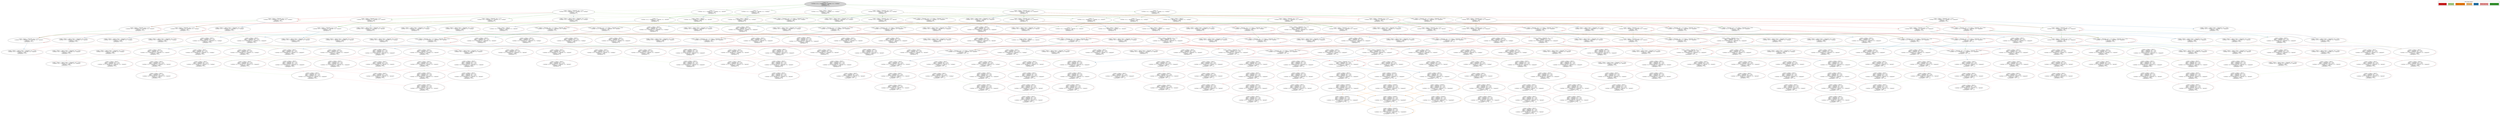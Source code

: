 strict digraph DiskGraph {
edge [colorscheme="paired12"]
nodesep=0.35;
subgraph cluster_graph {
color="white";
1359264068425901999 [label="/\\ msgs = {}\n/\\ rmState = [r1 |-> \"working\", r2 |-> \"working\", r3 |-> \"working\"]\n/\\ tmState = \"init\"\n/\\ tmPrepared = {}",style = filled]
1359264068425901999 -> -3036815587478700604 [label="",color="2",fontcolor="2"];
-3036815587478700604 [label="/\\ msgs = {[type |-> \"Abort\"]}\n/\\ rmState = [r1 |-> \"working\", r2 |-> \"working\", r3 |-> \"working\"]\n/\\ tmState = \"done\"\n/\\ tmPrepared = {}"];
1359264068425901999 -> -6183923565861479706 [label="",color="3",fontcolor="3"];
-6183923565861479706 [label="/\\ msgs = {[type |-> \"Prepared\", rm |-> \"r1\"]}\n/\\ rmState = [r1 |-> \"prepared\", r2 |-> \"working\", r3 |-> \"working\"]\n/\\ tmState = \"init\"\n/\\ tmPrepared = {}"];
1359264068425901999 -> 3789465939461262366 [label="",color="4",fontcolor="4"];
3789465939461262366 [label="/\\ msgs = {}\n/\\ rmState = [r1 |-> \"aborted\", r2 |-> \"working\", r3 |-> \"working\"]\n/\\ tmState = \"init\"\n/\\ tmPrepared = {}"];
1359264068425901999 -> 3725610257584236558 [label="",color="3",fontcolor="3"];
3725610257584236558 [label="/\\ msgs = {[type |-> \"Prepared\", rm |-> \"r2\"]}\n/\\ rmState = [r1 |-> \"working\", r2 |-> \"prepared\", r3 |-> \"working\"]\n/\\ tmState = \"init\"\n/\\ tmPrepared = {}"];
1359264068425901999 -> 4330239797485687971 [label="",color="4",fontcolor="4"];
4330239797485687971 [label="/\\ msgs = {}\n/\\ rmState = [r1 |-> \"working\", r2 |-> \"aborted\", r3 |-> \"working\"]\n/\\ tmState = \"init\"\n/\\ tmPrepared = {}"];
1359264068425901999 -> 6569835406136990637 [label="",color="3",fontcolor="3"];
6569835406136990637 [label="/\\ msgs = {[type |-> \"Prepared\", rm |-> \"r3\"]}\n/\\ rmState = [r1 |-> \"working\", r2 |-> \"working\", r3 |-> \"prepared\"]\n/\\ tmState = \"init\"\n/\\ tmPrepared = {}"];
1359264068425901999 -> 1007923331274298787 [label="",color="4",fontcolor="4"];
1007923331274298787 [label="/\\ msgs = {}\n/\\ rmState = [r1 |-> \"working\", r2 |-> \"working\", r3 |-> \"aborted\"]\n/\\ tmState = \"init\"\n/\\ tmPrepared = {}"];
-3036815587478700604 -> 7788075853368796522 [label="",color="3",fontcolor="3"];
7788075853368796522 [label="/\\ msgs = {[type |-> \"Abort\"], [type |-> \"Prepared\", rm |-> \"r1\"]}\n/\\ rmState = [r1 |-> \"prepared\", r2 |-> \"working\", r3 |-> \"working\"]\n/\\ tmState = \"done\"\n/\\ tmPrepared = {}"];
-3036815587478700604 -> -895969940156459403 [label="",color="4",fontcolor="4"];
-895969940156459403 [label="/\\ msgs = {[type |-> \"Abort\"]}\n/\\ rmState = [r1 |-> \"aborted\", r2 |-> \"working\", r3 |-> \"working\"]\n/\\ tmState = \"done\"\n/\\ tmPrepared = {}"];
-3036815587478700604 -> -895969940156459403 [label="",color="5",fontcolor="5"];
-3036815587478700604 -> -752522025780848766 [label="",color="3",fontcolor="3"];
-752522025780848766 [label="/\\ msgs = {[type |-> \"Abort\"], [type |-> \"Prepared\", rm |-> \"r2\"]}\n/\\ rmState = [r1 |-> \"working\", r2 |-> \"prepared\", r3 |-> \"working\"]\n/\\ tmState = \"done\"\n/\\ tmPrepared = {}"];
-3036815587478700604 -> -351816229592707384 [label="",color="4",fontcolor="4"];
-351816229592707384 [label="/\\ msgs = {[type |-> \"Abort\"]}\n/\\ rmState = [r1 |-> \"working\", r2 |-> \"aborted\", r3 |-> \"working\"]\n/\\ tmState = \"done\"\n/\\ tmPrepared = {}"];
-3036815587478700604 -> -351816229592707384 [label="",color="5",fontcolor="5"];
-3036815587478700604 -> -7127446136890809311 [label="",color="3",fontcolor="3"];
-7127446136890809311 [label="/\\ msgs = {[type |-> \"Abort\"], [type |-> \"Prepared\", rm |-> \"r3\"]}\n/\\ rmState = [r1 |-> \"working\", r2 |-> \"working\", r3 |-> \"prepared\"]\n/\\ tmState = \"done\"\n/\\ tmPrepared = {}"];
-3036815587478700604 -> -3820495274910756920 [label="",color="4",fontcolor="4"];
-3820495274910756920 [label="/\\ msgs = {[type |-> \"Abort\"]}\n/\\ rmState = [r1 |-> \"working\", r2 |-> \"working\", r3 |-> \"aborted\"]\n/\\ tmState = \"done\"\n/\\ tmPrepared = {}"];
-3036815587478700604 -> -3820495274910756920 [label="",color="5",fontcolor="5"];
-6183923565861479706 -> 7788075853368796522 [label="",color="2",fontcolor="2"];
-6183923565861479706 -> 2080207599020850538 [label="",color="6",fontcolor="6"];
2080207599020850538 [label="/\\ msgs = {[type |-> \"Prepared\", rm |-> \"r1\"]}\n/\\ rmState = [r1 |-> \"prepared\", r2 |-> \"working\", r3 |-> \"working\"]\n/\\ tmState = \"init\"\n/\\ tmPrepared = {\"r1\"}"];
-6183923565861479706 -> 3787542140842200741 [label="",color="3",fontcolor="3"];
3787542140842200741 [label="/\\ msgs = {[type |-> \"Prepared\", rm |-> \"r1\"], [type |-> \"Prepared\", rm |-> \"r2\"]}\n/\\ rmState = [r1 |-> \"prepared\", r2 |-> \"prepared\", r3 |-> \"working\"]\n/\\ tmState = \"init\"\n/\\ tmPrepared = {}"];
-6183923565861479706 -> -8868921274815583766 [label="",color="4",fontcolor="4"];
-8868921274815583766 [label="/\\ msgs = {[type |-> \"Prepared\", rm |-> \"r1\"]}\n/\\ rmState = [r1 |-> \"prepared\", r2 |-> \"aborted\", r3 |-> \"working\"]\n/\\ tmState = \"init\"\n/\\ tmPrepared = {}"];
-6183923565861479706 -> -614825223466051185 [label="",color="3",fontcolor="3"];
-614825223466051185 [label="/\\ msgs = {[type |-> \"Prepared\", rm |-> \"r1\"], [type |-> \"Prepared\", rm |-> \"r3\"]}\n/\\ rmState = [r1 |-> \"prepared\", r2 |-> \"working\", r3 |-> \"prepared\"]\n/\\ tmState = \"init\"\n/\\ tmPrepared = {}"];
-6183923565861479706 -> -5399950240440882966 [label="",color="4",fontcolor="4"];
-5399950240440882966 [label="/\\ msgs = {[type |-> \"Prepared\", rm |-> \"r1\"]}\n/\\ rmState = [r1 |-> \"prepared\", r2 |-> \"working\", r3 |-> \"aborted\"]\n/\\ tmState = \"init\"\n/\\ tmPrepared = {}"];
3789465939461262366 -> -895969940156459403 [label="",color="2",fontcolor="2"];
3789465939461262366 -> 7281351042238511570 [label="",color="3",fontcolor="3"];
7281351042238511570 [label="/\\ msgs = {[type |-> \"Prepared\", rm |-> \"r2\"]}\n/\\ rmState = [r1 |-> \"aborted\", r2 |-> \"prepared\", r3 |-> \"working\"]\n/\\ tmState = \"init\"\n/\\ tmPrepared = {}"];
3789465939461262366 -> 1897117570404286226 [label="",color="4",fontcolor="4"];
1897117570404286226 [label="/\\ msgs = {}\n/\\ rmState = [r1 |-> \"aborted\", r2 |-> \"aborted\", r3 |-> \"working\"]\n/\\ tmState = \"init\"\n/\\ tmPrepared = {}"];
3789465939461262366 -> 978466967608593009 [label="",color="3",fontcolor="3"];
978466967608593009 [label="/\\ msgs = {[type |-> \"Prepared\", rm |-> \"r3\"]}\n/\\ rmState = [r1 |-> \"aborted\", r2 |-> \"working\", r3 |-> \"prepared\"]\n/\\ tmState = \"init\"\n/\\ tmPrepared = {}"];
3789465939461262366 -> 3150035580559261202 [label="",color="4",fontcolor="4"];
3150035580559261202 [label="/\\ msgs = {}\n/\\ rmState = [r1 |-> \"aborted\", r2 |-> \"working\", r3 |-> \"aborted\"]\n/\\ tmState = \"init\"\n/\\ tmPrepared = {}"];
3725610257584236558 -> -752522025780848766 [label="",color="2",fontcolor="2"];
3725610257584236558 -> 3787542140842200741 [label="",color="3",fontcolor="3"];
3725610257584236558 -> 7281351042238511570 [label="",color="4",fontcolor="4"];
3725610257584236558 -> 3479454859442770773 [label="",color="6",fontcolor="6"];
3479454859442770773 [label="/\\ msgs = {[type |-> \"Prepared\", rm |-> \"r2\"]}\n/\\ rmState = [r1 |-> \"working\", r2 |-> \"prepared\", r3 |-> \"working\"]\n/\\ tmState = \"init\"\n/\\ tmPrepared = {\"r2\"}"];
3725610257584236558 -> 1193927107281211076 [label="",color="3",fontcolor="3"];
1193927107281211076 [label="/\\ msgs = {[type |-> \"Prepared\", rm |-> \"r2\"], [type |-> \"Prepared\", rm |-> \"r3\"]}\n/\\ rmState = [r1 |-> \"working\", r2 |-> \"prepared\", r3 |-> \"prepared\"]\n/\\ tmState = \"init\"\n/\\ tmPrepared = {}"];
3725610257584236558 -> 3212695255938275842 [label="",color="4",fontcolor="4"];
3212695255938275842 [label="/\\ msgs = {[type |-> \"Prepared\", rm |-> \"r2\"]}\n/\\ rmState = [r1 |-> \"working\", r2 |-> \"prepared\", r3 |-> \"aborted\"]\n/\\ tmState = \"init\"\n/\\ tmPrepared = {}"];
4330239797485687971 -> -351816229592707384 [label="",color="2",fontcolor="2"];
4330239797485687971 -> -8868921274815583766 [label="",color="3",fontcolor="3"];
4330239797485687971 -> 1897117570404286226 [label="",color="4",fontcolor="4"];
4330239797485687971 -> -7261437795908850908 [label="",color="3",fontcolor="3"];
-7261437795908850908 [label="/\\ msgs = {[type |-> \"Prepared\", rm |-> \"r3\"]}\n/\\ rmState = [r1 |-> \"working\", r2 |-> \"aborted\", r3 |-> \"prepared\"]\n/\\ tmState = \"init\"\n/\\ tmPrepared = {}"];
4330239797485687971 -> 2538294873571747503 [label="",color="4",fontcolor="4"];
2538294873571747503 [label="/\\ msgs = {}\n/\\ rmState = [r1 |-> \"working\", r2 |-> \"aborted\", r3 |-> \"aborted\"]\n/\\ tmState = \"init\"\n/\\ tmPrepared = {}"];
6569835406136990637 -> -7127446136890809311 [label="",color="2",fontcolor="2"];
6569835406136990637 -> -614825223466051185 [label="",color="3",fontcolor="3"];
6569835406136990637 -> 978466967608593009 [label="",color="4",fontcolor="4"];
6569835406136990637 -> 1193927107281211076 [label="",color="3",fontcolor="3"];
6569835406136990637 -> -7261437795908850908 [label="",color="4",fontcolor="4"];
6569835406136990637 -> -8290254082391600827 [label="",color="6",fontcolor="6"];
-8290254082391600827 [label="/\\ msgs = {[type |-> \"Prepared\", rm |-> \"r3\"]}\n/\\ rmState = [r1 |-> \"working\", r2 |-> \"working\", r3 |-> \"prepared\"]\n/\\ tmState = \"init\"\n/\\ tmPrepared = {\"r3\"}"];
1007923331274298787 -> -3820495274910756920 [label="",color="2",fontcolor="2"];
1007923331274298787 -> -5399950240440882966 [label="",color="3",fontcolor="3"];
1007923331274298787 -> 3150035580559261202 [label="",color="4",fontcolor="4"];
1007923331274298787 -> 3212695255938275842 [label="",color="3",fontcolor="3"];
1007923331274298787 -> 2538294873571747503 [label="",color="4",fontcolor="4"];
7788075853368796522 -> -4705652525909972737 [label="",color="5",fontcolor="5"];
-4705652525909972737 [label="/\\ msgs = {[type |-> \"Abort\"], [type |-> \"Prepared\", rm |-> \"r1\"]}\n/\\ rmState = [r1 |-> \"aborted\", r2 |-> \"working\", r3 |-> \"working\"]\n/\\ tmState = \"done\"\n/\\ tmPrepared = {}"];
7788075853368796522 -> -3100621460473589660 [label="",color="3",fontcolor="3"];
-3100621460473589660 [label="/\\ msgs = { [type |-> \"Abort\"],\n  [type |-> \"Prepared\", rm |-> \"r1\"],\n  [type |-> \"Prepared\", rm |-> \"r2\"] }\n/\\ rmState = [r1 |-> \"prepared\", r2 |-> \"prepared\", r3 |-> \"working\"]\n/\\ tmState = \"done\"\n/\\ tmPrepared = {}"];
7788075853368796522 -> 4814845981789427302 [label="",color="4",fontcolor="4"];
4814845981789427302 [label="/\\ msgs = {[type |-> \"Abort\"], [type |-> \"Prepared\", rm |-> \"r1\"]}\n/\\ rmState = [r1 |-> \"prepared\", r2 |-> \"aborted\", r3 |-> \"working\"]\n/\\ tmState = \"done\"\n/\\ tmPrepared = {}"];
7788075853368796522 -> 4814845981789427302 [label="",color="5",fontcolor="5"];
7788075853368796522 -> 1666295579743291214 [label="",color="3",fontcolor="3"];
1666295579743291214 [label="/\\ msgs = { [type |-> \"Abort\"],\n  [type |-> \"Prepared\", rm |-> \"r1\"],\n  [type |-> \"Prepared\", rm |-> \"r3\"] }\n/\\ rmState = [r1 |-> \"prepared\", r2 |-> \"working\", r3 |-> \"prepared\"]\n/\\ tmState = \"done\"\n/\\ tmPrepared = {}"];
7788075853368796522 -> 8301543840843339622 [label="",color="4",fontcolor="4"];
8301543840843339622 [label="/\\ msgs = {[type |-> \"Abort\"], [type |-> \"Prepared\", rm |-> \"r1\"]}\n/\\ rmState = [r1 |-> \"prepared\", r2 |-> \"working\", r3 |-> \"aborted\"]\n/\\ tmState = \"done\"\n/\\ tmPrepared = {}"];
7788075853368796522 -> 8301543840843339622 [label="",color="5",fontcolor="5"];
-895969940156459403 -> -895969940156459403 [label="",color="5",fontcolor="5"];
-895969940156459403 -> -6686145808683039138 [label="",color="3",fontcolor="3"];
-6686145808683039138 [label="/\\ msgs = {[type |-> \"Abort\"], [type |-> \"Prepared\", rm |-> \"r2\"]}\n/\\ rmState = [r1 |-> \"aborted\", r2 |-> \"prepared\", r3 |-> \"working\"]\n/\\ tmState = \"done\"\n/\\ tmPrepared = {}"];
-895969940156459403 -> -2497833927547984519 [label="",color="4",fontcolor="4"];
-2497833927547984519 [label="/\\ msgs = {[type |-> \"Abort\"]}\n/\\ rmState = [r1 |-> \"aborted\", r2 |-> \"aborted\", r3 |-> \"working\"]\n/\\ tmState = \"done\"\n/\\ tmPrepared = {}"];
-895969940156459403 -> -2497833927547984519 [label="",color="5",fontcolor="5"];
-895969940156459403 -> -3769880692906560003 [label="",color="3",fontcolor="3"];
-3769880692906560003 [label="/\\ msgs = {[type |-> \"Abort\"], [type |-> \"Prepared\", rm |-> \"r3\"]}\n/\\ rmState = [r1 |-> \"aborted\", r2 |-> \"working\", r3 |-> \"prepared\"]\n/\\ tmState = \"done\"\n/\\ tmPrepared = {}"];
-895969940156459403 -> -1391278530857311111 [label="",color="4",fontcolor="4"];
-1391278530857311111 [label="/\\ msgs = {[type |-> \"Abort\"]}\n/\\ rmState = [r1 |-> \"aborted\", r2 |-> \"working\", r3 |-> \"aborted\"]\n/\\ tmState = \"done\"\n/\\ tmPrepared = {}"];
-895969940156459403 -> -1391278530857311111 [label="",color="5",fontcolor="5"];
-752522025780848766 -> -3100621460473589660 [label="",color="3",fontcolor="3"];
-752522025780848766 -> -6686145808683039138 [label="",color="4",fontcolor="4"];
-752522025780848766 -> -6686145808683039138 [label="",color="5",fontcolor="5"];
-752522025780848766 -> 2946050935168786491 [label="",color="5",fontcolor="5"];
2946050935168786491 [label="/\\ msgs = {[type |-> \"Abort\"], [type |-> \"Prepared\", rm |-> \"r2\"]}\n/\\ rmState = [r1 |-> \"working\", r2 |-> \"aborted\", r3 |-> \"working\"]\n/\\ tmState = \"done\"\n/\\ tmPrepared = {}"];
-752522025780848766 -> -1082620002570809339 [label="",color="3",fontcolor="3"];
-1082620002570809339 [label="/\\ msgs = { [type |-> \"Abort\"],\n  [type |-> \"Prepared\", rm |-> \"r2\"],\n  [type |-> \"Prepared\", rm |-> \"r3\"] }\n/\\ rmState = [r1 |-> \"working\", r2 |-> \"prepared\", r3 |-> \"prepared\"]\n/\\ tmState = \"done\"\n/\\ tmPrepared = {}"];
-752522025780848766 -> -1535922437257402994 [label="",color="4",fontcolor="4"];
-1535922437257402994 [label="/\\ msgs = {[type |-> \"Abort\"], [type |-> \"Prepared\", rm |-> \"r2\"]}\n/\\ rmState = [r1 |-> \"working\", r2 |-> \"prepared\", r3 |-> \"aborted\"]\n/\\ tmState = \"done\"\n/\\ tmPrepared = {}"];
-752522025780848766 -> -1535922437257402994 [label="",color="5",fontcolor="5"];
-351816229592707384 -> 4814845981789427302 [label="",color="3",fontcolor="3"];
-351816229592707384 -> -2497833927547984519 [label="",color="4",fontcolor="4"];
-351816229592707384 -> -2497833927547984519 [label="",color="5",fontcolor="5"];
-351816229592707384 -> -351816229592707384 [label="",color="5",fontcolor="5"];
-351816229592707384 -> 6701557671863063720 [label="",color="3",fontcolor="3"];
6701557671863063720 [label="/\\ msgs = {[type |-> \"Abort\"], [type |-> \"Prepared\", rm |-> \"r3\"]}\n/\\ rmState = [r1 |-> \"working\", r2 |-> \"aborted\", r3 |-> \"prepared\"]\n/\\ tmState = \"done\"\n/\\ tmPrepared = {}"];
-351816229592707384 -> -1999643748925145916 [label="",color="4",fontcolor="4"];
-1999643748925145916 [label="/\\ msgs = {[type |-> \"Abort\"]}\n/\\ rmState = [r1 |-> \"working\", r2 |-> \"aborted\", r3 |-> \"aborted\"]\n/\\ tmState = \"done\"\n/\\ tmPrepared = {}"];
-351816229592707384 -> -1999643748925145916 [label="",color="5",fontcolor="5"];
-7127446136890809311 -> 1666295579743291214 [label="",color="3",fontcolor="3"];
-7127446136890809311 -> -3769880692906560003 [label="",color="4",fontcolor="4"];
-7127446136890809311 -> -3769880692906560003 [label="",color="5",fontcolor="5"];
-7127446136890809311 -> -1082620002570809339 [label="",color="3",fontcolor="3"];
-7127446136890809311 -> 6701557671863063720 [label="",color="4",fontcolor="4"];
-7127446136890809311 -> 6701557671863063720 [label="",color="5",fontcolor="5"];
-7127446136890809311 -> 7832647821078064876 [label="",color="5",fontcolor="5"];
7832647821078064876 [label="/\\ msgs = {[type |-> \"Abort\"], [type |-> \"Prepared\", rm |-> \"r3\"]}\n/\\ rmState = [r1 |-> \"working\", r2 |-> \"working\", r3 |-> \"aborted\"]\n/\\ tmState = \"done\"\n/\\ tmPrepared = {}"];
-3820495274910756920 -> 8301543840843339622 [label="",color="3",fontcolor="3"];
-3820495274910756920 -> -1391278530857311111 [label="",color="4",fontcolor="4"];
-3820495274910756920 -> -1391278530857311111 [label="",color="5",fontcolor="5"];
-3820495274910756920 -> -1535922437257402994 [label="",color="3",fontcolor="3"];
-3820495274910756920 -> -1999643748925145916 [label="",color="4",fontcolor="4"];
-3820495274910756920 -> -1999643748925145916 [label="",color="5",fontcolor="5"];
-3820495274910756920 -> -3820495274910756920 [label="",color="5",fontcolor="5"];
2080207599020850538 -> 6764017610736920962 [label="",color="2",fontcolor="2"];
6764017610736920962 [label="/\\ msgs = {[type |-> \"Abort\"], [type |-> \"Prepared\", rm |-> \"r1\"]}\n/\\ rmState = [r1 |-> \"prepared\", r2 |-> \"working\", r3 |-> \"working\"]\n/\\ tmState = \"done\"\n/\\ tmPrepared = {\"r1\"}"];
2080207599020850538 -> 2080207599020850538 [label="",color="6",fontcolor="6"];
2080207599020850538 -> -2985228283425483459 [label="",color="3",fontcolor="3"];
-2985228283425483459 [label="/\\ msgs = {[type |-> \"Prepared\", rm |-> \"r1\"], [type |-> \"Prepared\", rm |-> \"r2\"]}\n/\\ rmState = [r1 |-> \"prepared\", r2 |-> \"prepared\", r3 |-> \"working\"]\n/\\ tmState = \"init\"\n/\\ tmPrepared = {\"r1\"}"];
2080207599020850538 -> -2087332732670789051 [label="",color="4",fontcolor="4"];
-2087332732670789051 [label="/\\ msgs = {[type |-> \"Prepared\", rm |-> \"r1\"]}\n/\\ rmState = [r1 |-> \"prepared\", r2 |-> \"aborted\", r3 |-> \"working\"]\n/\\ tmState = \"init\"\n/\\ tmPrepared = {\"r1\"}"];
2080207599020850538 -> -5673850529295362657 [label="",color="3",fontcolor="3"];
-5673850529295362657 [label="/\\ msgs = {[type |-> \"Prepared\", rm |-> \"r1\"], [type |-> \"Prepared\", rm |-> \"r3\"]}\n/\\ rmState = [r1 |-> \"prepared\", r2 |-> \"working\", r3 |-> \"prepared\"]\n/\\ tmState = \"init\"\n/\\ tmPrepared = {\"r1\"}"];
2080207599020850538 -> -2673435978243705549 [label="",color="4",fontcolor="4"];
-2673435978243705549 [label="/\\ msgs = {[type |-> \"Prepared\", rm |-> \"r1\"]}\n/\\ rmState = [r1 |-> \"prepared\", r2 |-> \"working\", r3 |-> \"aborted\"]\n/\\ tmState = \"init\"\n/\\ tmPrepared = {\"r1\"}"];
3787542140842200741 -> -3100621460473589660 [label="",color="2",fontcolor="2"];
3787542140842200741 -> -2985228283425483459 [label="",color="6",fontcolor="6"];
3787542140842200741 -> 3963945367113048629 [label="",color="6",fontcolor="6"];
3963945367113048629 [label="/\\ msgs = {[type |-> \"Prepared\", rm |-> \"r1\"], [type |-> \"Prepared\", rm |-> \"r2\"]}\n/\\ rmState = [r1 |-> \"prepared\", r2 |-> \"prepared\", r3 |-> \"working\"]\n/\\ tmState = \"init\"\n/\\ tmPrepared = {\"r2\"}"];
3787542140842200741 -> 8685812755399118218 [label="",color="3",fontcolor="3"];
8685812755399118218 [label="/\\ msgs = { [type |-> \"Prepared\", rm |-> \"r1\"],\n  [type |-> \"Prepared\", rm |-> \"r2\"],\n  [type |-> \"Prepared\", rm |-> \"r3\"] }\n/\\ rmState = [r1 |-> \"prepared\", r2 |-> \"prepared\", r3 |-> \"prepared\"]\n/\\ tmState = \"init\"\n/\\ tmPrepared = {}"];
3787542140842200741 -> 3148511025254137001 [label="",color="4",fontcolor="4"];
3148511025254137001 [label="/\\ msgs = {[type |-> \"Prepared\", rm |-> \"r1\"], [type |-> \"Prepared\", rm |-> \"r2\"]}\n/\\ rmState = [r1 |-> \"prepared\", r2 |-> \"prepared\", r3 |-> \"aborted\"]\n/\\ tmState = \"init\"\n/\\ tmPrepared = {}"];
-8868921274815583766 -> 4814845981789427302 [label="",color="2",fontcolor="2"];
-8868921274815583766 -> -2087332732670789051 [label="",color="6",fontcolor="6"];
-8868921274815583766 -> 3990537836839217414 [label="",color="3",fontcolor="3"];
3990537836839217414 [label="/\\ msgs = {[type |-> \"Prepared\", rm |-> \"r1\"], [type |-> \"Prepared\", rm |-> \"r3\"]}\n/\\ rmState = [r1 |-> \"prepared\", r2 |-> \"aborted\", r3 |-> \"prepared\"]\n/\\ tmState = \"init\"\n/\\ tmPrepared = {}"];
-8868921274815583766 -> -7220804514870010906 [label="",color="4",fontcolor="4"];
-7220804514870010906 [label="/\\ msgs = {[type |-> \"Prepared\", rm |-> \"r1\"]}\n/\\ rmState = [r1 |-> \"prepared\", r2 |-> \"aborted\", r3 |-> \"aborted\"]\n/\\ tmState = \"init\"\n/\\ tmPrepared = {}"];
-614825223466051185 -> 1666295579743291214 [label="",color="2",fontcolor="2"];
-614825223466051185 -> -5673850529295362657 [label="",color="6",fontcolor="6"];
-614825223466051185 -> 8685812755399118218 [label="",color="3",fontcolor="3"];
-614825223466051185 -> 3990537836839217414 [label="",color="4",fontcolor="4"];
-614825223466051185 -> -7977691014619277164 [label="",color="6",fontcolor="6"];
-7977691014619277164 [label="/\\ msgs = {[type |-> \"Prepared\", rm |-> \"r1\"], [type |-> \"Prepared\", rm |-> \"r3\"]}\n/\\ rmState = [r1 |-> \"prepared\", r2 |-> \"working\", r3 |-> \"prepared\"]\n/\\ tmState = \"init\"\n/\\ tmPrepared = {\"r3\"}"];
-5399950240440882966 -> 8301543840843339622 [label="",color="2",fontcolor="2"];
-5399950240440882966 -> -2673435978243705549 [label="",color="6",fontcolor="6"];
-5399950240440882966 -> 3148511025254137001 [label="",color="3",fontcolor="3"];
-5399950240440882966 -> -7220804514870010906 [label="",color="4",fontcolor="4"];
7281351042238511570 -> -6686145808683039138 [label="",color="2",fontcolor="2"];
7281351042238511570 -> 1211373862050273769 [label="",color="6",fontcolor="6"];
1211373862050273769 [label="/\\ msgs = {[type |-> \"Prepared\", rm |-> \"r2\"]}\n/\\ rmState = [r1 |-> \"aborted\", r2 |-> \"prepared\", r3 |-> \"working\"]\n/\\ tmState = \"init\"\n/\\ tmPrepared = {\"r2\"}"];
7281351042238511570 -> -3833533391229913921 [label="",color="3",fontcolor="3"];
-3833533391229913921 [label="/\\ msgs = {[type |-> \"Prepared\", rm |-> \"r2\"], [type |-> \"Prepared\", rm |-> \"r3\"]}\n/\\ rmState = [r1 |-> \"aborted\", r2 |-> \"prepared\", r3 |-> \"prepared\"]\n/\\ tmState = \"init\"\n/\\ tmPrepared = {}"];
7281351042238511570 -> 8803765053009382366 [label="",color="4",fontcolor="4"];
8803765053009382366 [label="/\\ msgs = {[type |-> \"Prepared\", rm |-> \"r2\"]}\n/\\ rmState = [r1 |-> \"aborted\", r2 |-> \"prepared\", r3 |-> \"aborted\"]\n/\\ tmState = \"init\"\n/\\ tmPrepared = {}"];
1897117570404286226 -> -2497833927547984519 [label="",color="2",fontcolor="2"];
1897117570404286226 -> -3638142999594648840 [label="",color="3",fontcolor="3"];
-3638142999594648840 [label="/\\ msgs = {[type |-> \"Prepared\", rm |-> \"r3\"]}\n/\\ rmState = [r1 |-> \"aborted\", r2 |-> \"aborted\", r3 |-> \"prepared\"]\n/\\ tmState = \"init\"\n/\\ tmPrepared = {}"];
1897117570404286226 -> 392417877670350110 [label="",color="4",fontcolor="4"];
392417877670350110 [label="/\\ msgs = {}\n/\\ rmState = [r1 |-> \"aborted\", r2 |-> \"aborted\", r3 |-> \"aborted\"]\n/\\ tmState = \"init\"\n/\\ tmPrepared = {}"];
978466967608593009 -> -3769880692906560003 [label="",color="2",fontcolor="2"];
978466967608593009 -> -3833533391229913921 [label="",color="3",fontcolor="3"];
978466967608593009 -> -3638142999594648840 [label="",color="4",fontcolor="4"];
978466967608593009 -> -6019850301703070727 [label="",color="6",fontcolor="6"];
-6019850301703070727 [label="/\\ msgs = {[type |-> \"Prepared\", rm |-> \"r3\"]}\n/\\ rmState = [r1 |-> \"aborted\", r2 |-> \"working\", r3 |-> \"prepared\"]\n/\\ tmState = \"init\"\n/\\ tmPrepared = {\"r3\"}"];
3150035580559261202 -> -1391278530857311111 [label="",color="2",fontcolor="2"];
3150035580559261202 -> 8803765053009382366 [label="",color="3",fontcolor="3"];
3150035580559261202 -> 392417877670350110 [label="",color="4",fontcolor="4"];
3479454859442770773 -> 8163194500015359933 [label="",color="2",fontcolor="2"];
8163194500015359933 [label="/\\ msgs = {[type |-> \"Abort\"], [type |-> \"Prepared\", rm |-> \"r2\"]}\n/\\ rmState = [r1 |-> \"working\", r2 |-> \"prepared\", r3 |-> \"working\"]\n/\\ tmState = \"done\"\n/\\ tmPrepared = {\"r2\"}"];
3479454859442770773 -> 3963945367113048629 [label="",color="3",fontcolor="3"];
3479454859442770773 -> 1211373862050273769 [label="",color="4",fontcolor="4"];
3479454859442770773 -> 3479454859442770773 [label="",color="6",fontcolor="6"];
3479454859442770773 -> 6816195056007106541 [label="",color="3",fontcolor="3"];
6816195056007106541 [label="/\\ msgs = {[type |-> \"Prepared\", rm |-> \"r2\"], [type |-> \"Prepared\", rm |-> \"r3\"]}\n/\\ rmState = [r1 |-> \"working\", r2 |-> \"prepared\", r3 |-> \"prepared\"]\n/\\ tmState = \"init\"\n/\\ tmPrepared = {\"r2\"}"];
3479454859442770773 -> -688509593740141812 [label="",color="4",fontcolor="4"];
-688509593740141812 [label="/\\ msgs = {[type |-> \"Prepared\", rm |-> \"r2\"]}\n/\\ rmState = [r1 |-> \"working\", r2 |-> \"prepared\", r3 |-> \"aborted\"]\n/\\ tmState = \"init\"\n/\\ tmPrepared = {\"r2\"}"];
1193927107281211076 -> -1082620002570809339 [label="",color="2",fontcolor="2"];
1193927107281211076 -> 8685812755399118218 [label="",color="3",fontcolor="3"];
1193927107281211076 -> -3833533391229913921 [label="",color="4",fontcolor="4"];
1193927107281211076 -> 6816195056007106541 [label="",color="6",fontcolor="6"];
1193927107281211076 -> -6986054993698310674 [label="",color="6",fontcolor="6"];
-6986054993698310674 [label="/\\ msgs = {[type |-> \"Prepared\", rm |-> \"r2\"], [type |-> \"Prepared\", rm |-> \"r3\"]}\n/\\ rmState = [r1 |-> \"working\", r2 |-> \"prepared\", r3 |-> \"prepared\"]\n/\\ tmState = \"init\"\n/\\ tmPrepared = {\"r3\"}"];
3212695255938275842 -> -1535922437257402994 [label="",color="2",fontcolor="2"];
3212695255938275842 -> 3148511025254137001 [label="",color="3",fontcolor="3"];
3212695255938275842 -> 8803765053009382366 [label="",color="4",fontcolor="4"];
3212695255938275842 -> -688509593740141812 [label="",color="6",fontcolor="6"];
-7261437795908850908 -> 6701557671863063720 [label="",color="2",fontcolor="2"];
-7261437795908850908 -> 3990537836839217414 [label="",color="3",fontcolor="3"];
-7261437795908850908 -> -3638142999594648840 [label="",color="4",fontcolor="4"];
-7261437795908850908 -> 5214384863696731095 [label="",color="6",fontcolor="6"];
5214384863696731095 [label="/\\ msgs = {[type |-> \"Prepared\", rm |-> \"r3\"]}\n/\\ rmState = [r1 |-> \"working\", r2 |-> \"aborted\", r3 |-> \"prepared\"]\n/\\ tmState = \"init\"\n/\\ tmPrepared = {\"r3\"}"];
2538294873571747503 -> -1999643748925145916 [label="",color="2",fontcolor="2"];
2538294873571747503 -> -7220804514870010906 [label="",color="3",fontcolor="3"];
2538294873571747503 -> 392417877670350110 [label="",color="4",fontcolor="4"];
-8290254082391600827 -> -3606285773205125715 [label="",color="2",fontcolor="2"];
-3606285773205125715 [label="/\\ msgs = {[type |-> \"Abort\"], [type |-> \"Prepared\", rm |-> \"r3\"]}\n/\\ rmState = [r1 |-> \"working\", r2 |-> \"working\", r3 |-> \"prepared\"]\n/\\ tmState = \"done\"\n/\\ tmPrepared = {\"r3\"}"];
-8290254082391600827 -> -7977691014619277164 [label="",color="3",fontcolor="3"];
-8290254082391600827 -> -6019850301703070727 [label="",color="4",fontcolor="4"];
-8290254082391600827 -> -6986054993698310674 [label="",color="3",fontcolor="3"];
-8290254082391600827 -> 5214384863696731095 [label="",color="4",fontcolor="4"];
-8290254082391600827 -> -8290254082391600827 [label="",color="6",fontcolor="6"];
-4705652525909972737 -> -4705652525909972737 [label="",color="5",fontcolor="5"];
-4705652525909972737 -> 8666513566927850370 [label="",color="3",fontcolor="3"];
8666513566927850370 [label="/\\ msgs = { [type |-> \"Abort\"],\n  [type |-> \"Prepared\", rm |-> \"r1\"],\n  [type |-> \"Prepared\", rm |-> \"r2\"] }\n/\\ rmState = [r1 |-> \"aborted\", r2 |-> \"prepared\", r3 |-> \"working\"]\n/\\ tmState = \"done\"\n/\\ tmPrepared = {}"];
-4705652525909972737 -> -8036919115372700685 [label="",color="4",fontcolor="4"];
-8036919115372700685 [label="/\\ msgs = {[type |-> \"Abort\"], [type |-> \"Prepared\", rm |-> \"r1\"]}\n/\\ rmState = [r1 |-> \"aborted\", r2 |-> \"aborted\", r3 |-> \"working\"]\n/\\ tmState = \"done\"\n/\\ tmPrepared = {}"];
-4705652525909972737 -> -8036919115372700685 [label="",color="5",fontcolor="5"];
-4705652525909972737 -> 1215158913832253473 [label="",color="3",fontcolor="3"];
1215158913832253473 [label="/\\ msgs = { [type |-> \"Abort\"],\n  [type |-> \"Prepared\", rm |-> \"r1\"],\n  [type |-> \"Prepared\", rm |-> \"r3\"] }\n/\\ rmState = [r1 |-> \"aborted\", r2 |-> \"working\", r3 |-> \"prepared\"]\n/\\ tmState = \"done\"\n/\\ tmPrepared = {}"];
-4705652525909972737 -> -6803841244932613389 [label="",color="4",fontcolor="4"];
-6803841244932613389 [label="/\\ msgs = {[type |-> \"Abort\"], [type |-> \"Prepared\", rm |-> \"r1\"]}\n/\\ rmState = [r1 |-> \"aborted\", r2 |-> \"working\", r3 |-> \"aborted\"]\n/\\ tmState = \"done\"\n/\\ tmPrepared = {}"];
-4705652525909972737 -> -6803841244932613389 [label="",color="5",fontcolor="5"];
-3100621460473589660 -> 8666513566927850370 [label="",color="5",fontcolor="5"];
-3100621460473589660 -> -658584249062935500 [label="",color="5",fontcolor="5"];
-658584249062935500 [label="/\\ msgs = { [type |-> \"Abort\"],\n  [type |-> \"Prepared\", rm |-> \"r1\"],\n  [type |-> \"Prepared\", rm |-> \"r2\"] }\n/\\ rmState = [r1 |-> \"prepared\", r2 |-> \"aborted\", r3 |-> \"working\"]\n/\\ tmState = \"done\"\n/\\ tmPrepared = {}"];
-3100621460473589660 -> 6965502331266167865 [label="",color="3",fontcolor="3"];
6965502331266167865 [label="/\\ msgs = { [type |-> \"Abort\"],\n  [type |-> \"Prepared\", rm |-> \"r1\"],\n  [type |-> \"Prepared\", rm |-> \"r2\"],\n  [type |-> \"Prepared\", rm |-> \"r3\"] }\n/\\ rmState = [r1 |-> \"prepared\", r2 |-> \"prepared\", r3 |-> \"prepared\"]\n/\\ tmState = \"done\"\n/\\ tmPrepared = {}"];
-3100621460473589660 -> -3757780344559869336 [label="",color="4",fontcolor="4"];
-3757780344559869336 [label="/\\ msgs = { [type |-> \"Abort\"],\n  [type |-> \"Prepared\", rm |-> \"r1\"],\n  [type |-> \"Prepared\", rm |-> \"r2\"] }\n/\\ rmState = [r1 |-> \"prepared\", r2 |-> \"prepared\", r3 |-> \"aborted\"]\n/\\ tmState = \"done\"\n/\\ tmPrepared = {}"];
-3100621460473589660 -> -3757780344559869336 [label="",color="5",fontcolor="5"];
4814845981789427302 -> -8036919115372700685 [label="",color="5",fontcolor="5"];
4814845981789427302 -> 4814845981789427302 [label="",color="5",fontcolor="5"];
4814845981789427302 -> -2951738254900938809 [label="",color="3",fontcolor="3"];
-2951738254900938809 [label="/\\ msgs = { [type |-> \"Abort\"],\n  [type |-> \"Prepared\", rm |-> \"r1\"],\n  [type |-> \"Prepared\", rm |-> \"r3\"] }\n/\\ rmState = [r1 |-> \"prepared\", r2 |-> \"aborted\", r3 |-> \"prepared\"]\n/\\ tmState = \"done\"\n/\\ tmPrepared = {}"];
4814845981789427302 -> 6768922828551103594 [label="",color="4",fontcolor="4"];
6768922828551103594 [label="/\\ msgs = {[type |-> \"Abort\"], [type |-> \"Prepared\", rm |-> \"r1\"]}\n/\\ rmState = [r1 |-> \"prepared\", r2 |-> \"aborted\", r3 |-> \"aborted\"]\n/\\ tmState = \"done\"\n/\\ tmPrepared = {}"];
4814845981789427302 -> 6768922828551103594 [label="",color="5",fontcolor="5"];
1666295579743291214 -> 1215158913832253473 [label="",color="5",fontcolor="5"];
1666295579743291214 -> 6965502331266167865 [label="",color="3",fontcolor="3"];
1666295579743291214 -> -2951738254900938809 [label="",color="4",fontcolor="4"];
1666295579743291214 -> -2951738254900938809 [label="",color="5",fontcolor="5"];
1666295579743291214 -> 9005455180101728437 [label="",color="5",fontcolor="5"];
9005455180101728437 [label="/\\ msgs = { [type |-> \"Abort\"],\n  [type |-> \"Prepared\", rm |-> \"r1\"],\n  [type |-> \"Prepared\", rm |-> \"r3\"] }\n/\\ rmState = [r1 |-> \"prepared\", r2 |-> \"working\", r3 |-> \"aborted\"]\n/\\ tmState = \"done\"\n/\\ tmPrepared = {}"];
8301543840843339622 -> -6803841244932613389 [label="",color="5",fontcolor="5"];
8301543840843339622 -> -3757780344559869336 [label="",color="3",fontcolor="3"];
8301543840843339622 -> 6768922828551103594 [label="",color="4",fontcolor="4"];
8301543840843339622 -> 6768922828551103594 [label="",color="5",fontcolor="5"];
8301543840843339622 -> 8301543840843339622 [label="",color="5",fontcolor="5"];
-6686145808683039138 -> -6686145808683039138 [label="",color="5",fontcolor="5"];
-6686145808683039138 -> 1056527256858184586 [label="",color="5",fontcolor="5"];
1056527256858184586 [label="/\\ msgs = {[type |-> \"Abort\"], [type |-> \"Prepared\", rm |-> \"r2\"]}\n/\\ rmState = [r1 |-> \"aborted\", r2 |-> \"aborted\", r3 |-> \"working\"]\n/\\ tmState = \"done\"\n/\\ tmPrepared = {}"];
-6686145808683039138 -> 3072828262332263038 [label="",color="3",fontcolor="3"];
3072828262332263038 [label="/\\ msgs = { [type |-> \"Abort\"],\n  [type |-> \"Prepared\", rm |-> \"r2\"],\n  [type |-> \"Prepared\", rm |-> \"r3\"] }\n/\\ rmState = [r1 |-> \"aborted\", r2 |-> \"prepared\", r3 |-> \"prepared\"]\n/\\ tmState = \"done\"\n/\\ tmPrepared = {}"];
-6686145808683039138 -> -4893224398385859502 [label="",color="4",fontcolor="4"];
-4893224398385859502 [label="/\\ msgs = {[type |-> \"Abort\"], [type |-> \"Prepared\", rm |-> \"r2\"]}\n/\\ rmState = [r1 |-> \"aborted\", r2 |-> \"prepared\", r3 |-> \"aborted\"]\n/\\ tmState = \"done\"\n/\\ tmPrepared = {}"];
-6686145808683039138 -> -4893224398385859502 [label="",color="5",fontcolor="5"];
-2497833927547984519 -> -2497833927547984519 [label="",color="5",fontcolor="5"];
-2497833927547984519 -> -2497833927547984519 [label="",color="5",fontcolor="5"];
-2497833927547984519 -> 844495065511806324 [label="",color="3",fontcolor="3"];
844495065511806324 [label="/\\ msgs = {[type |-> \"Abort\"], [type |-> \"Prepared\", rm |-> \"r3\"]}\n/\\ rmState = [r1 |-> \"aborted\", r2 |-> \"aborted\", r3 |-> \"prepared\"]\n/\\ tmState = \"done\"\n/\\ tmPrepared = {}"];
-2497833927547984519 -> -4434877002901497995 [label="",color="4",fontcolor="4"];
-4434877002901497995 [label="/\\ msgs = {[type |-> \"Abort\"]}\n/\\ rmState = [r1 |-> \"aborted\", r2 |-> \"aborted\", r3 |-> \"aborted\"]\n/\\ tmState = \"done\"\n/\\ tmPrepared = {}"];
-2497833927547984519 -> -4434877002901497995 [label="",color="5",fontcolor="5"];
-3769880692906560003 -> -3769880692906560003 [label="",color="5",fontcolor="5"];
-3769880692906560003 -> 3072828262332263038 [label="",color="3",fontcolor="3"];
-3769880692906560003 -> 844495065511806324 [label="",color="4",fontcolor="4"];
-3769880692906560003 -> 844495065511806324 [label="",color="5",fontcolor="5"];
-3769880692906560003 -> 5402305211209729373 [label="",color="5",fontcolor="5"];
5402305211209729373 [label="/\\ msgs = {[type |-> \"Abort\"], [type |-> \"Prepared\", rm |-> \"r3\"]}\n/\\ rmState = [r1 |-> \"aborted\", r2 |-> \"working\", r3 |-> \"aborted\"]\n/\\ tmState = \"done\"\n/\\ tmPrepared = {}"];
-1391278530857311111 -> -1391278530857311111 [label="",color="5",fontcolor="5"];
-1391278530857311111 -> -4893224398385859502 [label="",color="3",fontcolor="3"];
-1391278530857311111 -> -4434877002901497995 [label="",color="4",fontcolor="4"];
-1391278530857311111 -> -4434877002901497995 [label="",color="5",fontcolor="5"];
-1391278530857311111 -> -1391278530857311111 [label="",color="5",fontcolor="5"];
2946050935168786491 -> -658584249062935500 [label="",color="3",fontcolor="3"];
2946050935168786491 -> 1056527256858184586 [label="",color="4",fontcolor="4"];
2946050935168786491 -> 1056527256858184586 [label="",color="5",fontcolor="5"];
2946050935168786491 -> 2946050935168786491 [label="",color="5",fontcolor="5"];
2946050935168786491 -> -8436628566172736731 [label="",color="3",fontcolor="3"];
-8436628566172736731 [label="/\\ msgs = { [type |-> \"Abort\"],\n  [type |-> \"Prepared\", rm |-> \"r2\"],\n  [type |-> \"Prepared\", rm |-> \"r3\"] }\n/\\ rmState = [r1 |-> \"working\", r2 |-> \"aborted\", r3 |-> \"prepared\"]\n/\\ tmState = \"done\"\n/\\ tmPrepared = {}"];
2946050935168786491 -> 4018255598878839351 [label="",color="4",fontcolor="4"];
4018255598878839351 [label="/\\ msgs = {[type |-> \"Abort\"], [type |-> \"Prepared\", rm |-> \"r2\"]}\n/\\ rmState = [r1 |-> \"working\", r2 |-> \"aborted\", r3 |-> \"aborted\"]\n/\\ tmState = \"done\"\n/\\ tmPrepared = {}"];
2946050935168786491 -> 4018255598878839351 [label="",color="5",fontcolor="5"];
-1082620002570809339 -> 6965502331266167865 [label="",color="3",fontcolor="3"];
-1082620002570809339 -> 3072828262332263038 [label="",color="4",fontcolor="4"];
-1082620002570809339 -> 3072828262332263038 [label="",color="5",fontcolor="5"];
-1082620002570809339 -> -8436628566172736731 [label="",color="5",fontcolor="5"];
-1082620002570809339 -> -8753347812783382654 [label="",color="5",fontcolor="5"];
-8753347812783382654 [label="/\\ msgs = { [type |-> \"Abort\"],\n  [type |-> \"Prepared\", rm |-> \"r2\"],\n  [type |-> \"Prepared\", rm |-> \"r3\"] }\n/\\ rmState = [r1 |-> \"working\", r2 |-> \"prepared\", r3 |-> \"aborted\"]\n/\\ tmState = \"done\"\n/\\ tmPrepared = {}"];
-1535922437257402994 -> -3757780344559869336 [label="",color="3",fontcolor="3"];
-1535922437257402994 -> -4893224398385859502 [label="",color="4",fontcolor="4"];
-1535922437257402994 -> -4893224398385859502 [label="",color="5",fontcolor="5"];
-1535922437257402994 -> 4018255598878839351 [label="",color="5",fontcolor="5"];
-1535922437257402994 -> -1535922437257402994 [label="",color="5",fontcolor="5"];
6701557671863063720 -> -2951738254900938809 [label="",color="3",fontcolor="3"];
6701557671863063720 -> 844495065511806324 [label="",color="4",fontcolor="4"];
6701557671863063720 -> 844495065511806324 [label="",color="5",fontcolor="5"];
6701557671863063720 -> 6701557671863063720 [label="",color="5",fontcolor="5"];
6701557671863063720 -> 4789066799688113632 [label="",color="5",fontcolor="5"];
4789066799688113632 [label="/\\ msgs = {[type |-> \"Abort\"], [type |-> \"Prepared\", rm |-> \"r3\"]}\n/\\ rmState = [r1 |-> \"working\", r2 |-> \"aborted\", r3 |-> \"aborted\"]\n/\\ tmState = \"done\"\n/\\ tmPrepared = {}"];
-1999643748925145916 -> 6768922828551103594 [label="",color="3",fontcolor="3"];
-1999643748925145916 -> -4434877002901497995 [label="",color="4",fontcolor="4"];
-1999643748925145916 -> -4434877002901497995 [label="",color="5",fontcolor="5"];
-1999643748925145916 -> -1999643748925145916 [label="",color="5",fontcolor="5"];
-1999643748925145916 -> -1999643748925145916 [label="",color="5",fontcolor="5"];
7832647821078064876 -> 9005455180101728437 [label="",color="3",fontcolor="3"];
7832647821078064876 -> 5402305211209729373 [label="",color="4",fontcolor="4"];
7832647821078064876 -> 5402305211209729373 [label="",color="5",fontcolor="5"];
7832647821078064876 -> -8753347812783382654 [label="",color="3",fontcolor="3"];
7832647821078064876 -> 4789066799688113632 [label="",color="4",fontcolor="4"];
7832647821078064876 -> 4789066799688113632 [label="",color="5",fontcolor="5"];
7832647821078064876 -> 7832647821078064876 [label="",color="5",fontcolor="5"];
6764017610736920962 -> -1982607146431281513 [label="",color="5",fontcolor="5"];
-1982607146431281513 [label="/\\ msgs = {[type |-> \"Abort\"], [type |-> \"Prepared\", rm |-> \"r1\"]}\n/\\ rmState = [r1 |-> \"aborted\", r2 |-> \"working\", r3 |-> \"working\"]\n/\\ tmState = \"done\"\n/\\ tmPrepared = {\"r1\"}"];
6764017610736920962 -> 4282186809693939812 [label="",color="3",fontcolor="3"];
4282186809693939812 [label="/\\ msgs = { [type |-> \"Abort\"],\n  [type |-> \"Prepared\", rm |-> \"r1\"],\n  [type |-> \"Prepared\", rm |-> \"r2\"] }\n/\\ rmState = [r1 |-> \"prepared\", r2 |-> \"prepared\", r3 |-> \"working\"]\n/\\ tmState = \"done\"\n/\\ tmPrepared = {\"r1\"}"];
6764017610736920962 -> -6770966225248981331 [label="",color="4",fontcolor="4"];
-6770966225248981331 [label="/\\ msgs = {[type |-> \"Abort\"], [type |-> \"Prepared\", rm |-> \"r1\"]}\n/\\ rmState = [r1 |-> \"prepared\", r2 |-> \"aborted\", r3 |-> \"working\"]\n/\\ tmState = \"done\"\n/\\ tmPrepared = {\"r1\"}"];
6764017610736920962 -> -6770966225248981331 [label="",color="5",fontcolor="5"];
6764017610736920962 -> 6682598058303301830 [label="",color="3",fontcolor="3"];
6682598058303301830 [label="/\\ msgs = { [type |-> \"Abort\"],\n  [type |-> \"Prepared\", rm |-> \"r1\"],\n  [type |-> \"Prepared\", rm |-> \"r3\"] }\n/\\ rmState = [r1 |-> \"prepared\", r2 |-> \"working\", r3 |-> \"prepared\"]\n/\\ tmState = \"done\"\n/\\ tmPrepared = {\"r1\"}"];
6764017610736920962 -> -7212809731595197989 [label="",color="4",fontcolor="4"];
-7212809731595197989 [label="/\\ msgs = {[type |-> \"Abort\"], [type |-> \"Prepared\", rm |-> \"r1\"]}\n/\\ rmState = [r1 |-> \"prepared\", r2 |-> \"working\", r3 |-> \"aborted\"]\n/\\ tmState = \"done\"\n/\\ tmPrepared = {\"r1\"}"];
6764017610736920962 -> -7212809731595197989 [label="",color="5",fontcolor="5"];
-2985228283425483459 -> 4282186809693939812 [label="",color="2",fontcolor="2"];
-2985228283425483459 -> -2985228283425483459 [label="",color="6",fontcolor="6"];
-2985228283425483459 -> -2158911509041108573 [label="",color="6",fontcolor="6"];
-2158911509041108573 [label="/\\ msgs = {[type |-> \"Prepared\", rm |-> \"r1\"], [type |-> \"Prepared\", rm |-> \"r2\"]}\n/\\ rmState = [r1 |-> \"prepared\", r2 |-> \"prepared\", r3 |-> \"working\"]\n/\\ tmState = \"init\"\n/\\ tmPrepared = {\"r1\", \"r2\"}"];
-2985228283425483459 -> -4133725855331179686 [label="",color="3",fontcolor="3"];
-4133725855331179686 [label="/\\ msgs = { [type |-> \"Prepared\", rm |-> \"r1\"],\n  [type |-> \"Prepared\", rm |-> \"r2\"],\n  [type |-> \"Prepared\", rm |-> \"r3\"] }\n/\\ rmState = [r1 |-> \"prepared\", r2 |-> \"prepared\", r3 |-> \"prepared\"]\n/\\ tmState = \"init\"\n/\\ tmPrepared = {\"r1\"}"];
-2985228283425483459 -> 1200837530078272868 [label="",color="4",fontcolor="4"];
1200837530078272868 [label="/\\ msgs = {[type |-> \"Prepared\", rm |-> \"r1\"], [type |-> \"Prepared\", rm |-> \"r2\"]}\n/\\ rmState = [r1 |-> \"prepared\", r2 |-> \"prepared\", r3 |-> \"aborted\"]\n/\\ tmState = \"init\"\n/\\ tmPrepared = {\"r1\"}"];
-2087332732670789051 -> -6770966225248981331 [label="",color="2",fontcolor="2"];
-2087332732670789051 -> -2087332732670789051 [label="",color="6",fontcolor="6"];
-2087332732670789051 -> 8497238875455897357 [label="",color="3",fontcolor="3"];
8497238875455897357 [label="/\\ msgs = {[type |-> \"Prepared\", rm |-> \"r1\"], [type |-> \"Prepared\", rm |-> \"r3\"]}\n/\\ rmState = [r1 |-> \"prepared\", r2 |-> \"aborted\", r3 |-> \"prepared\"]\n/\\ tmState = \"init\"\n/\\ tmPrepared = {\"r1\"}"];
-2087332732670789051 -> 2679677091651318300 [label="",color="4",fontcolor="4"];
2679677091651318300 [label="/\\ msgs = {[type |-> \"Prepared\", rm |-> \"r1\"]}\n/\\ rmState = [r1 |-> \"prepared\", r2 |-> \"aborted\", r3 |-> \"aborted\"]\n/\\ tmState = \"init\"\n/\\ tmPrepared = {\"r1\"}"];
-5673850529295362657 -> 6682598058303301830 [label="",color="2",fontcolor="2"];
-5673850529295362657 -> -5673850529295362657 [label="",color="6",fontcolor="6"];
-5673850529295362657 -> -4133725855331179686 [label="",color="3",fontcolor="3"];
-5673850529295362657 -> 8497238875455897357 [label="",color="4",fontcolor="4"];
-5673850529295362657 -> -205932992779907768 [label="",color="6",fontcolor="6"];
-205932992779907768 [label="/\\ msgs = {[type |-> \"Prepared\", rm |-> \"r1\"], [type |-> \"Prepared\", rm |-> \"r3\"]}\n/\\ rmState = [r1 |-> \"prepared\", r2 |-> \"working\", r3 |-> \"prepared\"]\n/\\ tmState = \"init\"\n/\\ tmPrepared = {\"r1\", \"r3\"}"];
-2673435978243705549 -> -7212809731595197989 [label="",color="2",fontcolor="2"];
-2673435978243705549 -> -2673435978243705549 [label="",color="6",fontcolor="6"];
-2673435978243705549 -> 1200837530078272868 [label="",color="3",fontcolor="3"];
-2673435978243705549 -> 2679677091651318300 [label="",color="4",fontcolor="4"];
3963945367113048629 -> -2666702960355565716 [label="",color="2",fontcolor="2"];
-2666702960355565716 [label="/\\ msgs = { [type |-> \"Abort\"],\n  [type |-> \"Prepared\", rm |-> \"r1\"],\n  [type |-> \"Prepared\", rm |-> \"r2\"] }\n/\\ rmState = [r1 |-> \"prepared\", r2 |-> \"prepared\", r3 |-> \"working\"]\n/\\ tmState = \"done\"\n/\\ tmPrepared = {\"r2\"}"];
3963945367113048629 -> -2158911509041108573 [label="",color="6",fontcolor="6"];
3963945367113048629 -> 3963945367113048629 [label="",color="6",fontcolor="6"];
3963945367113048629 -> 2824491173858415698 [label="",color="3",fontcolor="3"];
2824491173858415698 [label="/\\ msgs = { [type |-> \"Prepared\", rm |-> \"r1\"],\n  [type |-> \"Prepared\", rm |-> \"r2\"],\n  [type |-> \"Prepared\", rm |-> \"r3\"] }\n/\\ rmState = [r1 |-> \"prepared\", r2 |-> \"prepared\", r3 |-> \"prepared\"]\n/\\ tmState = \"init\"\n/\\ tmPrepared = {\"r2\"}"];
3963945367113048629 -> -1064346353688614292 [label="",color="4",fontcolor="4"];
-1064346353688614292 [label="/\\ msgs = {[type |-> \"Prepared\", rm |-> \"r1\"], [type |-> \"Prepared\", rm |-> \"r2\"]}\n/\\ rmState = [r1 |-> \"prepared\", r2 |-> \"prepared\", r3 |-> \"aborted\"]\n/\\ tmState = \"init\"\n/\\ tmPrepared = {\"r2\"}"];
8685812755399118218 -> 6965502331266167865 [label="",color="2",fontcolor="2"];
8685812755399118218 -> -4133725855331179686 [label="",color="6",fontcolor="6"];
8685812755399118218 -> 2824491173858415698 [label="",color="6",fontcolor="6"];
8685812755399118218 -> -1825667078039146927 [label="",color="6",fontcolor="6"];
-1825667078039146927 [label="/\\ msgs = { [type |-> \"Prepared\", rm |-> \"r1\"],\n  [type |-> \"Prepared\", rm |-> \"r2\"],\n  [type |-> \"Prepared\", rm |-> \"r3\"] }\n/\\ rmState = [r1 |-> \"prepared\", r2 |-> \"prepared\", r3 |-> \"prepared\"]\n/\\ tmState = \"init\"\n/\\ tmPrepared = {\"r3\"}"];
3148511025254137001 -> -3757780344559869336 [label="",color="2",fontcolor="2"];
3148511025254137001 -> 1200837530078272868 [label="",color="6",fontcolor="6"];
3148511025254137001 -> -1064346353688614292 [label="",color="6",fontcolor="6"];
3990537836839217414 -> -2951738254900938809 [label="",color="2",fontcolor="2"];
3990537836839217414 -> 8497238875455897357 [label="",color="6",fontcolor="6"];
3990537836839217414 -> 6190095398112784902 [label="",color="6",fontcolor="6"];
6190095398112784902 [label="/\\ msgs = {[type |-> \"Prepared\", rm |-> \"r1\"], [type |-> \"Prepared\", rm |-> \"r3\"]}\n/\\ rmState = [r1 |-> \"prepared\", r2 |-> \"aborted\", r3 |-> \"prepared\"]\n/\\ tmState = \"init\"\n/\\ tmPrepared = {\"r3\"}"];
-7220804514870010906 -> 6768922828551103594 [label="",color="2",fontcolor="2"];
-7220804514870010906 -> 2679677091651318300 [label="",color="6",fontcolor="6"];
-7977691014619277164 -> 8986573293928113613 [label="",color="2",fontcolor="2"];
8986573293928113613 [label="/\\ msgs = { [type |-> \"Abort\"],\n  [type |-> \"Prepared\", rm |-> \"r1\"],\n  [type |-> \"Prepared\", rm |-> \"r3\"] }\n/\\ rmState = [r1 |-> \"prepared\", r2 |-> \"working\", r3 |-> \"prepared\"]\n/\\ tmState = \"done\"\n/\\ tmPrepared = {\"r3\"}"];
-7977691014619277164 -> -205932992779907768 [label="",color="6",fontcolor="6"];
-7977691014619277164 -> -1825667078039146927 [label="",color="3",fontcolor="3"];
-7977691014619277164 -> 6190095398112784902 [label="",color="4",fontcolor="4"];
-7977691014619277164 -> -7977691014619277164 [label="",color="6",fontcolor="6"];
1211373862050273769 -> 5895024977156132097 [label="",color="2",fontcolor="2"];
5895024977156132097 [label="/\\ msgs = {[type |-> \"Abort\"], [type |-> \"Prepared\", rm |-> \"r2\"]}\n/\\ rmState = [r1 |-> \"aborted\", r2 |-> \"prepared\", r3 |-> \"working\"]\n/\\ tmState = \"done\"\n/\\ tmPrepared = {\"r2\"}"];
1211373862050273769 -> 1211373862050273769 [label="",color="6",fontcolor="6"];
1211373862050273769 -> 687508557725766505 [label="",color="3",fontcolor="3"];
687508557725766505 [label="/\\ msgs = {[type |-> \"Prepared\", rm |-> \"r2\"], [type |-> \"Prepared\", rm |-> \"r3\"]}\n/\\ rmState = [r1 |-> \"aborted\", r2 |-> \"prepared\", r3 |-> \"prepared\"]\n/\\ tmState = \"init\"\n/\\ tmPrepared = {\"r2\"}"];
1211373862050273769 -> -2956674786604920400 [label="",color="4",fontcolor="4"];
-2956674786604920400 [label="/\\ msgs = {[type |-> \"Prepared\", rm |-> \"r2\"]}\n/\\ rmState = [r1 |-> \"aborted\", r2 |-> \"prepared\", r3 |-> \"aborted\"]\n/\\ tmState = \"init\"\n/\\ tmPrepared = {\"r2\"}"];
-3833533391229913921 -> 3072828262332263038 [label="",color="2",fontcolor="2"];
-3833533391229913921 -> 687508557725766505 [label="",color="6",fontcolor="6"];
-3833533391229913921 -> -4030172112057636502 [label="",color="6",fontcolor="6"];
-4030172112057636502 [label="/\\ msgs = {[type |-> \"Prepared\", rm |-> \"r2\"], [type |-> \"Prepared\", rm |-> \"r3\"]}\n/\\ rmState = [r1 |-> \"aborted\", r2 |-> \"prepared\", r3 |-> \"prepared\"]\n/\\ tmState = \"init\"\n/\\ tmPrepared = {\"r3\"}"];
8803765053009382366 -> -4893224398385859502 [label="",color="2",fontcolor="2"];
8803765053009382366 -> -2956674786604920400 [label="",color="6",fontcolor="6"];
-3638142999594648840 -> 844495065511806324 [label="",color="2",fontcolor="2"];
-3638142999594648840 -> 7555664369706987883 [label="",color="6",fontcolor="6"];
7555664369706987883 [label="/\\ msgs = {[type |-> \"Prepared\", rm |-> \"r3\"]}\n/\\ rmState = [r1 |-> \"aborted\", r2 |-> \"aborted\", r3 |-> \"prepared\"]\n/\\ tmState = \"init\"\n/\\ tmPrepared = {\"r3\"}"];
392417877670350110 -> -4434877002901497995 [label="",color="2",fontcolor="2"];
-6019850301703070727 -> -1335935299788435695 [label="",color="2",fontcolor="2"];
-1335935299788435695 [label="/\\ msgs = {[type |-> \"Abort\"], [type |-> \"Prepared\", rm |-> \"r3\"]}\n/\\ rmState = [r1 |-> \"aborted\", r2 |-> \"working\", r3 |-> \"prepared\"]\n/\\ tmState = \"done\"\n/\\ tmPrepared = {\"r3\"}"];
-6019850301703070727 -> -4030172112057636502 [label="",color="3",fontcolor="3"];
-6019850301703070727 -> 7555664369706987883 [label="",color="4",fontcolor="4"];
-6019850301703070727 -> -6019850301703070727 [label="",color="6",fontcolor="6"];
8163194500015359933 -> -2666702960355565716 [label="",color="3",fontcolor="3"];
8163194500015359933 -> 5895024977156132097 [label="",color="4",fontcolor="4"];
8163194500015359933 -> 5895024977156132097 [label="",color="5",fontcolor="5"];
8163194500015359933 -> 5256814339749251694 [label="",color="5",fontcolor="5"];
5256814339749251694 [label="/\\ msgs = {[type |-> \"Abort\"], [type |-> \"Prepared\", rm |-> \"r2\"]}\n/\\ rmState = [r1 |-> \"working\", r2 |-> \"aborted\", r3 |-> \"working\"]\n/\\ tmState = \"done\"\n/\\ tmPrepared = {\"r2\"}"];
8163194500015359933 -> -5518939463784205644 [label="",color="3",fontcolor="3"];
-5518939463784205644 [label="/\\ msgs = { [type |-> \"Abort\"],\n  [type |-> \"Prepared\", rm |-> \"r2\"],\n  [type |-> \"Prepared\", rm |-> \"r3\"] }\n/\\ rmState = [r1 |-> \"working\", r2 |-> \"prepared\", r3 |-> \"prepared\"]\n/\\ tmState = \"done\"\n/\\ tmPrepared = {\"r2\"}"];
8163194500015359933 -> -5228375925901832220 [label="",color="4",fontcolor="4"];
-5228375925901832220 [label="/\\ msgs = {[type |-> \"Abort\"], [type |-> \"Prepared\", rm |-> \"r2\"]}\n/\\ rmState = [r1 |-> \"working\", r2 |-> \"prepared\", r3 |-> \"aborted\"]\n/\\ tmState = \"done\"\n/\\ tmPrepared = {\"r2\"}"];
8163194500015359933 -> -5228375925901832220 [label="",color="5",fontcolor="5"];
6816195056007106541 -> -5518939463784205644 [label="",color="2",fontcolor="2"];
6816195056007106541 -> 2824491173858415698 [label="",color="3",fontcolor="3"];
6816195056007106541 -> 687508557725766505 [label="",color="4",fontcolor="4"];
6816195056007106541 -> 6816195056007106541 [label="",color="6",fontcolor="6"];
6816195056007106541 -> -8492793005177839012 [label="",color="6",fontcolor="6"];
-8492793005177839012 [label="/\\ msgs = {[type |-> \"Prepared\", rm |-> \"r2\"], [type |-> \"Prepared\", rm |-> \"r3\"]}\n/\\ rmState = [r1 |-> \"working\", r2 |-> \"prepared\", r3 |-> \"prepared\"]\n/\\ tmState = \"init\"\n/\\ tmPrepared = {\"r2\", \"r3\"}"];
-688509593740141812 -> -5228375925901832220 [label="",color="2",fontcolor="2"];
-688509593740141812 -> -1064346353688614292 [label="",color="3",fontcolor="3"];
-688509593740141812 -> -2956674786604920400 [label="",color="4",fontcolor="4"];
-688509593740141812 -> -688509593740141812 [label="",color="6",fontcolor="6"];
-6986054993698310674 -> 8283174667185195191 [label="",color="2",fontcolor="2"];
8283174667185195191 [label="/\\ msgs = { [type |-> \"Abort\"],\n  [type |-> \"Prepared\", rm |-> \"r2\"],\n  [type |-> \"Prepared\", rm |-> \"r3\"] }\n/\\ rmState = [r1 |-> \"working\", r2 |-> \"prepared\", r3 |-> \"prepared\"]\n/\\ tmState = \"done\"\n/\\ tmPrepared = {\"r3\"}"];
-6986054993698310674 -> -1825667078039146927 [label="",color="3",fontcolor="3"];
-6986054993698310674 -> -4030172112057636502 [label="",color="4",fontcolor="4"];
-6986054993698310674 -> -8492793005177839012 [label="",color="6",fontcolor="6"];
-6986054993698310674 -> -6986054993698310674 [label="",color="6",fontcolor="6"];
5214384863696731095 -> 674916039339831103 [label="",color="2",fontcolor="2"];
674916039339831103 [label="/\\ msgs = {[type |-> \"Abort\"], [type |-> \"Prepared\", rm |-> \"r3\"]}\n/\\ rmState = [r1 |-> \"working\", r2 |-> \"aborted\", r3 |-> \"prepared\"]\n/\\ tmState = \"done\"\n/\\ tmPrepared = {\"r3\"}"];
5214384863696731095 -> 6190095398112784902 [label="",color="3",fontcolor="3"];
5214384863696731095 -> 7555664369706987883 [label="",color="4",fontcolor="4"];
5214384863696731095 -> 5214384863696731095 [label="",color="6",fontcolor="6"];
-3606285773205125715 -> 8986573293928113613 [label="",color="3",fontcolor="3"];
-3606285773205125715 -> -1335935299788435695 [label="",color="4",fontcolor="4"];
-3606285773205125715 -> -1335935299788435695 [label="",color="5",fontcolor="5"];
-3606285773205125715 -> 8283174667185195191 [label="",color="3",fontcolor="3"];
-3606285773205125715 -> 674916039339831103 [label="",color="4",fontcolor="4"];
-3606285773205125715 -> 674916039339831103 [label="",color="5",fontcolor="5"];
-3606285773205125715 -> -6519452411679524433 [label="",color="5",fontcolor="5"];
-6519452411679524433 [label="/\\ msgs = {[type |-> \"Abort\"], [type |-> \"Prepared\", rm |-> \"r3\"]}\n/\\ rmState = [r1 |-> \"working\", r2 |-> \"working\", r3 |-> \"aborted\"]\n/\\ tmState = \"done\"\n/\\ tmPrepared = {\"r3\"}"];
8666513566927850370 -> 8666513566927850370 [label="",color="5",fontcolor="5"];
8666513566927850370 -> -3052810309640616869 [label="",color="5",fontcolor="5"];
-3052810309640616869 [label="/\\ msgs = { [type |-> \"Abort\"],\n  [type |-> \"Prepared\", rm |-> \"r1\"],\n  [type |-> \"Prepared\", rm |-> \"r2\"] }\n/\\ rmState = [r1 |-> \"aborted\", r2 |-> \"aborted\", r3 |-> \"working\"]\n/\\ tmState = \"done\"\n/\\ tmPrepared = {}"];
8666513566927850370 -> 336980801180356346 [label="",color="3",fontcolor="3"];
336980801180356346 [label="/\\ msgs = { [type |-> \"Abort\"],\n  [type |-> \"Prepared\", rm |-> \"r1\"],\n  [type |-> \"Prepared\", rm |-> \"r2\"],\n  [type |-> \"Prepared\", rm |-> \"r3\"] }\n/\\ rmState = [r1 |-> \"aborted\", r2 |-> \"prepared\", r3 |-> \"prepared\"]\n/\\ tmState = \"done\"\n/\\ tmPrepared = {}"];
8666513566927850370 -> 7450198113253472654 [label="",color="4",fontcolor="4"];
7450198113253472654 [label="/\\ msgs = { [type |-> \"Abort\"],\n  [type |-> \"Prepared\", rm |-> \"r1\"],\n  [type |-> \"Prepared\", rm |-> \"r2\"] }\n/\\ rmState = [r1 |-> \"aborted\", r2 |-> \"prepared\", r3 |-> \"aborted\"]\n/\\ tmState = \"done\"\n/\\ tmPrepared = {}"];
8666513566927850370 -> 7450198113253472654 [label="",color="5",fontcolor="5"];
-8036919115372700685 -> -8036919115372700685 [label="",color="5",fontcolor="5"];
-8036919115372700685 -> -8036919115372700685 [label="",color="5",fontcolor="5"];
-8036919115372700685 -> -3401464382796117848 [label="",color="3",fontcolor="3"];
-3401464382796117848 [label="/\\ msgs = { [type |-> \"Abort\"],\n  [type |-> \"Prepared\", rm |-> \"r1\"],\n  [type |-> \"Prepared\", rm |-> \"r3\"] }\n/\\ rmState = [r1 |-> \"aborted\", r2 |-> \"aborted\", r3 |-> \"prepared\"]\n/\\ tmState = \"done\"\n/\\ tmPrepared = {}"];
-8036919115372700685 -> -8118038223005062657 [label="",color="4",fontcolor="4"];
-8118038223005062657 [label="/\\ msgs = {[type |-> \"Abort\"], [type |-> \"Prepared\", rm |-> \"r1\"]}\n/\\ rmState = [r1 |-> \"aborted\", r2 |-> \"aborted\", r3 |-> \"aborted\"]\n/\\ tmState = \"done\"\n/\\ tmPrepared = {}"];
-8036919115372700685 -> -8118038223005062657 [label="",color="5",fontcolor="5"];
1215158913832253473 -> 1215158913832253473 [label="",color="5",fontcolor="5"];
1215158913832253473 -> 336980801180356346 [label="",color="3",fontcolor="3"];
1215158913832253473 -> -3401464382796117848 [label="",color="4",fontcolor="4"];
1215158913832253473 -> -3401464382796117848 [label="",color="5",fontcolor="5"];
1215158913832253473 -> -7929885442037413236 [label="",color="5",fontcolor="5"];
-7929885442037413236 [label="/\\ msgs = { [type |-> \"Abort\"],\n  [type |-> \"Prepared\", rm |-> \"r1\"],\n  [type |-> \"Prepared\", rm |-> \"r3\"] }\n/\\ rmState = [r1 |-> \"aborted\", r2 |-> \"working\", r3 |-> \"aborted\"]\n/\\ tmState = \"done\"\n/\\ tmPrepared = {}"];
-6803841244932613389 -> -6803841244932613389 [label="",color="5",fontcolor="5"];
-6803841244932613389 -> 7450198113253472654 [label="",color="3",fontcolor="3"];
-6803841244932613389 -> -8118038223005062657 [label="",color="4",fontcolor="4"];
-6803841244932613389 -> -8118038223005062657 [label="",color="5",fontcolor="5"];
-6803841244932613389 -> -6803841244932613389 [label="",color="5",fontcolor="5"];
-658584249062935500 -> -3052810309640616869 [label="",color="5",fontcolor="5"];
-658584249062935500 -> -658584249062935500 [label="",color="5",fontcolor="5"];
-658584249062935500 -> -920357500779563348 [label="",color="3",fontcolor="3"];
-920357500779563348 [label="/\\ msgs = { [type |-> \"Abort\"],\n  [type |-> \"Prepared\", rm |-> \"r1\"],\n  [type |-> \"Prepared\", rm |-> \"r2\"],\n  [type |-> \"Prepared\", rm |-> \"r3\"] }\n/\\ rmState = [r1 |-> \"prepared\", r2 |-> \"aborted\", r3 |-> \"prepared\"]\n/\\ tmState = \"done\"\n/\\ tmPrepared = {}"];
-658584249062935500 -> -1585844830368758216 [label="",color="4",fontcolor="4"];
-1585844830368758216 [label="/\\ msgs = { [type |-> \"Abort\"],\n  [type |-> \"Prepared\", rm |-> \"r1\"],\n  [type |-> \"Prepared\", rm |-> \"r2\"] }\n/\\ rmState = [r1 |-> \"prepared\", r2 |-> \"aborted\", r3 |-> \"aborted\"]\n/\\ tmState = \"done\"\n/\\ tmPrepared = {}"];
-658584249062935500 -> -1585844830368758216 [label="",color="5",fontcolor="5"];
6965502331266167865 -> 336980801180356346 [label="",color="5",fontcolor="5"];
6965502331266167865 -> -920357500779563348 [label="",color="5",fontcolor="5"];
6965502331266167865 -> -48145189546751477 [label="",color="5",fontcolor="5"];
-48145189546751477 [label="/\\ msgs = { [type |-> \"Abort\"],\n  [type |-> \"Prepared\", rm |-> \"r1\"],\n  [type |-> \"Prepared\", rm |-> \"r2\"],\n  [type |-> \"Prepared\", rm |-> \"r3\"] }\n/\\ rmState = [r1 |-> \"prepared\", r2 |-> \"prepared\", r3 |-> \"aborted\"]\n/\\ tmState = \"done\"\n/\\ tmPrepared = {}"];
-3757780344559869336 -> 7450198113253472654 [label="",color="5",fontcolor="5"];
-3757780344559869336 -> -1585844830368758216 [label="",color="5",fontcolor="5"];
-3757780344559869336 -> -3757780344559869336 [label="",color="5",fontcolor="5"];
-2951738254900938809 -> -3401464382796117848 [label="",color="5",fontcolor="5"];
-2951738254900938809 -> -2951738254900938809 [label="",color="5",fontcolor="5"];
-2951738254900938809 -> 5925827354775817145 [label="",color="5",fontcolor="5"];
5925827354775817145 [label="/\\ msgs = { [type |-> \"Abort\"],\n  [type |-> \"Prepared\", rm |-> \"r1\"],\n  [type |-> \"Prepared\", rm |-> \"r3\"] }\n/\\ rmState = [r1 |-> \"prepared\", r2 |-> \"aborted\", r3 |-> \"aborted\"]\n/\\ tmState = \"done\"\n/\\ tmPrepared = {}"];
6768922828551103594 -> -8118038223005062657 [label="",color="5",fontcolor="5"];
6768922828551103594 -> 6768922828551103594 [label="",color="5",fontcolor="5"];
6768922828551103594 -> 6768922828551103594 [label="",color="5",fontcolor="5"];
9005455180101728437 -> -7929885442037413236 [label="",color="5",fontcolor="5"];
9005455180101728437 -> -48145189546751477 [label="",color="3",fontcolor="3"];
9005455180101728437 -> 5925827354775817145 [label="",color="4",fontcolor="4"];
9005455180101728437 -> 5925827354775817145 [label="",color="5",fontcolor="5"];
9005455180101728437 -> 9005455180101728437 [label="",color="5",fontcolor="5"];
1056527256858184586 -> 1056527256858184586 [label="",color="5",fontcolor="5"];
1056527256858184586 -> 1056527256858184586 [label="",color="5",fontcolor="5"];
1056527256858184586 -> -2570539441839164679 [label="",color="3",fontcolor="3"];
-2570539441839164679 [label="/\\ msgs = { [type |-> \"Abort\"],\n  [type |-> \"Prepared\", rm |-> \"r2\"],\n  [type |-> \"Prepared\", rm |-> \"r3\"] }\n/\\ rmState = [r1 |-> \"aborted\", r2 |-> \"aborted\", r3 |-> \"prepared\"]\n/\\ tmState = \"done\"\n/\\ tmPrepared = {}"];
1056527256858184586 -> 1263337122121152902 [label="",color="4",fontcolor="4"];
1263337122121152902 [label="/\\ msgs = {[type |-> \"Abort\"], [type |-> \"Prepared\", rm |-> \"r2\"]}\n/\\ rmState = [r1 |-> \"aborted\", r2 |-> \"aborted\", r3 |-> \"aborted\"]\n/\\ tmState = \"done\"\n/\\ tmPrepared = {}"];
1056527256858184586 -> 1263337122121152902 [label="",color="5",fontcolor="5"];
3072828262332263038 -> 3072828262332263038 [label="",color="5",fontcolor="5"];
3072828262332263038 -> -2570539441839164679 [label="",color="5",fontcolor="5"];
3072828262332263038 -> -3441501695718371746 [label="",color="5",fontcolor="5"];
-3441501695718371746 [label="/\\ msgs = { [type |-> \"Abort\"],\n  [type |-> \"Prepared\", rm |-> \"r2\"],\n  [type |-> \"Prepared\", rm |-> \"r3\"] }\n/\\ rmState = [r1 |-> \"aborted\", r2 |-> \"prepared\", r3 |-> \"aborted\"]\n/\\ tmState = \"done\"\n/\\ tmPrepared = {}"];
-4893224398385859502 -> -4893224398385859502 [label="",color="5",fontcolor="5"];
-4893224398385859502 -> 1263337122121152902 [label="",color="5",fontcolor="5"];
-4893224398385859502 -> -4893224398385859502 [label="",color="5",fontcolor="5"];
844495065511806324 -> 844495065511806324 [label="",color="5",fontcolor="5"];
844495065511806324 -> 844495065511806324 [label="",color="5",fontcolor="5"];
844495065511806324 -> 7223174187311658577 [label="",color="5",fontcolor="5"];
7223174187311658577 [label="/\\ msgs = {[type |-> \"Abort\"], [type |-> \"Prepared\", rm |-> \"r3\"]}\n/\\ rmState = [r1 |-> \"aborted\", r2 |-> \"aborted\", r3 |-> \"aborted\"]\n/\\ tmState = \"done\"\n/\\ tmPrepared = {}"];
-4434877002901497995 -> -4434877002901497995 [label="",color="5",fontcolor="5"];
-4434877002901497995 -> -4434877002901497995 [label="",color="5",fontcolor="5"];
-4434877002901497995 -> -4434877002901497995 [label="",color="5",fontcolor="5"];
5402305211209729373 -> 5402305211209729373 [label="",color="5",fontcolor="5"];
5402305211209729373 -> -3441501695718371746 [label="",color="3",fontcolor="3"];
5402305211209729373 -> 7223174187311658577 [label="",color="4",fontcolor="4"];
5402305211209729373 -> 7223174187311658577 [label="",color="5",fontcolor="5"];
5402305211209729373 -> 5402305211209729373 [label="",color="5",fontcolor="5"];
-8436628566172736731 -> -920357500779563348 [label="",color="3",fontcolor="3"];
-8436628566172736731 -> -2570539441839164679 [label="",color="4",fontcolor="4"];
-8436628566172736731 -> -2570539441839164679 [label="",color="5",fontcolor="5"];
-8436628566172736731 -> -8436628566172736731 [label="",color="5",fontcolor="5"];
-8436628566172736731 -> -4926603384976493996 [label="",color="5",fontcolor="5"];
-4926603384976493996 [label="/\\ msgs = { [type |-> \"Abort\"],\n  [type |-> \"Prepared\", rm |-> \"r2\"],\n  [type |-> \"Prepared\", rm |-> \"r3\"] }\n/\\ rmState = [r1 |-> \"working\", r2 |-> \"aborted\", r3 |-> \"aborted\"]\n/\\ tmState = \"done\"\n/\\ tmPrepared = {}"];
4018255598878839351 -> -1585844830368758216 [label="",color="3",fontcolor="3"];
4018255598878839351 -> 1263337122121152902 [label="",color="4",fontcolor="4"];
4018255598878839351 -> 1263337122121152902 [label="",color="5",fontcolor="5"];
4018255598878839351 -> 4018255598878839351 [label="",color="5",fontcolor="5"];
4018255598878839351 -> 4018255598878839351 [label="",color="5",fontcolor="5"];
-8753347812783382654 -> -48145189546751477 [label="",color="3",fontcolor="3"];
-8753347812783382654 -> -3441501695718371746 [label="",color="4",fontcolor="4"];
-8753347812783382654 -> -3441501695718371746 [label="",color="5",fontcolor="5"];
-8753347812783382654 -> -4926603384976493996 [label="",color="5",fontcolor="5"];
-8753347812783382654 -> -8753347812783382654 [label="",color="5",fontcolor="5"];
4789066799688113632 -> 5925827354775817145 [label="",color="3",fontcolor="3"];
4789066799688113632 -> 7223174187311658577 [label="",color="4",fontcolor="4"];
4789066799688113632 -> 7223174187311658577 [label="",color="5",fontcolor="5"];
4789066799688113632 -> 4789066799688113632 [label="",color="5",fontcolor="5"];
4789066799688113632 -> 4789066799688113632 [label="",color="5",fontcolor="5"];
-1982607146431281513 -> -1982607146431281513 [label="",color="5",fontcolor="5"];
-1982607146431281513 -> 7276491187986637621 [label="",color="3",fontcolor="3"];
7276491187986637621 [label="/\\ msgs = { [type |-> \"Abort\"],\n  [type |-> \"Prepared\", rm |-> \"r1\"],\n  [type |-> \"Prepared\", rm |-> \"r2\"] }\n/\\ rmState = [r1 |-> \"aborted\", r2 |-> \"prepared\", r3 |-> \"working\"]\n/\\ tmState = \"done\"\n/\\ tmPrepared = {\"r1\"}"];
-1982607146431281513 -> 1993530543537914296 [label="",color="4",fontcolor="4"];
1993530543537914296 [label="/\\ msgs = {[type |-> \"Abort\"], [type |-> \"Prepared\", rm |-> \"r1\"]}\n/\\ rmState = [r1 |-> \"aborted\", r2 |-> \"aborted\", r3 |-> \"working\"]\n/\\ tmState = \"done\"\n/\\ tmPrepared = {\"r1\"}"];
-1982607146431281513 -> 1993530543537914296 [label="",color="5",fontcolor="5"];
-1982607146431281513 -> 1862982318233590566 [label="",color="3",fontcolor="3"];
1862982318233590566 [label="/\\ msgs = { [type |-> \"Abort\"],\n  [type |-> \"Prepared\", rm |-> \"r1\"],\n  [type |-> \"Prepared\", rm |-> \"r3\"] }\n/\\ rmState = [r1 |-> \"aborted\", r2 |-> \"working\", r3 |-> \"prepared\"]\n/\\ tmState = \"done\"\n/\\ tmPrepared = {\"r1\"}"];
-1982607146431281513 -> 2469151975135792846 [label="",color="4",fontcolor="4"];
2469151975135792846 [label="/\\ msgs = {[type |-> \"Abort\"], [type |-> \"Prepared\", rm |-> \"r1\"]}\n/\\ rmState = [r1 |-> \"aborted\", r2 |-> \"working\", r3 |-> \"aborted\"]\n/\\ tmState = \"done\"\n/\\ tmPrepared = {\"r1\"}"];
-1982607146431281513 -> 2469151975135792846 [label="",color="5",fontcolor="5"];
4282186809693939812 -> 7276491187986637621 [label="",color="5",fontcolor="5"];
4282186809693939812 -> -6009874617465673936 [label="",color="5",fontcolor="5"];
-6009874617465673936 [label="/\\ msgs = { [type |-> \"Abort\"],\n  [type |-> \"Prepared\", rm |-> \"r1\"],\n  [type |-> \"Prepared\", rm |-> \"r2\"] }\n/\\ rmState = [r1 |-> \"prepared\", r2 |-> \"aborted\", r3 |-> \"working\"]\n/\\ tmState = \"done\"\n/\\ tmPrepared = {\"r1\"}"];
4282186809693939812 -> 4777243269148702100 [label="",color="3",fontcolor="3"];
4777243269148702100 [label="/\\ msgs = { [type |-> \"Abort\"],\n  [type |-> \"Prepared\", rm |-> \"r1\"],\n  [type |-> \"Prepared\", rm |-> \"r2\"],\n  [type |-> \"Prepared\", rm |-> \"r3\"] }\n/\\ rmState = [r1 |-> \"prepared\", r2 |-> \"prepared\", r3 |-> \"prepared\"]\n/\\ tmState = \"done\"\n/\\ tmPrepared = {\"r1\"}"];
4282186809693939812 -> -192229982396227523 [label="",color="4",fontcolor="4"];
-192229982396227523 [label="/\\ msgs = { [type |-> \"Abort\"],\n  [type |-> \"Prepared\", rm |-> \"r1\"],\n  [type |-> \"Prepared\", rm |-> \"r2\"] }\n/\\ rmState = [r1 |-> \"prepared\", r2 |-> \"prepared\", r3 |-> \"aborted\"]\n/\\ tmState = \"done\"\n/\\ tmPrepared = {\"r1\"}"];
4282186809693939812 -> -192229982396227523 [label="",color="5",fontcolor="5"];
-6770966225248981331 -> 1993530543537914296 [label="",color="5",fontcolor="5"];
-6770966225248981331 -> -6770966225248981331 [label="",color="5",fontcolor="5"];
-6770966225248981331 -> -7488512859888811436 [label="",color="3",fontcolor="3"];
-7488512859888811436 [label="/\\ msgs = { [type |-> \"Abort\"],\n  [type |-> \"Prepared\", rm |-> \"r1\"],\n  [type |-> \"Prepared\", rm |-> \"r3\"] }\n/\\ rmState = [r1 |-> \"prepared\", r2 |-> \"aborted\", r3 |-> \"prepared\"]\n/\\ tmState = \"done\"\n/\\ tmPrepared = {\"r1\"}"];
-6770966225248981331 -> 7219516466442381044 [label="",color="4",fontcolor="4"];
7219516466442381044 [label="/\\ msgs = {[type |-> \"Abort\"], [type |-> \"Prepared\", rm |-> \"r1\"]}\n/\\ rmState = [r1 |-> \"prepared\", r2 |-> \"aborted\", r3 |-> \"aborted\"]\n/\\ tmState = \"done\"\n/\\ tmPrepared = {\"r1\"}"];
-6770966225248981331 -> 7219516466442381044 [label="",color="5",fontcolor="5"];
6682598058303301830 -> 1862982318233590566 [label="",color="5",fontcolor="5"];
6682598058303301830 -> 4777243269148702100 [label="",color="3",fontcolor="3"];
6682598058303301830 -> -7488512859888811436 [label="",color="4",fontcolor="4"];
6682598058303301830 -> -7488512859888811436 [label="",color="5",fontcolor="5"];
6682598058303301830 -> 4787766894387400482 [label="",color="5",fontcolor="5"];
4787766894387400482 [label="/\\ msgs = { [type |-> \"Abort\"],\n  [type |-> \"Prepared\", rm |-> \"r1\"],\n  [type |-> \"Prepared\", rm |-> \"r3\"] }\n/\\ rmState = [r1 |-> \"prepared\", r2 |-> \"working\", r3 |-> \"aborted\"]\n/\\ tmState = \"done\"\n/\\ tmPrepared = {\"r1\"}"];
-7212809731595197989 -> 2469151975135792846 [label="",color="5",fontcolor="5"];
-7212809731595197989 -> -192229982396227523 [label="",color="3",fontcolor="3"];
-7212809731595197989 -> 7219516466442381044 [label="",color="4",fontcolor="4"];
-7212809731595197989 -> 7219516466442381044 [label="",color="5",fontcolor="5"];
-7212809731595197989 -> -7212809731595197989 [label="",color="5",fontcolor="5"];
-2158911509041108573 -> 1244812718554269744 [label="",color="2",fontcolor="2"];
1244812718554269744 [label="/\\ msgs = { [type |-> \"Abort\"],\n  [type |-> \"Prepared\", rm |-> \"r1\"],\n  [type |-> \"Prepared\", rm |-> \"r2\"] }\n/\\ rmState = [r1 |-> \"prepared\", r2 |-> \"prepared\", r3 |-> \"working\"]\n/\\ tmState = \"done\"\n/\\ tmPrepared = {\"r1\", \"r2\"}"];
-2158911509041108573 -> -2158911509041108573 [label="",color="6",fontcolor="6"];
-2158911509041108573 -> -2158911509041108573 [label="",color="6",fontcolor="6"];
-2158911509041108573 -> 2943270145677305127 [label="",color="3",fontcolor="3"];
2943270145677305127 [label="/\\ msgs = { [type |-> \"Prepared\", rm |-> \"r1\"],\n  [type |-> \"Prepared\", rm |-> \"r2\"],\n  [type |-> \"Prepared\", rm |-> \"r3\"] }\n/\\ rmState = [r1 |-> \"prepared\", r2 |-> \"prepared\", r3 |-> \"prepared\"]\n/\\ tmState = \"init\"\n/\\ tmPrepared = {\"r1\", \"r2\"}"];
-2158911509041108573 -> -8001960495453823744 [label="",color="4",fontcolor="4"];
-8001960495453823744 [label="/\\ msgs = {[type |-> \"Prepared\", rm |-> \"r1\"], [type |-> \"Prepared\", rm |-> \"r2\"]}\n/\\ rmState = [r1 |-> \"prepared\", r2 |-> \"prepared\", r3 |-> \"aborted\"]\n/\\ tmState = \"init\"\n/\\ tmPrepared = {\"r1\", \"r2\"}"];
-4133725855331179686 -> 4777243269148702100 [label="",color="2",fontcolor="2"];
-4133725855331179686 -> -4133725855331179686 [label="",color="6",fontcolor="6"];
-4133725855331179686 -> 2943270145677305127 [label="",color="6",fontcolor="6"];
-4133725855331179686 -> -1638203952035209436 [label="",color="6",fontcolor="6"];
-1638203952035209436 [label="/\\ msgs = { [type |-> \"Prepared\", rm |-> \"r1\"],\n  [type |-> \"Prepared\", rm |-> \"r2\"],\n  [type |-> \"Prepared\", rm |-> \"r3\"] }\n/\\ rmState = [r1 |-> \"prepared\", r2 |-> \"prepared\", r3 |-> \"prepared\"]\n/\\ tmState = \"init\"\n/\\ tmPrepared = {\"r1\", \"r3\"}"];
1200837530078272868 -> -192229982396227523 [label="",color="2",fontcolor="2"];
1200837530078272868 -> 1200837530078272868 [label="",color="6",fontcolor="6"];
1200837530078272868 -> -8001960495453823744 [label="",color="6",fontcolor="6"];
8497238875455897357 -> -7488512859888811436 [label="",color="2",fontcolor="2"];
8497238875455897357 -> 8497238875455897357 [label="",color="6",fontcolor="6"];
8497238875455897357 -> 6545172377920107943 [label="",color="6",fontcolor="6"];
6545172377920107943 [label="/\\ msgs = {[type |-> \"Prepared\", rm |-> \"r1\"], [type |-> \"Prepared\", rm |-> \"r3\"]}\n/\\ rmState = [r1 |-> \"prepared\", r2 |-> \"aborted\", r3 |-> \"prepared\"]\n/\\ tmState = \"init\"\n/\\ tmPrepared = {\"r1\", \"r3\"}"];
2679677091651318300 -> 7219516466442381044 [label="",color="2",fontcolor="2"];
2679677091651318300 -> 2679677091651318300 [label="",color="6",fontcolor="6"];
-205932992779907768 -> 1038104938495405275 [label="",color="2",fontcolor="2"];
1038104938495405275 [label="/\\ msgs = { [type |-> \"Abort\"],\n  [type |-> \"Prepared\", rm |-> \"r1\"],\n  [type |-> \"Prepared\", rm |-> \"r3\"] }\n/\\ rmState = [r1 |-> \"prepared\", r2 |-> \"working\", r3 |-> \"prepared\"]\n/\\ tmState = \"done\"\n/\\ tmPrepared = {\"r1\", \"r3\"}"];
-205932992779907768 -> -205932992779907768 [label="",color="6",fontcolor="6"];
-205932992779907768 -> -1638203952035209436 [label="",color="3",fontcolor="3"];
-205932992779907768 -> 6545172377920107943 [label="",color="4",fontcolor="4"];
-205932992779907768 -> -205932992779907768 [label="",color="6",fontcolor="6"];
-2666702960355565716 -> -8832720156555111363 [label="",color="5",fontcolor="5"];
-8832720156555111363 [label="/\\ msgs = { [type |-> \"Abort\"],\n  [type |-> \"Prepared\", rm |-> \"r1\"],\n  [type |-> \"Prepared\", rm |-> \"r2\"] }\n/\\ rmState = [r1 |-> \"aborted\", r2 |-> \"prepared\", r3 |-> \"working\"]\n/\\ tmState = \"done\"\n/\\ tmPrepared = {\"r2\"}"];
-2666702960355565716 -> 5550747146522710072 [label="",color="5",fontcolor="5"];
5550747146522710072 [label="/\\ msgs = { [type |-> \"Abort\"],\n  [type |-> \"Prepared\", rm |-> \"r1\"],\n  [type |-> \"Prepared\", rm |-> \"r2\"] }\n/\\ rmState = [r1 |-> \"prepared\", r2 |-> \"aborted\", r3 |-> \"working\"]\n/\\ tmState = \"done\"\n/\\ tmPrepared = {\"r2\"}"];
-2666702960355565716 -> -6639228824920374628 [label="",color="3",fontcolor="3"];
-6639228824920374628 [label="/\\ msgs = { [type |-> \"Abort\"],\n  [type |-> \"Prepared\", rm |-> \"r1\"],\n  [type |-> \"Prepared\", rm |-> \"r2\"],\n  [type |-> \"Prepared\", rm |-> \"r3\"] }\n/\\ rmState = [r1 |-> \"prepared\", r2 |-> \"prepared\", r3 |-> \"prepared\"]\n/\\ tmState = \"done\"\n/\\ tmPrepared = {\"r2\"}"];
-2666702960355565716 -> 2073232696090974005 [label="",color="4",fontcolor="4"];
2073232696090974005 [label="/\\ msgs = { [type |-> \"Abort\"],\n  [type |-> \"Prepared\", rm |-> \"r1\"],\n  [type |-> \"Prepared\", rm |-> \"r2\"] }\n/\\ rmState = [r1 |-> \"prepared\", r2 |-> \"prepared\", r3 |-> \"aborted\"]\n/\\ tmState = \"done\"\n/\\ tmPrepared = {\"r2\"}"];
-2666702960355565716 -> 2073232696090974005 [label="",color="5",fontcolor="5"];
2824491173858415698 -> -6639228824920374628 [label="",color="2",fontcolor="2"];
2824491173858415698 -> 2943270145677305127 [label="",color="6",fontcolor="6"];
2824491173858415698 -> 2824491173858415698 [label="",color="6",fontcolor="6"];
2824491173858415698 -> 6532767272981987228 [label="",color="6",fontcolor="6"];
6532767272981987228 [label="/\\ msgs = { [type |-> \"Prepared\", rm |-> \"r1\"],\n  [type |-> \"Prepared\", rm |-> \"r2\"],\n  [type |-> \"Prepared\", rm |-> \"r3\"] }\n/\\ rmState = [r1 |-> \"prepared\", r2 |-> \"prepared\", r3 |-> \"prepared\"]\n/\\ tmState = \"init\"\n/\\ tmPrepared = {\"r2\", \"r3\"}"];
-1064346353688614292 -> 2073232696090974005 [label="",color="2",fontcolor="2"];
-1064346353688614292 -> -8001960495453823744 [label="",color="6",fontcolor="6"];
-1064346353688614292 -> -1064346353688614292 [label="",color="6",fontcolor="6"];
-1825667078039146927 -> 7081855688812607647 [label="",color="2",fontcolor="2"];
7081855688812607647 [label="/\\ msgs = { [type |-> \"Abort\"],\n  [type |-> \"Prepared\", rm |-> \"r1\"],\n  [type |-> \"Prepared\", rm |-> \"r2\"],\n  [type |-> \"Prepared\", rm |-> \"r3\"] }\n/\\ rmState = [r1 |-> \"prepared\", r2 |-> \"prepared\", r3 |-> \"prepared\"]\n/\\ tmState = \"done\"\n/\\ tmPrepared = {\"r3\"}"];
-1825667078039146927 -> -1638203952035209436 [label="",color="6",fontcolor="6"];
-1825667078039146927 -> 6532767272981987228 [label="",color="6",fontcolor="6"];
-1825667078039146927 -> -1825667078039146927 [label="",color="6",fontcolor="6"];
6190095398112784902 -> -5181225956410863777 [label="",color="2",fontcolor="2"];
-5181225956410863777 [label="/\\ msgs = { [type |-> \"Abort\"],\n  [type |-> \"Prepared\", rm |-> \"r1\"],\n  [type |-> \"Prepared\", rm |-> \"r3\"] }\n/\\ rmState = [r1 |-> \"prepared\", r2 |-> \"aborted\", r3 |-> \"prepared\"]\n/\\ tmState = \"done\"\n/\\ tmPrepared = {\"r3\"}"];
6190095398112784902 -> 6545172377920107943 [label="",color="6",fontcolor="6"];
6190095398112784902 -> 6190095398112784902 [label="",color="6",fontcolor="6"];
8986573293928113613 -> 4166190051130037805 [label="",color="5",fontcolor="5"];
4166190051130037805 [label="/\\ msgs = { [type |-> \"Abort\"],\n  [type |-> \"Prepared\", rm |-> \"r1\"],\n  [type |-> \"Prepared\", rm |-> \"r3\"] }\n/\\ rmState = [r1 |-> \"aborted\", r2 |-> \"working\", r3 |-> \"prepared\"]\n/\\ tmState = \"done\"\n/\\ tmPrepared = {\"r3\"}"];
8986573293928113613 -> 7081855688812607647 [label="",color="3",fontcolor="3"];
8986573293928113613 -> -5181225956410863777 [label="",color="4",fontcolor="4"];
8986573293928113613 -> -5181225956410863777 [label="",color="5",fontcolor="5"];
8986573293928113613 -> 7096111520906265129 [label="",color="5",fontcolor="5"];
7096111520906265129 [label="/\\ msgs = { [type |-> \"Abort\"],\n  [type |-> \"Prepared\", rm |-> \"r1\"],\n  [type |-> \"Prepared\", rm |-> \"r3\"] }\n/\\ rmState = [r1 |-> \"prepared\", r2 |-> \"working\", r3 |-> \"aborted\"]\n/\\ tmState = \"done\"\n/\\ tmPrepared = {\"r3\"}"];
5895024977156132097 -> 5895024977156132097 [label="",color="5",fontcolor="5"];
5895024977156132097 -> -4234683531967021716 [label="",color="5",fontcolor="5"];
-4234683531967021716 [label="/\\ msgs = {[type |-> \"Abort\"], [type |-> \"Prepared\", rm |-> \"r2\"]}\n/\\ rmState = [r1 |-> \"aborted\", r2 |-> \"aborted\", r3 |-> \"working\"]\n/\\ tmState = \"done\"\n/\\ tmPrepared = {\"r2\"}"];
5895024977156132097 -> -1984484474584617424 [label="",color="3",fontcolor="3"];
-1984484474584617424 [label="/\\ msgs = { [type |-> \"Abort\"],\n  [type |-> \"Prepared\", rm |-> \"r2\"],\n  [type |-> \"Prepared\", rm |-> \"r3\"] }\n/\\ rmState = [r1 |-> \"aborted\", r2 |-> \"prepared\", r3 |-> \"prepared\"]\n/\\ tmState = \"done\"\n/\\ tmPrepared = {\"r2\"}"];
5895024977156132097 -> -7496461389392902824 [label="",color="4",fontcolor="4"];
-7496461389392902824 [label="/\\ msgs = {[type |-> \"Abort\"], [type |-> \"Prepared\", rm |-> \"r2\"]}\n/\\ rmState = [r1 |-> \"aborted\", r2 |-> \"prepared\", r3 |-> \"aborted\"]\n/\\ tmState = \"done\"\n/\\ tmPrepared = {\"r2\"}"];
5895024977156132097 -> -7496461389392902824 [label="",color="5",fontcolor="5"];
687508557725766505 -> -1984484474584617424 [label="",color="2",fontcolor="2"];
687508557725766505 -> 687508557725766505 [label="",color="6",fontcolor="6"];
687508557725766505 -> 5710649084180411745 [label="",color="6",fontcolor="6"];
5710649084180411745 [label="/\\ msgs = {[type |-> \"Prepared\", rm |-> \"r2\"], [type |-> \"Prepared\", rm |-> \"r3\"]}\n/\\ rmState = [r1 |-> \"aborted\", r2 |-> \"prepared\", r3 |-> \"prepared\"]\n/\\ tmState = \"init\"\n/\\ tmPrepared = {\"r2\", \"r3\"}"];
-2956674786604920400 -> -7496461389392902824 [label="",color="2",fontcolor="2"];
-2956674786604920400 -> -2956674786604920400 [label="",color="6",fontcolor="6"];
-4030172112057636502 -> 2733341202086384691 [label="",color="2",fontcolor="2"];
2733341202086384691 [label="/\\ msgs = { [type |-> \"Abort\"],\n  [type |-> \"Prepared\", rm |-> \"r2\"],\n  [type |-> \"Prepared\", rm |-> \"r3\"] }\n/\\ rmState = [r1 |-> \"aborted\", r2 |-> \"prepared\", r3 |-> \"prepared\"]\n/\\ tmState = \"done\"\n/\\ tmPrepared = {\"r3\"}"];
-4030172112057636502 -> 5710649084180411745 [label="",color="6",fontcolor="6"];
-4030172112057636502 -> -4030172112057636502 [label="",color="6",fontcolor="6"];
7555664369706987883 -> 3016254315283391875 [label="",color="2",fontcolor="2"];
3016254315283391875 [label="/\\ msgs = {[type |-> \"Abort\"], [type |-> \"Prepared\", rm |-> \"r3\"]}\n/\\ rmState = [r1 |-> \"aborted\", r2 |-> \"aborted\", r3 |-> \"prepared\"]\n/\\ tmState = \"done\"\n/\\ tmPrepared = {\"r3\"}"];
7555664369706987883 -> 7555664369706987883 [label="",color="6",fontcolor="6"];
-1335935299788435695 -> -1335935299788435695 [label="",color="5",fontcolor="5"];
-1335935299788435695 -> 2733341202086384691 [label="",color="3",fontcolor="3"];
-1335935299788435695 -> 3016254315283391875 [label="",color="4",fontcolor="4"];
-1335935299788435695 -> 3016254315283391875 [label="",color="5",fontcolor="5"];
-1335935299788435695 -> 2904493673171422893 [label="",color="5",fontcolor="5"];
2904493673171422893 [label="/\\ msgs = {[type |-> \"Abort\"], [type |-> \"Prepared\", rm |-> \"r3\"]}\n/\\ rmState = [r1 |-> \"aborted\", r2 |-> \"working\", r3 |-> \"aborted\"]\n/\\ tmState = \"done\"\n/\\ tmPrepared = {\"r3\"}"];
5256814339749251694 -> 5550747146522710072 [label="",color="3",fontcolor="3"];
5256814339749251694 -> -4234683531967021716 [label="",color="4",fontcolor="4"];
5256814339749251694 -> -4234683531967021716 [label="",color="5",fontcolor="5"];
5256814339749251694 -> 5256814339749251694 [label="",color="5",fontcolor="5"];
5256814339749251694 -> 1280151997863069156 [label="",color="3",fontcolor="3"];
1280151997863069156 [label="/\\ msgs = { [type |-> \"Abort\"],\n  [type |-> \"Prepared\", rm |-> \"r2\"],\n  [type |-> \"Prepared\", rm |-> \"r3\"] }\n/\\ rmState = [r1 |-> \"working\", r2 |-> \"aborted\", r3 |-> \"prepared\"]\n/\\ tmState = \"done\"\n/\\ tmPrepared = {\"r2\"}"];
5256814339749251694 -> -8157257919762316745 [label="",color="4",fontcolor="4"];
-8157257919762316745 [label="/\\ msgs = {[type |-> \"Abort\"], [type |-> \"Prepared\", rm |-> \"r2\"]}\n/\\ rmState = [r1 |-> \"working\", r2 |-> \"aborted\", r3 |-> \"aborted\"]\n/\\ tmState = \"done\"\n/\\ tmPrepared = {\"r2\"}"];
5256814339749251694 -> -8157257919762316745 [label="",color="5",fontcolor="5"];
-5518939463784205644 -> -6639228824920374628 [label="",color="3",fontcolor="3"];
-5518939463784205644 -> -1984484474584617424 [label="",color="4",fontcolor="4"];
-5518939463784205644 -> -1984484474584617424 [label="",color="5",fontcolor="5"];
-5518939463784205644 -> 1280151997863069156 [label="",color="5",fontcolor="5"];
-5518939463784205644 -> -5083194882925823912 [label="",color="5",fontcolor="5"];
-5083194882925823912 [label="/\\ msgs = { [type |-> \"Abort\"],\n  [type |-> \"Prepared\", rm |-> \"r2\"],\n  [type |-> \"Prepared\", rm |-> \"r3\"] }\n/\\ rmState = [r1 |-> \"working\", r2 |-> \"prepared\", r3 |-> \"aborted\"]\n/\\ tmState = \"done\"\n/\\ tmPrepared = {\"r2\"}"];
-5228375925901832220 -> 2073232696090974005 [label="",color="3",fontcolor="3"];
-5228375925901832220 -> -7496461389392902824 [label="",color="4",fontcolor="4"];
-5228375925901832220 -> -7496461389392902824 [label="",color="5",fontcolor="5"];
-5228375925901832220 -> -8157257919762316745 [label="",color="5",fontcolor="5"];
-5228375925901832220 -> -5228375925901832220 [label="",color="5",fontcolor="5"];
-8492793005177839012 -> 8750492132780344271 [label="",color="2",fontcolor="2"];
8750492132780344271 [label="/\\ msgs = { [type |-> \"Abort\"],\n  [type |-> \"Prepared\", rm |-> \"r2\"],\n  [type |-> \"Prepared\", rm |-> \"r3\"] }\n/\\ rmState = [r1 |-> \"working\", r2 |-> \"prepared\", r3 |-> \"prepared\"]\n/\\ tmState = \"done\"\n/\\ tmPrepared = {\"r2\", \"r3\"}"];
-8492793005177839012 -> 6532767272981987228 [label="",color="3",fontcolor="3"];
-8492793005177839012 -> 5710649084180411745 [label="",color="4",fontcolor="4"];
-8492793005177839012 -> -8492793005177839012 [label="",color="6",fontcolor="6"];
-8492793005177839012 -> -8492793005177839012 [label="",color="6",fontcolor="6"];
8283174667185195191 -> 7081855688812607647 [label="",color="3",fontcolor="3"];
8283174667185195191 -> 2733341202086384691 [label="",color="4",fontcolor="4"];
8283174667185195191 -> 2733341202086384691 [label="",color="5",fontcolor="5"];
8283174667185195191 -> -3431894920360230937 [label="",color="5",fontcolor="5"];
-3431894920360230937 [label="/\\ msgs = { [type |-> \"Abort\"],\n  [type |-> \"Prepared\", rm |-> \"r2\"],\n  [type |-> \"Prepared\", rm |-> \"r3\"] }\n/\\ rmState = [r1 |-> \"working\", r2 |-> \"aborted\", r3 |-> \"prepared\"]\n/\\ tmState = \"done\"\n/\\ tmPrepared = {\"r3\"}"];
8283174667185195191 -> 8714372484201710171 [label="",color="5",fontcolor="5"];
8714372484201710171 [label="/\\ msgs = { [type |-> \"Abort\"],\n  [type |-> \"Prepared\", rm |-> \"r2\"],\n  [type |-> \"Prepared\", rm |-> \"r3\"] }\n/\\ rmState = [r1 |-> \"working\", r2 |-> \"prepared\", r3 |-> \"aborted\"]\n/\\ tmState = \"done\"\n/\\ tmPrepared = {\"r3\"}"];
674916039339831103 -> -5181225956410863777 [label="",color="3",fontcolor="3"];
674916039339831103 -> 3016254315283391875 [label="",color="4",fontcolor="4"];
674916039339831103 -> 3016254315283391875 [label="",color="5",fontcolor="5"];
674916039339831103 -> 674916039339831103 [label="",color="5",fontcolor="5"];
674916039339831103 -> 6507820933924732544 [label="",color="5",fontcolor="5"];
6507820933924732544 [label="/\\ msgs = {[type |-> \"Abort\"], [type |-> \"Prepared\", rm |-> \"r3\"]}\n/\\ rmState = [r1 |-> \"working\", r2 |-> \"aborted\", r3 |-> \"aborted\"]\n/\\ tmState = \"done\"\n/\\ tmPrepared = {\"r3\"}"];
-6519452411679524433 -> 7096111520906265129 [label="",color="3",fontcolor="3"];
-6519452411679524433 -> 2904493673171422893 [label="",color="4",fontcolor="4"];
-6519452411679524433 -> 2904493673171422893 [label="",color="5",fontcolor="5"];
-6519452411679524433 -> 8714372484201710171 [label="",color="3",fontcolor="3"];
-6519452411679524433 -> 6507820933924732544 [label="",color="4",fontcolor="4"];
-6519452411679524433 -> 6507820933924732544 [label="",color="5",fontcolor="5"];
-6519452411679524433 -> -6519452411679524433 [label="",color="5",fontcolor="5"];
-3052810309640616869 -> -3052810309640616869 [label="",color="5",fontcolor="5"];
-3052810309640616869 -> -3052810309640616869 [label="",color="5",fontcolor="5"];
-3052810309640616869 -> -9083202734069676151 [label="",color="3",fontcolor="3"];
-9083202734069676151 [label="/\\ msgs = { [type |-> \"Abort\"],\n  [type |-> \"Prepared\", rm |-> \"r1\"],\n  [type |-> \"Prepared\", rm |-> \"r2\"],\n  [type |-> \"Prepared\", rm |-> \"r3\"] }\n/\\ rmState = [r1 |-> \"aborted\", r2 |-> \"aborted\", r3 |-> \"prepared\"]\n/\\ tmState = \"done\"\n/\\ tmPrepared = {}"];
-3052810309640616869 -> -3853970049842006441 [label="",color="4",fontcolor="4"];
-3853970049842006441 [label="/\\ msgs = { [type |-> \"Abort\"],\n  [type |-> \"Prepared\", rm |-> \"r1\"],\n  [type |-> \"Prepared\", rm |-> \"r2\"] }\n/\\ rmState = [r1 |-> \"aborted\", r2 |-> \"aborted\", r3 |-> \"aborted\"]\n/\\ tmState = \"done\"\n/\\ tmPrepared = {}"];
-3052810309640616869 -> -3853970049842006441 [label="",color="5",fontcolor="5"];
336980801180356346 -> 336980801180356346 [label="",color="5",fontcolor="5"];
336980801180356346 -> -9083202734069676151 [label="",color="5",fontcolor="5"];
336980801180356346 -> -8241810850597471442 [label="",color="5",fontcolor="5"];
-8241810850597471442 [label="/\\ msgs = { [type |-> \"Abort\"],\n  [type |-> \"Prepared\", rm |-> \"r1\"],\n  [type |-> \"Prepared\", rm |-> \"r2\"],\n  [type |-> \"Prepared\", rm |-> \"r3\"] }\n/\\ rmState = [r1 |-> \"aborted\", r2 |-> \"prepared\", r3 |-> \"aborted\"]\n/\\ tmState = \"done\"\n/\\ tmPrepared = {}"];
7450198113253472654 -> 7450198113253472654 [label="",color="5",fontcolor="5"];
7450198113253472654 -> -3853970049842006441 [label="",color="5",fontcolor="5"];
7450198113253472654 -> 7450198113253472654 [label="",color="5",fontcolor="5"];
-3401464382796117848 -> -3401464382796117848 [label="",color="5",fontcolor="5"];
-3401464382796117848 -> -3401464382796117848 [label="",color="5",fontcolor="5"];
-3401464382796117848 -> -4668426983195068032 [label="",color="5",fontcolor="5"];
-4668426983195068032 [label="/\\ msgs = { [type |-> \"Abort\"],\n  [type |-> \"Prepared\", rm |-> \"r1\"],\n  [type |-> \"Prepared\", rm |-> \"r3\"] }\n/\\ rmState = [r1 |-> \"aborted\", r2 |-> \"aborted\", r3 |-> \"aborted\"]\n/\\ tmState = \"done\"\n/\\ tmPrepared = {}"];
-8118038223005062657 -> -8118038223005062657 [label="",color="5",fontcolor="5"];
-8118038223005062657 -> -8118038223005062657 [label="",color="5",fontcolor="5"];
-8118038223005062657 -> -8118038223005062657 [label="",color="5",fontcolor="5"];
-7929885442037413236 -> -7929885442037413236 [label="",color="5",fontcolor="5"];
-7929885442037413236 -> -8241810850597471442 [label="",color="3",fontcolor="3"];
-7929885442037413236 -> -4668426983195068032 [label="",color="4",fontcolor="4"];
-7929885442037413236 -> -4668426983195068032 [label="",color="5",fontcolor="5"];
-7929885442037413236 -> -7929885442037413236 [label="",color="5",fontcolor="5"];
-920357500779563348 -> -9083202734069676151 [label="",color="5",fontcolor="5"];
-920357500779563348 -> -920357500779563348 [label="",color="5",fontcolor="5"];
-920357500779563348 -> 218052413046932632 [label="",color="5",fontcolor="5"];
218052413046932632 [label="/\\ msgs = { [type |-> \"Abort\"],\n  [type |-> \"Prepared\", rm |-> \"r1\"],\n  [type |-> \"Prepared\", rm |-> \"r2\"],\n  [type |-> \"Prepared\", rm |-> \"r3\"] }\n/\\ rmState = [r1 |-> \"prepared\", r2 |-> \"aborted\", r3 |-> \"aborted\"]\n/\\ tmState = \"done\"\n/\\ tmPrepared = {}"];
-1585844830368758216 -> -3853970049842006441 [label="",color="5",fontcolor="5"];
-1585844830368758216 -> -1585844830368758216 [label="",color="5",fontcolor="5"];
-1585844830368758216 -> -1585844830368758216 [label="",color="5",fontcolor="5"];
-48145189546751477 -> -8241810850597471442 [label="",color="5",fontcolor="5"];
-48145189546751477 -> 218052413046932632 [label="",color="5",fontcolor="5"];
-48145189546751477 -> -48145189546751477 [label="",color="5",fontcolor="5"];
5925827354775817145 -> -4668426983195068032 [label="",color="5",fontcolor="5"];
5925827354775817145 -> 5925827354775817145 [label="",color="5",fontcolor="5"];
5925827354775817145 -> 5925827354775817145 [label="",color="5",fontcolor="5"];
-2570539441839164679 -> -2570539441839164679 [label="",color="5",fontcolor="5"];
-2570539441839164679 -> -2570539441839164679 [label="",color="5",fontcolor="5"];
-2570539441839164679 -> -7067625469293585947 [label="",color="5",fontcolor="5"];
-7067625469293585947 [label="/\\ msgs = { [type |-> \"Abort\"],\n  [type |-> \"Prepared\", rm |-> \"r2\"],\n  [type |-> \"Prepared\", rm |-> \"r3\"] }\n/\\ rmState = [r1 |-> \"aborted\", r2 |-> \"aborted\", r3 |-> \"aborted\"]\n/\\ tmState = \"done\"\n/\\ tmPrepared = {}"];
1263337122121152902 -> 1263337122121152902 [label="",color="5",fontcolor="5"];
1263337122121152902 -> 1263337122121152902 [label="",color="5",fontcolor="5"];
1263337122121152902 -> 1263337122121152902 [label="",color="5",fontcolor="5"];
-3441501695718371746 -> -3441501695718371746 [label="",color="5",fontcolor="5"];
-3441501695718371746 -> -7067625469293585947 [label="",color="5",fontcolor="5"];
-3441501695718371746 -> -3441501695718371746 [label="",color="5",fontcolor="5"];
7223174187311658577 -> 7223174187311658577 [label="",color="5",fontcolor="5"];
7223174187311658577 -> 7223174187311658577 [label="",color="5",fontcolor="5"];
7223174187311658577 -> 7223174187311658577 [label="",color="5",fontcolor="5"];
-4926603384976493996 -> 218052413046932632 [label="",color="3",fontcolor="3"];
-4926603384976493996 -> -7067625469293585947 [label="",color="4",fontcolor="4"];
-4926603384976493996 -> -7067625469293585947 [label="",color="5",fontcolor="5"];
-4926603384976493996 -> -4926603384976493996 [label="",color="5",fontcolor="5"];
-4926603384976493996 -> -4926603384976493996 [label="",color="5",fontcolor="5"];
7276491187986637621 -> 7276491187986637621 [label="",color="5",fontcolor="5"];
7276491187986637621 -> -3159016565279021366 [label="",color="5",fontcolor="5"];
-3159016565279021366 [label="/\\ msgs = { [type |-> \"Abort\"],\n  [type |-> \"Prepared\", rm |-> \"r1\"],\n  [type |-> \"Prepared\", rm |-> \"r2\"] }\n/\\ rmState = [r1 |-> \"aborted\", r2 |-> \"aborted\", r3 |-> \"working\"]\n/\\ tmState = \"done\"\n/\\ tmPrepared = {\"r1\"}"];
7276491187986637621 -> -4570973361598555844 [label="",color="3",fontcolor="3"];
-4570973361598555844 [label="/\\ msgs = { [type |-> \"Abort\"],\n  [type |-> \"Prepared\", rm |-> \"r1\"],\n  [type |-> \"Prepared\", rm |-> \"r2\"],\n  [type |-> \"Prepared\", rm |-> \"r3\"] }\n/\\ rmState = [r1 |-> \"aborted\", r2 |-> \"prepared\", r3 |-> \"prepared\"]\n/\\ tmState = \"done\"\n/\\ tmPrepared = {\"r1\"}"];
7276491187986637621 -> -6718482511195247764 [label="",color="4",fontcolor="4"];
-6718482511195247764 [label="/\\ msgs = { [type |-> \"Abort\"],\n  [type |-> \"Prepared\", rm |-> \"r1\"],\n  [type |-> \"Prepared\", rm |-> \"r2\"] }\n/\\ rmState = [r1 |-> \"aborted\", r2 |-> \"prepared\", r3 |-> \"aborted\"]\n/\\ tmState = \"done\"\n/\\ tmPrepared = {\"r1\"}"];
7276491187986637621 -> -6718482511195247764 [label="",color="5",fontcolor="5"];
1993530543537914296 -> 1993530543537914296 [label="",color="5",fontcolor="5"];
1993530543537914296 -> 1993530543537914296 [label="",color="5",fontcolor="5"];
1993530543537914296 -> -2489212748175134284 [label="",color="3",fontcolor="3"];
-2489212748175134284 [label="/\\ msgs = { [type |-> \"Abort\"],\n  [type |-> \"Prepared\", rm |-> \"r1\"],\n  [type |-> \"Prepared\", rm |-> \"r3\"] }\n/\\ rmState = [r1 |-> \"aborted\", r2 |-> \"aborted\", r3 |-> \"prepared\"]\n/\\ tmState = \"done\"\n/\\ tmPrepared = {\"r1\"}"];
1993530543537914296 -> -2480888997954172447 [label="",color="4",fontcolor="4"];
-2480888997954172447 [label="/\\ msgs = {[type |-> \"Abort\"], [type |-> \"Prepared\", rm |-> \"r1\"]}\n/\\ rmState = [r1 |-> \"aborted\", r2 |-> \"aborted\", r3 |-> \"aborted\"]\n/\\ tmState = \"done\"\n/\\ tmPrepared = {\"r1\"}"];
1993530543537914296 -> -2480888997954172447 [label="",color="5",fontcolor="5"];
1862982318233590566 -> 1862982318233590566 [label="",color="5",fontcolor="5"];
1862982318233590566 -> -4570973361598555844 [label="",color="3",fontcolor="3"];
1862982318233590566 -> -2489212748175134284 [label="",color="4",fontcolor="4"];
1862982318233590566 -> -2489212748175134284 [label="",color="5",fontcolor="5"];
1862982318233590566 -> -520682775837708536 [label="",color="5",fontcolor="5"];
-520682775837708536 [label="/\\ msgs = { [type |-> \"Abort\"],\n  [type |-> \"Prepared\", rm |-> \"r1\"],\n  [type |-> \"Prepared\", rm |-> \"r3\"] }\n/\\ rmState = [r1 |-> \"aborted\", r2 |-> \"working\", r3 |-> \"aborted\"]\n/\\ tmState = \"done\"\n/\\ tmPrepared = {\"r1\"}"];
2469151975135792846 -> 2469151975135792846 [label="",color="5",fontcolor="5"];
2469151975135792846 -> -6718482511195247764 [label="",color="3",fontcolor="3"];
2469151975135792846 -> -2480888997954172447 [label="",color="4",fontcolor="4"];
2469151975135792846 -> -2480888997954172447 [label="",color="5",fontcolor="5"];
2469151975135792846 -> 2469151975135792846 [label="",color="5",fontcolor="5"];
-6009874617465673936 -> -3159016565279021366 [label="",color="5",fontcolor="5"];
-6009874617465673936 -> -6009874617465673936 [label="",color="5",fontcolor="5"];
-6009874617465673936 -> 4743539698228109165 [label="",color="3",fontcolor="3"];
4743539698228109165 [label="/\\ msgs = { [type |-> \"Abort\"],\n  [type |-> \"Prepared\", rm |-> \"r1\"],\n  [type |-> \"Prepared\", rm |-> \"r2\"],\n  [type |-> \"Prepared\", rm |-> \"r3\"] }\n/\\ rmState = [r1 |-> \"prepared\", r2 |-> \"aborted\", r3 |-> \"prepared\"]\n/\\ tmState = \"done\"\n/\\ tmPrepared = {\"r1\"}"];
-6009874617465673936 -> 7683368626902937449 [label="",color="4",fontcolor="4"];
7683368626902937449 [label="/\\ msgs = { [type |-> \"Abort\"],\n  [type |-> \"Prepared\", rm |-> \"r1\"],\n  [type |-> \"Prepared\", rm |-> \"r2\"] }\n/\\ rmState = [r1 |-> \"prepared\", r2 |-> \"aborted\", r3 |-> \"aborted\"]\n/\\ tmState = \"done\"\n/\\ tmPrepared = {\"r1\"}"];
-6009874617465673936 -> 7683368626902937449 [label="",color="5",fontcolor="5"];
4777243269148702100 -> -4570973361598555844 [label="",color="5",fontcolor="5"];
4777243269148702100 -> 4743539698228109165 [label="",color="5",fontcolor="5"];
4777243269148702100 -> -1628985424592215343 [label="",color="5",fontcolor="5"];
-1628985424592215343 [label="/\\ msgs = { [type |-> \"Abort\"],\n  [type |-> \"Prepared\", rm |-> \"r1\"],\n  [type |-> \"Prepared\", rm |-> \"r2\"],\n  [type |-> \"Prepared\", rm |-> \"r3\"] }\n/\\ rmState = [r1 |-> \"prepared\", r2 |-> \"prepared\", r3 |-> \"aborted\"]\n/\\ tmState = \"done\"\n/\\ tmPrepared = {\"r1\"}"];
-192229982396227523 -> -6718482511195247764 [label="",color="5",fontcolor="5"];
-192229982396227523 -> 7683368626902937449 [label="",color="5",fontcolor="5"];
-192229982396227523 -> -192229982396227523 [label="",color="5",fontcolor="5"];
-7488512859888811436 -> -2489212748175134284 [label="",color="5",fontcolor="5"];
-7488512859888811436 -> -7488512859888811436 [label="",color="5",fontcolor="5"];
-7488512859888811436 -> -4780645059135666163 [label="",color="5",fontcolor="5"];
-4780645059135666163 [label="/\\ msgs = { [type |-> \"Abort\"],\n  [type |-> \"Prepared\", rm |-> \"r1\"],\n  [type |-> \"Prepared\", rm |-> \"r3\"] }\n/\\ rmState = [r1 |-> \"prepared\", r2 |-> \"aborted\", r3 |-> \"aborted\"]\n/\\ tmState = \"done\"\n/\\ tmPrepared = {\"r1\"}"];
7219516466442381044 -> -2480888997954172447 [label="",color="5",fontcolor="5"];
7219516466442381044 -> 7219516466442381044 [label="",color="5",fontcolor="5"];
7219516466442381044 -> 7219516466442381044 [label="",color="5",fontcolor="5"];
4787766894387400482 -> -520682775837708536 [label="",color="5",fontcolor="5"];
4787766894387400482 -> -1628985424592215343 [label="",color="3",fontcolor="3"];
4787766894387400482 -> -4780645059135666163 [label="",color="4",fontcolor="4"];
4787766894387400482 -> -4780645059135666163 [label="",color="5",fontcolor="5"];
4787766894387400482 -> 4787766894387400482 [label="",color="5",fontcolor="5"];
1244812718554269744 -> 8471503005324974646 [label="",color="5",fontcolor="5"];
8471503005324974646 [label="/\\ msgs = { [type |-> \"Abort\"],\n  [type |-> \"Prepared\", rm |-> \"r1\"],\n  [type |-> \"Prepared\", rm |-> \"r2\"] }\n/\\ rmState = [r1 |-> \"aborted\", r2 |-> \"prepared\", r3 |-> \"working\"]\n/\\ tmState = \"done\"\n/\\ tmPrepared = {\"r1\", \"r2\"}"];
1244812718554269744 -> -4755935351657118649 [label="",color="5",fontcolor="5"];
-4755935351657118649 [label="/\\ msgs = { [type |-> \"Abort\"],\n  [type |-> \"Prepared\", rm |-> \"r1\"],\n  [type |-> \"Prepared\", rm |-> \"r2\"] }\n/\\ rmState = [r1 |-> \"prepared\", r2 |-> \"aborted\", r3 |-> \"working\"]\n/\\ tmState = \"done\"\n/\\ tmPrepared = {\"r1\", \"r2\"}"];
1244812718554269744 -> -7999913418550927751 [label="",color="3",fontcolor="3"];
-7999913418550927751 [label="/\\ msgs = { [type |-> \"Abort\"],\n  [type |-> \"Prepared\", rm |-> \"r1\"],\n  [type |-> \"Prepared\", rm |-> \"r2\"],\n  [type |-> \"Prepared\", rm |-> \"r3\"] }\n/\\ rmState = [r1 |-> \"prepared\", r2 |-> \"prepared\", r3 |-> \"prepared\"]\n/\\ tmState = \"done\"\n/\\ tmPrepared = {\"r1\", \"r2\"}"];
1244812718554269744 -> 7187503846737771667 [label="",color="4",fontcolor="4"];
7187503846737771667 [label="/\\ msgs = { [type |-> \"Abort\"],\n  [type |-> \"Prepared\", rm |-> \"r1\"],\n  [type |-> \"Prepared\", rm |-> \"r2\"] }\n/\\ rmState = [r1 |-> \"prepared\", r2 |-> \"prepared\", r3 |-> \"aborted\"]\n/\\ tmState = \"done\"\n/\\ tmPrepared = {\"r1\", \"r2\"}"];
1244812718554269744 -> 7187503846737771667 [label="",color="5",fontcolor="5"];
2943270145677305127 -> -7999913418550927751 [label="",color="2",fontcolor="2"];
2943270145677305127 -> 2943270145677305127 [label="",color="6",fontcolor="6"];
2943270145677305127 -> 2943270145677305127 [label="",color="6",fontcolor="6"];
2943270145677305127 -> 108374314384450424 [label="",color="6",fontcolor="6"];
108374314384450424 [label="/\\ msgs = { [type |-> \"Prepared\", rm |-> \"r1\"],\n  [type |-> \"Prepared\", rm |-> \"r2\"],\n  [type |-> \"Prepared\", rm |-> \"r3\"] }\n/\\ rmState = [r1 |-> \"prepared\", r2 |-> \"prepared\", r3 |-> \"prepared\"]\n/\\ tmState = \"init\"\n/\\ tmPrepared = {\"r1\", \"r2\", \"r3\"}"];
-8001960495453823744 -> 7187503846737771667 [label="",color="2",fontcolor="2"];
-8001960495453823744 -> -8001960495453823744 [label="",color="6",fontcolor="6"];
-8001960495453823744 -> -8001960495453823744 [label="",color="6",fontcolor="6"];
-1638203952035209436 -> 5864231611082695802 [label="",color="2",fontcolor="2"];
5864231611082695802 [label="/\\ msgs = { [type |-> \"Abort\"],\n  [type |-> \"Prepared\", rm |-> \"r1\"],\n  [type |-> \"Prepared\", rm |-> \"r2\"],\n  [type |-> \"Prepared\", rm |-> \"r3\"] }\n/\\ rmState = [r1 |-> \"prepared\", r2 |-> \"prepared\", r3 |-> \"prepared\"]\n/\\ tmState = \"done\"\n/\\ tmPrepared = {\"r1\", \"r3\"}"];
-1638203952035209436 -> -1638203952035209436 [label="",color="6",fontcolor="6"];
-1638203952035209436 -> 108374314384450424 [label="",color="6",fontcolor="6"];
-1638203952035209436 -> -1638203952035209436 [label="",color="6",fontcolor="6"];
6545172377920107943 -> -6225830247583280076 [label="",color="2",fontcolor="2"];
-6225830247583280076 [label="/\\ msgs = { [type |-> \"Abort\"],\n  [type |-> \"Prepared\", rm |-> \"r1\"],\n  [type |-> \"Prepared\", rm |-> \"r3\"] }\n/\\ rmState = [r1 |-> \"prepared\", r2 |-> \"aborted\", r3 |-> \"prepared\"]\n/\\ tmState = \"done\"\n/\\ tmPrepared = {\"r1\", \"r3\"}"];
6545172377920107943 -> 6545172377920107943 [label="",color="6",fontcolor="6"];
6545172377920107943 -> 6545172377920107943 [label="",color="6",fontcolor="6"];
1038104938495405275 -> 1550431926312572989 [label="",color="5",fontcolor="5"];
1550431926312572989 [label="/\\ msgs = { [type |-> \"Abort\"],\n  [type |-> \"Prepared\", rm |-> \"r1\"],\n  [type |-> \"Prepared\", rm |-> \"r3\"] }\n/\\ rmState = [r1 |-> \"aborted\", r2 |-> \"working\", r3 |-> \"prepared\"]\n/\\ tmState = \"done\"\n/\\ tmPrepared = {\"r1\", \"r3\"}"];
1038104938495405275 -> 5864231611082695802 [label="",color="3",fontcolor="3"];
1038104938495405275 -> -6225830247583280076 [label="",color="4",fontcolor="4"];
1038104938495405275 -> -6225830247583280076 [label="",color="5",fontcolor="5"];
1038104938495405275 -> 1263101792130472716 [label="",color="5",fontcolor="5"];
1263101792130472716 [label="/\\ msgs = { [type |-> \"Abort\"],\n  [type |-> \"Prepared\", rm |-> \"r1\"],\n  [type |-> \"Prepared\", rm |-> \"r3\"] }\n/\\ rmState = [r1 |-> \"prepared\", r2 |-> \"working\", r3 |-> \"aborted\"]\n/\\ tmState = \"done\"\n/\\ tmPrepared = {\"r1\", \"r3\"}"];
-8832720156555111363 -> -8832720156555111363 [label="",color="5",fontcolor="5"];
-8832720156555111363 -> 3870983335733203394 [label="",color="5",fontcolor="5"];
3870983335733203394 [label="/\\ msgs = { [type |-> \"Abort\"],\n  [type |-> \"Prepared\", rm |-> \"r1\"],\n  [type |-> \"Prepared\", rm |-> \"r2\"] }\n/\\ rmState = [r1 |-> \"aborted\", r2 |-> \"aborted\", r3 |-> \"working\"]\n/\\ tmState = \"done\"\n/\\ tmPrepared = {\"r2\"}"];
-8832720156555111363 -> 2377960030349078068 [label="",color="3",fontcolor="3"];
2377960030349078068 [label="/\\ msgs = { [type |-> \"Abort\"],\n  [type |-> \"Prepared\", rm |-> \"r1\"],\n  [type |-> \"Prepared\", rm |-> \"r2\"],\n  [type |-> \"Prepared\", rm |-> \"r3\"] }\n/\\ rmState = [r1 |-> \"aborted\", r2 |-> \"prepared\", r3 |-> \"prepared\"]\n/\\ tmState = \"done\"\n/\\ tmPrepared = {\"r2\"}"];
-8832720156555111363 -> 4851417206751616100 [label="",color="4",fontcolor="4"];
4851417206751616100 [label="/\\ msgs = { [type |-> \"Abort\"],\n  [type |-> \"Prepared\", rm |-> \"r1\"],\n  [type |-> \"Prepared\", rm |-> \"r2\"] }\n/\\ rmState = [r1 |-> \"aborted\", r2 |-> \"prepared\", r3 |-> \"aborted\"]\n/\\ tmState = \"done\"\n/\\ tmPrepared = {\"r2\"}"];
-8832720156555111363 -> 4851417206751616100 [label="",color="5",fontcolor="5"];
5550747146522710072 -> 3870983335733203394 [label="",color="5",fontcolor="5"];
5550747146522710072 -> 5550747146522710072 [label="",color="5",fontcolor="5"];
5550747146522710072 -> -6898136085122766747 [label="",color="3",fontcolor="3"];
-6898136085122766747 [label="/\\ msgs = { [type |-> \"Abort\"],\n  [type |-> \"Prepared\", rm |-> \"r1\"],\n  [type |-> \"Prepared\", rm |-> \"r2\"],\n  [type |-> \"Prepared\", rm |-> \"r3\"] }\n/\\ rmState = [r1 |-> \"prepared\", r2 |-> \"aborted\", r3 |-> \"prepared\"]\n/\\ tmState = \"done\"\n/\\ tmPrepared = {\"r2\"}"];
5550747146522710072 -> -8417127713499539359 [label="",color="4",fontcolor="4"];
-8417127713499539359 [label="/\\ msgs = { [type |-> \"Abort\"],\n  [type |-> \"Prepared\", rm |-> \"r1\"],\n  [type |-> \"Prepared\", rm |-> \"r2\"] }\n/\\ rmState = [r1 |-> \"prepared\", r2 |-> \"aborted\", r3 |-> \"aborted\"]\n/\\ tmState = \"done\"\n/\\ tmPrepared = {\"r2\"}"];
5550747146522710072 -> -8417127713499539359 [label="",color="5",fontcolor="5"];
-6639228824920374628 -> 2377960030349078068 [label="",color="5",fontcolor="5"];
-6639228824920374628 -> -6898136085122766747 [label="",color="5",fontcolor="5"];
-6639228824920374628 -> 645206194227107289 [label="",color="5",fontcolor="5"];
645206194227107289 [label="/\\ msgs = { [type |-> \"Abort\"],\n  [type |-> \"Prepared\", rm |-> \"r1\"],\n  [type |-> \"Prepared\", rm |-> \"r2\"],\n  [type |-> \"Prepared\", rm |-> \"r3\"] }\n/\\ rmState = [r1 |-> \"prepared\", r2 |-> \"prepared\", r3 |-> \"aborted\"]\n/\\ tmState = \"done\"\n/\\ tmPrepared = {\"r2\"}"];
2073232696090974005 -> 4851417206751616100 [label="",color="5",fontcolor="5"];
2073232696090974005 -> -8417127713499539359 [label="",color="5",fontcolor="5"];
2073232696090974005 -> 2073232696090974005 [label="",color="5",fontcolor="5"];
6532767272981987228 -> -2122589043129793342 [label="",color="2",fontcolor="2"];
-2122589043129793342 [label="/\\ msgs = { [type |-> \"Abort\"],\n  [type |-> \"Prepared\", rm |-> \"r1\"],\n  [type |-> \"Prepared\", rm |-> \"r2\"],\n  [type |-> \"Prepared\", rm |-> \"r3\"] }\n/\\ rmState = [r1 |-> \"prepared\", r2 |-> \"prepared\", r3 |-> \"prepared\"]\n/\\ tmState = \"done\"\n/\\ tmPrepared = {\"r2\", \"r3\"}"];
6532767272981987228 -> 108374314384450424 [label="",color="6",fontcolor="6"];
6532767272981987228 -> 6532767272981987228 [label="",color="6",fontcolor="6"];
6532767272981987228 -> 6532767272981987228 [label="",color="6",fontcolor="6"];
7081855688812607647 -> -2262143222675418057 [label="",color="5",fontcolor="5"];
-2262143222675418057 [label="/\\ msgs = { [type |-> \"Abort\"],\n  [type |-> \"Prepared\", rm |-> \"r1\"],\n  [type |-> \"Prepared\", rm |-> \"r2\"],\n  [type |-> \"Prepared\", rm |-> \"r3\"] }\n/\\ rmState = [r1 |-> \"aborted\", r2 |-> \"prepared\", r3 |-> \"prepared\"]\n/\\ tmState = \"done\"\n/\\ tmPrepared = {\"r3\"}"];
7081855688812607647 -> 7052517660791362150 [label="",color="5",fontcolor="5"];
7052517660791362150 [label="/\\ msgs = { [type |-> \"Abort\"],\n  [type |-> \"Prepared\", rm |-> \"r1\"],\n  [type |-> \"Prepared\", rm |-> \"r2\"],\n  [type |-> \"Prepared\", rm |-> \"r3\"] }\n/\\ rmState = [r1 |-> \"prepared\", r2 |-> \"aborted\", r3 |-> \"prepared\"]\n/\\ tmState = \"done\"\n/\\ tmPrepared = {\"r3\"}"];
7081855688812607647 -> -3931839113805778982 [label="",color="5",fontcolor="5"];
-3931839113805778982 [label="/\\ msgs = { [type |-> \"Abort\"],\n  [type |-> \"Prepared\", rm |-> \"r1\"],\n  [type |-> \"Prepared\", rm |-> \"r2\"],\n  [type |-> \"Prepared\", rm |-> \"r3\"] }\n/\\ rmState = [r1 |-> \"prepared\", r2 |-> \"prepared\", r3 |-> \"aborted\"]\n/\\ tmState = \"done\"\n/\\ tmPrepared = {\"r3\"}"];
-5181225956410863777 -> -180309483809964865 [label="",color="5",fontcolor="5"];
-180309483809964865 [label="/\\ msgs = { [type |-> \"Abort\"],\n  [type |-> \"Prepared\", rm |-> \"r1\"],\n  [type |-> \"Prepared\", rm |-> \"r3\"] }\n/\\ rmState = [r1 |-> \"aborted\", r2 |-> \"aborted\", r3 |-> \"prepared\"]\n/\\ tmState = \"done\"\n/\\ tmPrepared = {\"r3\"}"];
-5181225956410863777 -> -5181225956410863777 [label="",color="5",fontcolor="5"];
-5181225956410863777 -> -7085182634841291514 [label="",color="5",fontcolor="5"];
-7085182634841291514 [label="/\\ msgs = { [type |-> \"Abort\"],\n  [type |-> \"Prepared\", rm |-> \"r1\"],\n  [type |-> \"Prepared\", rm |-> \"r3\"] }\n/\\ rmState = [r1 |-> \"prepared\", r2 |-> \"aborted\", r3 |-> \"aborted\"]\n/\\ tmState = \"done\"\n/\\ tmPrepared = {\"r3\"}"];
4166190051130037805 -> 4166190051130037805 [label="",color="5",fontcolor="5"];
4166190051130037805 -> -2262143222675418057 [label="",color="3",fontcolor="3"];
4166190051130037805 -> -180309483809964865 [label="",color="4",fontcolor="4"];
4166190051130037805 -> -180309483809964865 [label="",color="5",fontcolor="5"];
4166190051130037805 -> -2824378682792107517 [label="",color="5",fontcolor="5"];
-2824378682792107517 [label="/\\ msgs = { [type |-> \"Abort\"],\n  [type |-> \"Prepared\", rm |-> \"r1\"],\n  [type |-> \"Prepared\", rm |-> \"r3\"] }\n/\\ rmState = [r1 |-> \"aborted\", r2 |-> \"working\", r3 |-> \"aborted\"]\n/\\ tmState = \"done\"\n/\\ tmPrepared = {\"r3\"}"];
7096111520906265129 -> -2824378682792107517 [label="",color="5",fontcolor="5"];
7096111520906265129 -> -3931839113805778982 [label="",color="3",fontcolor="3"];
7096111520906265129 -> -7085182634841291514 [label="",color="4",fontcolor="4"];
7096111520906265129 -> -7085182634841291514 [label="",color="5",fontcolor="5"];
7096111520906265129 -> 7096111520906265129 [label="",color="5",fontcolor="5"];
-4234683531967021716 -> -4234683531967021716 [label="",color="5",fontcolor="5"];
-4234683531967021716 -> -4234683531967021716 [label="",color="5",fontcolor="5"];
-4234683531967021716 -> 3549444174976012120 [label="",color="3",fontcolor="3"];
3549444174976012120 [label="/\\ msgs = { [type |-> \"Abort\"],\n  [type |-> \"Prepared\", rm |-> \"r2\"],\n  [type |-> \"Prepared\", rm |-> \"r3\"] }\n/\\ rmState = [r1 |-> \"aborted\", r2 |-> \"aborted\", r3 |-> \"prepared\"]\n/\\ tmState = \"done\"\n/\\ tmPrepared = {\"r2\"}"];
-4234683531967021716 -> 217030597834765621 [label="",color="4",fontcolor="4"];
217030597834765621 [label="/\\ msgs = {[type |-> \"Abort\"], [type |-> \"Prepared\", rm |-> \"r2\"]}\n/\\ rmState = [r1 |-> \"aborted\", r2 |-> \"aborted\", r3 |-> \"aborted\"]\n/\\ tmState = \"done\"\n/\\ tmPrepared = {\"r2\"}"];
-4234683531967021716 -> 217030597834765621 [label="",color="5",fontcolor="5"];
-1984484474584617424 -> -1984484474584617424 [label="",color="5",fontcolor="5"];
-1984484474584617424 -> 3549444174976012120 [label="",color="5",fontcolor="5"];
-1984484474584617424 -> -7353543722640100636 [label="",color="5",fontcolor="5"];
-7353543722640100636 [label="/\\ msgs = { [type |-> \"Abort\"],\n  [type |-> \"Prepared\", rm |-> \"r2\"],\n  [type |-> \"Prepared\", rm |-> \"r3\"] }\n/\\ rmState = [r1 |-> \"aborted\", r2 |-> \"prepared\", r3 |-> \"aborted\"]\n/\\ tmState = \"done\"\n/\\ tmPrepared = {\"r2\"}"];
-7496461389392902824 -> -7496461389392902824 [label="",color="5",fontcolor="5"];
-7496461389392902824 -> 217030597834765621 [label="",color="5",fontcolor="5"];
-7496461389392902824 -> -7496461389392902824 [label="",color="5",fontcolor="5"];
5710649084180411745 -> -4896473908293577486 [label="",color="2",fontcolor="2"];
-4896473908293577486 [label="/\\ msgs = { [type |-> \"Abort\"],\n  [type |-> \"Prepared\", rm |-> \"r2\"],\n  [type |-> \"Prepared\", rm |-> \"r3\"] }\n/\\ rmState = [r1 |-> \"aborted\", r2 |-> \"prepared\", r3 |-> \"prepared\"]\n/\\ tmState = \"done\"\n/\\ tmPrepared = {\"r2\", \"r3\"}"];
5710649084180411745 -> 5710649084180411745 [label="",color="6",fontcolor="6"];
5710649084180411745 -> 5710649084180411745 [label="",color="6",fontcolor="6"];
2733341202086384691 -> 2733341202086384691 [label="",color="5",fontcolor="5"];
2733341202086384691 -> -1091737948466891429 [label="",color="5",fontcolor="5"];
-1091737948466891429 [label="/\\ msgs = { [type |-> \"Abort\"],\n  [type |-> \"Prepared\", rm |-> \"r2\"],\n  [type |-> \"Prepared\", rm |-> \"r3\"] }\n/\\ rmState = [r1 |-> \"aborted\", r2 |-> \"aborted\", r3 |-> \"prepared\"]\n/\\ tmState = \"done\"\n/\\ tmPrepared = {\"r3\"}"];
2733341202086384691 -> 6370764181564344551 [label="",color="5",fontcolor="5"];
6370764181564344551 [label="/\\ msgs = { [type |-> \"Abort\"],\n  [type |-> \"Prepared\", rm |-> \"r2\"],\n  [type |-> \"Prepared\", rm |-> \"r3\"] }\n/\\ rmState = [r1 |-> \"aborted\", r2 |-> \"prepared\", r3 |-> \"aborted\"]\n/\\ tmState = \"done\"\n/\\ tmPrepared = {\"r3\"}"];
3016254315283391875 -> 3016254315283391875 [label="",color="5",fontcolor="5"];
3016254315283391875 -> 3016254315283391875 [label="",color="5",fontcolor="5"];
3016254315283391875 -> -2911302689035351678 [label="",color="5",fontcolor="5"];
-2911302689035351678 [label="/\\ msgs = {[type |-> \"Abort\"], [type |-> \"Prepared\", rm |-> \"r3\"]}\n/\\ rmState = [r1 |-> \"aborted\", r2 |-> \"aborted\", r3 |-> \"aborted\"]\n/\\ tmState = \"done\"\n/\\ tmPrepared = {\"r3\"}"];
2904493673171422893 -> 2904493673171422893 [label="",color="5",fontcolor="5"];
2904493673171422893 -> 6370764181564344551 [label="",color="3",fontcolor="3"];
2904493673171422893 -> -2911302689035351678 [label="",color="4",fontcolor="4"];
2904493673171422893 -> -2911302689035351678 [label="",color="5",fontcolor="5"];
2904493673171422893 -> 2904493673171422893 [label="",color="5",fontcolor="5"];
1280151997863069156 -> -6898136085122766747 [label="",color="3",fontcolor="3"];
1280151997863069156 -> 3549444174976012120 [label="",color="4",fontcolor="4"];
1280151997863069156 -> 3549444174976012120 [label="",color="5",fontcolor="5"];
1280151997863069156 -> 1280151997863069156 [label="",color="5",fontcolor="5"];
1280151997863069156 -> -3128013739175099323 [label="",color="5",fontcolor="5"];
-3128013739175099323 [label="/\\ msgs = { [type |-> \"Abort\"],\n  [type |-> \"Prepared\", rm |-> \"r2\"],\n  [type |-> \"Prepared\", rm |-> \"r3\"] }\n/\\ rmState = [r1 |-> \"working\", r2 |-> \"aborted\", r3 |-> \"aborted\"]\n/\\ tmState = \"done\"\n/\\ tmPrepared = {\"r2\"}"];
-8157257919762316745 -> -8417127713499539359 [label="",color="3",fontcolor="3"];
-8157257919762316745 -> 217030597834765621 [label="",color="4",fontcolor="4"];
-8157257919762316745 -> 217030597834765621 [label="",color="5",fontcolor="5"];
-8157257919762316745 -> -8157257919762316745 [label="",color="5",fontcolor="5"];
-8157257919762316745 -> -8157257919762316745 [label="",color="5",fontcolor="5"];
-5083194882925823912 -> 645206194227107289 [label="",color="3",fontcolor="3"];
-5083194882925823912 -> -7353543722640100636 [label="",color="4",fontcolor="4"];
-5083194882925823912 -> -7353543722640100636 [label="",color="5",fontcolor="5"];
-5083194882925823912 -> -3128013739175099323 [label="",color="5",fontcolor="5"];
-5083194882925823912 -> -5083194882925823912 [label="",color="5",fontcolor="5"];
8750492132780344271 -> -2122589043129793342 [label="",color="3",fontcolor="3"];
8750492132780344271 -> -4896473908293577486 [label="",color="4",fontcolor="4"];
8750492132780344271 -> -4896473908293577486 [label="",color="5",fontcolor="5"];
8750492132780344271 -> -8081011386897845753 [label="",color="5",fontcolor="5"];
-8081011386897845753 [label="/\\ msgs = { [type |-> \"Abort\"],\n  [type |-> \"Prepared\", rm |-> \"r2\"],\n  [type |-> \"Prepared\", rm |-> \"r3\"] }\n/\\ rmState = [r1 |-> \"working\", r2 |-> \"aborted\", r3 |-> \"prepared\"]\n/\\ tmState = \"done\"\n/\\ tmPrepared = {\"r2\", \"r3\"}"];
8750492132780344271 -> 2206445325285720731 [label="",color="5",fontcolor="5"];
2206445325285720731 [label="/\\ msgs = { [type |-> \"Abort\"],\n  [type |-> \"Prepared\", rm |-> \"r2\"],\n  [type |-> \"Prepared\", rm |-> \"r3\"] }\n/\\ rmState = [r1 |-> \"working\", r2 |-> \"prepared\", r3 |-> \"aborted\"]\n/\\ tmState = \"done\"\n/\\ tmPrepared = {\"r2\", \"r3\"}"];
-3431894920360230937 -> 7052517660791362150 [label="",color="3",fontcolor="3"];
-3431894920360230937 -> -1091737948466891429 [label="",color="4",fontcolor="4"];
-3431894920360230937 -> -1091737948466891429 [label="",color="5",fontcolor="5"];
-3431894920360230937 -> -3431894920360230937 [label="",color="5",fontcolor="5"];
-3431894920360230937 -> 1516700040380956230 [label="",color="5",fontcolor="5"];
1516700040380956230 [label="/\\ msgs = { [type |-> \"Abort\"],\n  [type |-> \"Prepared\", rm |-> \"r2\"],\n  [type |-> \"Prepared\", rm |-> \"r3\"] }\n/\\ rmState = [r1 |-> \"working\", r2 |-> \"aborted\", r3 |-> \"aborted\"]\n/\\ tmState = \"done\"\n/\\ tmPrepared = {\"r3\"}"];
8714372484201710171 -> -3931839113805778982 [label="",color="3",fontcolor="3"];
8714372484201710171 -> 6370764181564344551 [label="",color="4",fontcolor="4"];
8714372484201710171 -> 6370764181564344551 [label="",color="5",fontcolor="5"];
8714372484201710171 -> 1516700040380956230 [label="",color="5",fontcolor="5"];
8714372484201710171 -> 8714372484201710171 [label="",color="5",fontcolor="5"];
6507820933924732544 -> -7085182634841291514 [label="",color="3",fontcolor="3"];
6507820933924732544 -> -2911302689035351678 [label="",color="4",fontcolor="4"];
6507820933924732544 -> -2911302689035351678 [label="",color="5",fontcolor="5"];
6507820933924732544 -> 6507820933924732544 [label="",color="5",fontcolor="5"];
6507820933924732544 -> 6507820933924732544 [label="",color="5",fontcolor="5"];
-9083202734069676151 -> -9083202734069676151 [label="",color="5",fontcolor="5"];
-9083202734069676151 -> -9083202734069676151 [label="",color="5",fontcolor="5"];
-9083202734069676151 -> 3770992324074058248 [label="",color="5",fontcolor="5"];
3770992324074058248 [label="/\\ msgs = { [type |-> \"Abort\"],\n  [type |-> \"Prepared\", rm |-> \"r1\"],\n  [type |-> \"Prepared\", rm |-> \"r2\"],\n  [type |-> \"Prepared\", rm |-> \"r3\"] }\n/\\ rmState = [r1 |-> \"aborted\", r2 |-> \"aborted\", r3 |-> \"aborted\"]\n/\\ tmState = \"done\"\n/\\ tmPrepared = {}"];
-3853970049842006441 -> -3853970049842006441 [label="",color="5",fontcolor="5"];
-3853970049842006441 -> -3853970049842006441 [label="",color="5",fontcolor="5"];
-3853970049842006441 -> -3853970049842006441 [label="",color="5",fontcolor="5"];
-8241810850597471442 -> -8241810850597471442 [label="",color="5",fontcolor="5"];
-8241810850597471442 -> 3770992324074058248 [label="",color="5",fontcolor="5"];
-8241810850597471442 -> -8241810850597471442 [label="",color="5",fontcolor="5"];
-4668426983195068032 -> -4668426983195068032 [label="",color="5",fontcolor="5"];
-4668426983195068032 -> -4668426983195068032 [label="",color="5",fontcolor="5"];
-4668426983195068032 -> -4668426983195068032 [label="",color="5",fontcolor="5"];
218052413046932632 -> 3770992324074058248 [label="",color="5",fontcolor="5"];
218052413046932632 -> 218052413046932632 [label="",color="5",fontcolor="5"];
218052413046932632 -> 218052413046932632 [label="",color="5",fontcolor="5"];
-7067625469293585947 -> -7067625469293585947 [label="",color="5",fontcolor="5"];
-7067625469293585947 -> -7067625469293585947 [label="",color="5",fontcolor="5"];
-7067625469293585947 -> -7067625469293585947 [label="",color="5",fontcolor="5"];
-3159016565279021366 -> -3159016565279021366 [label="",color="5",fontcolor="5"];
-3159016565279021366 -> -3159016565279021366 [label="",color="5",fontcolor="5"];
-3159016565279021366 -> 6309768100098953330 [label="",color="3",fontcolor="3"];
6309768100098953330 [label="/\\ msgs = { [type |-> \"Abort\"],\n  [type |-> \"Prepared\", rm |-> \"r1\"],\n  [type |-> \"Prepared\", rm |-> \"r2\"],\n  [type |-> \"Prepared\", rm |-> \"r3\"] }\n/\\ rmState = [r1 |-> \"aborted\", r2 |-> \"aborted\", r3 |-> \"prepared\"]\n/\\ tmState = \"done\"\n/\\ tmPrepared = {\"r1\"}"];
-3159016565279021366 -> 1301688475514597011 [label="",color="4",fontcolor="4"];
1301688475514597011 [label="/\\ msgs = { [type |-> \"Abort\"],\n  [type |-> \"Prepared\", rm |-> \"r1\"],\n  [type |-> \"Prepared\", rm |-> \"r2\"] }\n/\\ rmState = [r1 |-> \"aborted\", r2 |-> \"aborted\", r3 |-> \"aborted\"]\n/\\ tmState = \"done\"\n/\\ tmPrepared = {\"r1\"}"];
-3159016565279021366 -> 1301688475514597011 [label="",color="5",fontcolor="5"];
-4570973361598555844 -> -4570973361598555844 [label="",color="5",fontcolor="5"];
-4570973361598555844 -> 6309768100098953330 [label="",color="5",fontcolor="5"];
-4570973361598555844 -> -63029563231261234 [label="",color="5",fontcolor="5"];
-63029563231261234 [label="/\\ msgs = { [type |-> \"Abort\"],\n  [type |-> \"Prepared\", rm |-> \"r1\"],\n  [type |-> \"Prepared\", rm |-> \"r2\"],\n  [type |-> \"Prepared\", rm |-> \"r3\"] }\n/\\ rmState = [r1 |-> \"aborted\", r2 |-> \"prepared\", r3 |-> \"aborted\"]\n/\\ tmState = \"done\"\n/\\ tmPrepared = {\"r1\"}"];
-6718482511195247764 -> -6718482511195247764 [label="",color="5",fontcolor="5"];
-6718482511195247764 -> 1301688475514597011 [label="",color="5",fontcolor="5"];
-6718482511195247764 -> -6718482511195247764 [label="",color="5",fontcolor="5"];
-2489212748175134284 -> -2489212748175134284 [label="",color="5",fontcolor="5"];
-2489212748175134284 -> -2489212748175134284 [label="",color="5",fontcolor="5"];
-2489212748175134284 -> 508913339027384359 [label="",color="5",fontcolor="5"];
508913339027384359 [label="/\\ msgs = { [type |-> \"Abort\"],\n  [type |-> \"Prepared\", rm |-> \"r1\"],\n  [type |-> \"Prepared\", rm |-> \"r3\"] }\n/\\ rmState = [r1 |-> \"aborted\", r2 |-> \"aborted\", r3 |-> \"aborted\"]\n/\\ tmState = \"done\"\n/\\ tmPrepared = {\"r1\"}"];
-2480888997954172447 -> -2480888997954172447 [label="",color="5",fontcolor="5"];
-2480888997954172447 -> -2480888997954172447 [label="",color="5",fontcolor="5"];
-2480888997954172447 -> -2480888997954172447 [label="",color="5",fontcolor="5"];
-520682775837708536 -> -520682775837708536 [label="",color="5",fontcolor="5"];
-520682775837708536 -> -63029563231261234 [label="",color="3",fontcolor="3"];
-520682775837708536 -> 508913339027384359 [label="",color="4",fontcolor="4"];
-520682775837708536 -> 508913339027384359 [label="",color="5",fontcolor="5"];
-520682775837708536 -> -520682775837708536 [label="",color="5",fontcolor="5"];
4743539698228109165 -> 6309768100098953330 [label="",color="5",fontcolor="5"];
4743539698228109165 -> 4743539698228109165 [label="",color="5",fontcolor="5"];
4743539698228109165 -> 3982301632861235659 [label="",color="5",fontcolor="5"];
3982301632861235659 [label="/\\ msgs = { [type |-> \"Abort\"],\n  [type |-> \"Prepared\", rm |-> \"r1\"],\n  [type |-> \"Prepared\", rm |-> \"r2\"],\n  [type |-> \"Prepared\", rm |-> \"r3\"] }\n/\\ rmState = [r1 |-> \"prepared\", r2 |-> \"aborted\", r3 |-> \"aborted\"]\n/\\ tmState = \"done\"\n/\\ tmPrepared = {\"r1\"}"];
7683368626902937449 -> 1301688475514597011 [label="",color="5",fontcolor="5"];
7683368626902937449 -> 7683368626902937449 [label="",color="5",fontcolor="5"];
7683368626902937449 -> 7683368626902937449 [label="",color="5",fontcolor="5"];
-1628985424592215343 -> -63029563231261234 [label="",color="5",fontcolor="5"];
-1628985424592215343 -> 3982301632861235659 [label="",color="5",fontcolor="5"];
-1628985424592215343 -> -1628985424592215343 [label="",color="5",fontcolor="5"];
-4780645059135666163 -> 508913339027384359 [label="",color="5",fontcolor="5"];
-4780645059135666163 -> -4780645059135666163 [label="",color="5",fontcolor="5"];
-4780645059135666163 -> -4780645059135666163 [label="",color="5",fontcolor="5"];
8471503005324974646 -> 8471503005324974646 [label="",color="5",fontcolor="5"];
8471503005324974646 -> 2219423082318721122 [label="",color="5",fontcolor="5"];
2219423082318721122 [label="/\\ msgs = { [type |-> \"Abort\"],\n  [type |-> \"Prepared\", rm |-> \"r1\"],\n  [type |-> \"Prepared\", rm |-> \"r2\"] }\n/\\ rmState = [r1 |-> \"aborted\", r2 |-> \"aborted\", r3 |-> \"working\"]\n/\\ tmState = \"done\"\n/\\ tmPrepared = {\"r1\", \"r2\"}"];
8471503005324974646 -> 5277936204919739141 [label="",color="3",fontcolor="3"];
5277936204919739141 [label="/\\ msgs = { [type |-> \"Abort\"],\n  [type |-> \"Prepared\", rm |-> \"r1\"],\n  [type |-> \"Prepared\", rm |-> \"r2\"],\n  [type |-> \"Prepared\", rm |-> \"r3\"] }\n/\\ rmState = [r1 |-> \"aborted\", r2 |-> \"prepared\", r3 |-> \"prepared\"]\n/\\ tmState = \"done\"\n/\\ tmPrepared = {\"r1\", \"r2\"}"];
8471503005324974646 -> 534100013476916885 [label="",color="4",fontcolor="4"];
534100013476916885 [label="/\\ msgs = { [type |-> \"Abort\"],\n  [type |-> \"Prepared\", rm |-> \"r1\"],\n  [type |-> \"Prepared\", rm |-> \"r2\"] }\n/\\ rmState = [r1 |-> \"aborted\", r2 |-> \"prepared\", r3 |-> \"aborted\"]\n/\\ tmState = \"done\"\n/\\ tmPrepared = {\"r1\", \"r2\"}"];
8471503005324974646 -> 534100013476916885 [label="",color="5",fontcolor="5"];
-4755935351657118649 -> 2219423082318721122 [label="",color="5",fontcolor="5"];
-4755935351657118649 -> -4755935351657118649 [label="",color="5",fontcolor="5"];
-4755935351657118649 -> -6468972512996925335 [label="",color="3",fontcolor="3"];
-6468972512996925335 [label="/\\ msgs = { [type |-> \"Abort\"],\n  [type |-> \"Prepared\", rm |-> \"r1\"],\n  [type |-> \"Prepared\", rm |-> \"r2\"],\n  [type |-> \"Prepared\", rm |-> \"r3\"] }\n/\\ rmState = [r1 |-> \"prepared\", r2 |-> \"aborted\", r3 |-> \"prepared\"]\n/\\ tmState = \"done\"\n/\\ tmPrepared = {\"r1\", \"r2\"}"];
-4755935351657118649 -> -3528896010478718748 [label="",color="4",fontcolor="4"];
-3528896010478718748 [label="/\\ msgs = { [type |-> \"Abort\"],\n  [type |-> \"Prepared\", rm |-> \"r1\"],\n  [type |-> \"Prepared\", rm |-> \"r2\"] }\n/\\ rmState = [r1 |-> \"prepared\", r2 |-> \"aborted\", r3 |-> \"aborted\"]\n/\\ tmState = \"done\"\n/\\ tmPrepared = {\"r1\", \"r2\"}"];
-4755935351657118649 -> -3528896010478718748 [label="",color="5",fontcolor="5"];
-7999913418550927751 -> 5277936204919739141 [label="",color="5",fontcolor="5"];
-7999913418550927751 -> -6468972512996925335 [label="",color="5",fontcolor="5"];
-7999913418550927751 -> 3998408558074286325 [label="",color="5",fontcolor="5"];
3998408558074286325 [label="/\\ msgs = { [type |-> \"Abort\"],\n  [type |-> \"Prepared\", rm |-> \"r1\"],\n  [type |-> \"Prepared\", rm |-> \"r2\"],\n  [type |-> \"Prepared\", rm |-> \"r3\"] }\n/\\ rmState = [r1 |-> \"prepared\", r2 |-> \"prepared\", r3 |-> \"aborted\"]\n/\\ tmState = \"done\"\n/\\ tmPrepared = {\"r1\", \"r2\"}"];
7187503846737771667 -> 534100013476916885 [label="",color="5",fontcolor="5"];
7187503846737771667 -> -3528896010478718748 [label="",color="5",fontcolor="5"];
7187503846737771667 -> 7187503846737771667 [label="",color="5",fontcolor="5"];
108374314384450424 -> 7357029722911579407 [label="",color="7",fontcolor="7"];
7357029722911579407 [label="/\\ msgs = { [type |-> \"Commit\"],\n  [type |-> \"Prepared\", rm |-> \"r1\"],\n  [type |-> \"Prepared\", rm |-> \"r2\"],\n  [type |-> \"Prepared\", rm |-> \"r3\"] }\n/\\ rmState = [r1 |-> \"prepared\", r2 |-> \"prepared\", r3 |-> \"prepared\"]\n/\\ tmState = \"done\"\n/\\ tmPrepared = {\"r1\", \"r2\", \"r3\"}"];
108374314384450424 -> 1846856112046762713 [label="",color="2",fontcolor="2"];
1846856112046762713 [label="/\\ msgs = { [type |-> \"Abort\"],\n  [type |-> \"Prepared\", rm |-> \"r1\"],\n  [type |-> \"Prepared\", rm |-> \"r2\"],\n  [type |-> \"Prepared\", rm |-> \"r3\"] }\n/\\ rmState = [r1 |-> \"prepared\", r2 |-> \"prepared\", r3 |-> \"prepared\"]\n/\\ tmState = \"done\"\n/\\ tmPrepared = {\"r1\", \"r2\", \"r3\"}"];
108374314384450424 -> 108374314384450424 [label="",color="6",fontcolor="6"];
108374314384450424 -> 108374314384450424 [label="",color="6",fontcolor="6"];
108374314384450424 -> 108374314384450424 [label="",color="6",fontcolor="6"];
5864231611082695802 -> -8600316494871697146 [label="",color="5",fontcolor="5"];
-8600316494871697146 [label="/\\ msgs = { [type |-> \"Abort\"],\n  [type |-> \"Prepared\", rm |-> \"r1\"],\n  [type |-> \"Prepared\", rm |-> \"r2\"],\n  [type |-> \"Prepared\", rm |-> \"r3\"] }\n/\\ rmState = [r1 |-> \"aborted\", r2 |-> \"prepared\", r3 |-> \"prepared\"]\n/\\ tmState = \"done\"\n/\\ tmPrepared = {\"r1\", \"r3\"}"];
5864231611082695802 -> 7467779016630082154 [label="",color="5",fontcolor="5"];
7467779016630082154 [label="/\\ msgs = { [type |-> \"Abort\"],\n  [type |-> \"Prepared\", rm |-> \"r1\"],\n  [type |-> \"Prepared\", rm |-> \"r2\"],\n  [type |-> \"Prepared\", rm |-> \"r3\"] }\n/\\ rmState = [r1 |-> \"prepared\", r2 |-> \"aborted\", r3 |-> \"prepared\"]\n/\\ tmState = \"done\"\n/\\ tmPrepared = {\"r1\", \"r3\"}"];
5864231611082695802 -> -655759922311386378 [label="",color="5",fontcolor="5"];
-655759922311386378 [label="/\\ msgs = { [type |-> \"Abort\"],\n  [type |-> \"Prepared\", rm |-> \"r1\"],\n  [type |-> \"Prepared\", rm |-> \"r2\"],\n  [type |-> \"Prepared\", rm |-> \"r3\"] }\n/\\ rmState = [r1 |-> \"prepared\", r2 |-> \"prepared\", r3 |-> \"aborted\"]\n/\\ tmState = \"done\"\n/\\ tmPrepared = {\"r1\", \"r3\"}"];
-6225830247583280076 -> -5587486033291026222 [label="",color="5",fontcolor="5"];
-5587486033291026222 [label="/\\ msgs = { [type |-> \"Abort\"],\n  [type |-> \"Prepared\", rm |-> \"r1\"],\n  [type |-> \"Prepared\", rm |-> \"r3\"] }\n/\\ rmState = [r1 |-> \"aborted\", r2 |-> \"aborted\", r3 |-> \"prepared\"]\n/\\ tmState = \"done\"\n/\\ tmPrepared = {\"r1\", \"r3\"}"];
-6225830247583280076 -> -6225830247583280076 [label="",color="5",fontcolor="5"];
-6225830247583280076 -> -1486555896436912577 [label="",color="5",fontcolor="5"];
-1486555896436912577 [label="/\\ msgs = { [type |-> \"Abort\"],\n  [type |-> \"Prepared\", rm |-> \"r1\"],\n  [type |-> \"Prepared\", rm |-> \"r3\"] }\n/\\ rmState = [r1 |-> \"prepared\", r2 |-> \"aborted\", r3 |-> \"aborted\"]\n/\\ tmState = \"done\"\n/\\ tmPrepared = {\"r1\", \"r3\"}"];
1550431926312572989 -> 1550431926312572989 [label="",color="5",fontcolor="5"];
1550431926312572989 -> -8600316494871697146 [label="",color="3",fontcolor="3"];
1550431926312572989 -> -5587486033291026222 [label="",color="4",fontcolor="4"];
1550431926312572989 -> -5587486033291026222 [label="",color="5",fontcolor="5"];
1550431926312572989 -> 7872839758156387537 [label="",color="5",fontcolor="5"];
7872839758156387537 [label="/\\ msgs = { [type |-> \"Abort\"],\n  [type |-> \"Prepared\", rm |-> \"r1\"],\n  [type |-> \"Prepared\", rm |-> \"r3\"] }\n/\\ rmState = [r1 |-> \"aborted\", r2 |-> \"working\", r3 |-> \"aborted\"]\n/\\ tmState = \"done\"\n/\\ tmPrepared = {\"r1\", \"r3\"}"];
1263101792130472716 -> 7872839758156387537 [label="",color="5",fontcolor="5"];
1263101792130472716 -> -655759922311386378 [label="",color="3",fontcolor="3"];
1263101792130472716 -> -1486555896436912577 [label="",color="4",fontcolor="4"];
1263101792130472716 -> -1486555896436912577 [label="",color="5",fontcolor="5"];
1263101792130472716 -> 1263101792130472716 [label="",color="5",fontcolor="5"];
3870983335733203394 -> 3870983335733203394 [label="",color="5",fontcolor="5"];
3870983335733203394 -> 3870983335733203394 [label="",color="5",fontcolor="5"];
3870983335733203394 -> -5332163731188029574 [label="",color="3",fontcolor="3"];
-5332163731188029574 [label="/\\ msgs = { [type |-> \"Abort\"],\n  [type |-> \"Prepared\", rm |-> \"r1\"],\n  [type |-> \"Prepared\", rm |-> \"r2\"],\n  [type |-> \"Prepared\", rm |-> \"r3\"] }\n/\\ rmState = [r1 |-> \"aborted\", r2 |-> \"aborted\", r3 |-> \"prepared\"]\n/\\ tmState = \"done\"\n/\\ tmPrepared = {\"r2\"}"];
3870983335733203394 -> -900698777115305573 [label="",color="4",fontcolor="4"];
-900698777115305573 [label="/\\ msgs = { [type |-> \"Abort\"],\n  [type |-> \"Prepared\", rm |-> \"r1\"],\n  [type |-> \"Prepared\", rm |-> \"r2\"] }\n/\\ rmState = [r1 |-> \"aborted\", r2 |-> \"aborted\", r3 |-> \"aborted\"]\n/\\ tmState = \"done\"\n/\\ tmPrepared = {\"r2\"}"];
3870983335733203394 -> -900698777115305573 [label="",color="5",fontcolor="5"];
2377960030349078068 -> 2377960030349078068 [label="",color="5",fontcolor="5"];
2377960030349078068 -> -5332163731188029574 [label="",color="5",fontcolor="5"];
2377960030349078068 -> 2211415904031152838 [label="",color="5",fontcolor="5"];
2211415904031152838 [label="/\\ msgs = { [type |-> \"Abort\"],\n  [type |-> \"Prepared\", rm |-> \"r1\"],\n  [type |-> \"Prepared\", rm |-> \"r2\"],\n  [type |-> \"Prepared\", rm |-> \"r3\"] }\n/\\ rmState = [r1 |-> \"aborted\", r2 |-> \"prepared\", r3 |-> \"aborted\"]\n/\\ tmState = \"done\"\n/\\ tmPrepared = {\"r2\"}"];
4851417206751616100 -> 4851417206751616100 [label="",color="5",fontcolor="5"];
4851417206751616100 -> -900698777115305573 [label="",color="5",fontcolor="5"];
4851417206751616100 -> 4851417206751616100 [label="",color="5",fontcolor="5"];
-6898136085122766747 -> -5332163731188029574 [label="",color="5",fontcolor="5"];
-6898136085122766747 -> -6898136085122766747 [label="",color="5",fontcolor="5"];
-6898136085122766747 -> -2966904850290614589 [label="",color="5",fontcolor="5"];
-2966904850290614589 [label="/\\ msgs = { [type |-> \"Abort\"],\n  [type |-> \"Prepared\", rm |-> \"r1\"],\n  [type |-> \"Prepared\", rm |-> \"r2\"],\n  [type |-> \"Prepared\", rm |-> \"r3\"] }\n/\\ rmState = [r1 |-> \"prepared\", r2 |-> \"aborted\", r3 |-> \"aborted\"]\n/\\ tmState = \"done\"\n/\\ tmPrepared = {\"r2\"}"];
-8417127713499539359 -> -900698777115305573 [label="",color="5",fontcolor="5"];
-8417127713499539359 -> -8417127713499539359 [label="",color="5",fontcolor="5"];
-8417127713499539359 -> -8417127713499539359 [label="",color="5",fontcolor="5"];
645206194227107289 -> 2211415904031152838 [label="",color="5",fontcolor="5"];
645206194227107289 -> -2966904850290614589 [label="",color="5",fontcolor="5"];
645206194227107289 -> 645206194227107289 [label="",color="5",fontcolor="5"];
-2122589043129793342 -> 4273751809846331838 [label="",color="5",fontcolor="5"];
4273751809846331838 [label="/\\ msgs = { [type |-> \"Abort\"],\n  [type |-> \"Prepared\", rm |-> \"r1\"],\n  [type |-> \"Prepared\", rm |-> \"r2\"],\n  [type |-> \"Prepared\", rm |-> \"r3\"] }\n/\\ rmState = [r1 |-> \"aborted\", r2 |-> \"prepared\", r3 |-> \"prepared\"]\n/\\ tmState = \"done\"\n/\\ tmPrepared = {\"r2\", \"r3\"}"];
-2122589043129793342 -> -3150265304643945774 [label="",color="5",fontcolor="5"];
-3150265304643945774 [label="/\\ msgs = { [type |-> \"Abort\"],\n  [type |-> \"Prepared\", rm |-> \"r1\"],\n  [type |-> \"Prepared\", rm |-> \"r2\"],\n  [type |-> \"Prepared\", rm |-> \"r3\"] }\n/\\ rmState = [r1 |-> \"prepared\", r2 |-> \"aborted\", r3 |-> \"prepared\"]\n/\\ tmState = \"done\"\n/\\ tmPrepared = {\"r2\", \"r3\"}"];
-2122589043129793342 -> 4975535054980549198 [label="",color="5",fontcolor="5"];
4975535054980549198 [label="/\\ msgs = { [type |-> \"Abort\"],\n  [type |-> \"Prepared\", rm |-> \"r1\"],\n  [type |-> \"Prepared\", rm |-> \"r2\"],\n  [type |-> \"Prepared\", rm |-> \"r3\"] }\n/\\ rmState = [r1 |-> \"prepared\", r2 |-> \"prepared\", r3 |-> \"aborted\"]\n/\\ tmState = \"done\"\n/\\ tmPrepared = {\"r2\", \"r3\"}"];
-2262143222675418057 -> -2262143222675418057 [label="",color="5",fontcolor="5"];
-2262143222675418057 -> 8618534965921422713 [label="",color="5",fontcolor="5"];
8618534965921422713 [label="/\\ msgs = { [type |-> \"Abort\"],\n  [type |-> \"Prepared\", rm |-> \"r1\"],\n  [type |-> \"Prepared\", rm |-> \"r2\"],\n  [type |-> \"Prepared\", rm |-> \"r3\"] }\n/\\ rmState = [r1 |-> \"aborted\", r2 |-> \"aborted\", r3 |-> \"prepared\"]\n/\\ tmState = \"done\"\n/\\ tmPrepared = {\"r3\"}"];
-2262143222675418057 -> -2365531401102925627 [label="",color="5",fontcolor="5"];
-2365531401102925627 [label="/\\ msgs = { [type |-> \"Abort\"],\n  [type |-> \"Prepared\", rm |-> \"r1\"],\n  [type |-> \"Prepared\", rm |-> \"r2\"],\n  [type |-> \"Prepared\", rm |-> \"r3\"] }\n/\\ rmState = [r1 |-> \"aborted\", r2 |-> \"prepared\", r3 |-> \"aborted\"]\n/\\ tmState = \"done\"\n/\\ tmPrepared = {\"r3\"}"];
7052517660791362150 -> 8618534965921422713 [label="",color="5",fontcolor="5"];
7052517660791362150 -> 7052517660791362150 [label="",color="5",fontcolor="5"];
7052517660791362150 -> 1677618860395340992 [label="",color="5",fontcolor="5"];
1677618860395340992 [label="/\\ msgs = { [type |-> \"Abort\"],\n  [type |-> \"Prepared\", rm |-> \"r1\"],\n  [type |-> \"Prepared\", rm |-> \"r2\"],\n  [type |-> \"Prepared\", rm |-> \"r3\"] }\n/\\ rmState = [r1 |-> \"prepared\", r2 |-> \"aborted\", r3 |-> \"aborted\"]\n/\\ tmState = \"done\"\n/\\ tmPrepared = {\"r3\"}"];
-3931839113805778982 -> -2365531401102925627 [label="",color="5",fontcolor="5"];
-3931839113805778982 -> 1677618860395340992 [label="",color="5",fontcolor="5"];
-3931839113805778982 -> -3931839113805778982 [label="",color="5",fontcolor="5"];
-180309483809964865 -> -180309483809964865 [label="",color="5",fontcolor="5"];
-180309483809964865 -> -180309483809964865 [label="",color="5",fontcolor="5"];
-180309483809964865 -> 2818099666566358316 [label="",color="5",fontcolor="5"];
2818099666566358316 [label="/\\ msgs = { [type |-> \"Abort\"],\n  [type |-> \"Prepared\", rm |-> \"r1\"],\n  [type |-> \"Prepared\", rm |-> \"r3\"] }\n/\\ rmState = [r1 |-> \"aborted\", r2 |-> \"aborted\", r3 |-> \"aborted\"]\n/\\ tmState = \"done\"\n/\\ tmPrepared = {\"r3\"}"];
-7085182634841291514 -> 2818099666566358316 [label="",color="5",fontcolor="5"];
-7085182634841291514 -> -7085182634841291514 [label="",color="5",fontcolor="5"];
-7085182634841291514 -> -7085182634841291514 [label="",color="5",fontcolor="5"];
-2824378682792107517 -> -2824378682792107517 [label="",color="5",fontcolor="5"];
-2824378682792107517 -> -2365531401102925627 [label="",color="3",fontcolor="3"];
-2824378682792107517 -> 2818099666566358316 [label="",color="4",fontcolor="4"];
-2824378682792107517 -> 2818099666566358316 [label="",color="5",fontcolor="5"];
-2824378682792107517 -> -2824378682792107517 [label="",color="5",fontcolor="5"];
3549444174976012120 -> 3549444174976012120 [label="",color="5",fontcolor="5"];
3549444174976012120 -> 3549444174976012120 [label="",color="5",fontcolor="5"];
3549444174976012120 -> 6440012340521530183 [label="",color="5",fontcolor="5"];
6440012340521530183 [label="/\\ msgs = { [type |-> \"Abort\"],\n  [type |-> \"Prepared\", rm |-> \"r2\"],\n  [type |-> \"Prepared\", rm |-> \"r3\"] }\n/\\ rmState = [r1 |-> \"aborted\", r2 |-> \"aborted\", r3 |-> \"aborted\"]\n/\\ tmState = \"done\"\n/\\ tmPrepared = {\"r2\"}"];
217030597834765621 -> 217030597834765621 [label="",color="5",fontcolor="5"];
217030597834765621 -> 217030597834765621 [label="",color="5",fontcolor="5"];
217030597834765621 -> 217030597834765621 [label="",color="5",fontcolor="5"];
-7353543722640100636 -> -7353543722640100636 [label="",color="5",fontcolor="5"];
-7353543722640100636 -> 6440012340521530183 [label="",color="5",fontcolor="5"];
-7353543722640100636 -> -7353543722640100636 [label="",color="5",fontcolor="5"];
-4896473908293577486 -> -4896473908293577486 [label="",color="5",fontcolor="5"];
-4896473908293577486 -> 2223426717623558949 [label="",color="5",fontcolor="5"];
2223426717623558949 [label="/\\ msgs = { [type |-> \"Abort\"],\n  [type |-> \"Prepared\", rm |-> \"r2\"],\n  [type |-> \"Prepared\", rm |-> \"r3\"] }\n/\\ rmState = [r1 |-> \"aborted\", r2 |-> \"aborted\", r3 |-> \"prepared\"]\n/\\ tmState = \"done\"\n/\\ tmPrepared = {\"r2\", \"r3\"}"];
-4896473908293577486 -> -8097588189021367367 [label="",color="5",fontcolor="5"];
-8097588189021367367 [label="/\\ msgs = { [type |-> \"Abort\"],\n  [type |-> \"Prepared\", rm |-> \"r2\"],\n  [type |-> \"Prepared\", rm |-> \"r3\"] }\n/\\ rmState = [r1 |-> \"aborted\", r2 |-> \"prepared\", r3 |-> \"aborted\"]\n/\\ tmState = \"done\"\n/\\ tmPrepared = {\"r2\", \"r3\"}"];
-1091737948466891429 -> -1091737948466891429 [label="",color="5",fontcolor="5"];
-1091737948466891429 -> -1091737948466891429 [label="",color="5",fontcolor="5"];
-1091737948466891429 -> -7438552749421262524 [label="",color="5",fontcolor="5"];
-7438552749421262524 [label="/\\ msgs = { [type |-> \"Abort\"],\n  [type |-> \"Prepared\", rm |-> \"r2\"],\n  [type |-> \"Prepared\", rm |-> \"r3\"] }\n/\\ rmState = [r1 |-> \"aborted\", r2 |-> \"aborted\", r3 |-> \"aborted\"]\n/\\ tmState = \"done\"\n/\\ tmPrepared = {\"r3\"}"];
6370764181564344551 -> 6370764181564344551 [label="",color="5",fontcolor="5"];
6370764181564344551 -> -7438552749421262524 [label="",color="5",fontcolor="5"];
6370764181564344551 -> 6370764181564344551 [label="",color="5",fontcolor="5"];
-2911302689035351678 -> -2911302689035351678 [label="",color="5",fontcolor="5"];
-2911302689035351678 -> -2911302689035351678 [label="",color="5",fontcolor="5"];
-2911302689035351678 -> -2911302689035351678 [label="",color="5",fontcolor="5"];
-3128013739175099323 -> -2966904850290614589 [label="",color="3",fontcolor="3"];
-3128013739175099323 -> 6440012340521530183 [label="",color="4",fontcolor="4"];
-3128013739175099323 -> 6440012340521530183 [label="",color="5",fontcolor="5"];
-3128013739175099323 -> -3128013739175099323 [label="",color="5",fontcolor="5"];
-3128013739175099323 -> -3128013739175099323 [label="",color="5",fontcolor="5"];
-8081011386897845753 -> -3150265304643945774 [label="",color="3",fontcolor="3"];
-8081011386897845753 -> 2223426717623558949 [label="",color="4",fontcolor="4"];
-8081011386897845753 -> 2223426717623558949 [label="",color="5",fontcolor="5"];
-8081011386897845753 -> -8081011386897845753 [label="",color="5",fontcolor="5"];
-8081011386897845753 -> 1276627397115812384 [label="",color="5",fontcolor="5"];
1276627397115812384 [label="/\\ msgs = { [type |-> \"Abort\"],\n  [type |-> \"Prepared\", rm |-> \"r2\"],\n  [type |-> \"Prepared\", rm |-> \"r3\"] }\n/\\ rmState = [r1 |-> \"working\", r2 |-> \"aborted\", r3 |-> \"aborted\"]\n/\\ tmState = \"done\"\n/\\ tmPrepared = {\"r2\", \"r3\"}"];
2206445325285720731 -> 4975535054980549198 [label="",color="3",fontcolor="3"];
2206445325285720731 -> -8097588189021367367 [label="",color="4",fontcolor="4"];
2206445325285720731 -> -8097588189021367367 [label="",color="5",fontcolor="5"];
2206445325285720731 -> 1276627397115812384 [label="",color="5",fontcolor="5"];
2206445325285720731 -> 2206445325285720731 [label="",color="5",fontcolor="5"];
1516700040380956230 -> 1677618860395340992 [label="",color="3",fontcolor="3"];
1516700040380956230 -> -7438552749421262524 [label="",color="4",fontcolor="4"];
1516700040380956230 -> -7438552749421262524 [label="",color="5",fontcolor="5"];
1516700040380956230 -> 1516700040380956230 [label="",color="5",fontcolor="5"];
1516700040380956230 -> 1516700040380956230 [label="",color="5",fontcolor="5"];
3770992324074058248 -> 3770992324074058248 [label="",color="5",fontcolor="5"];
3770992324074058248 -> 3770992324074058248 [label="",color="5",fontcolor="5"];
3770992324074058248 -> 3770992324074058248 [label="",color="5",fontcolor="5"];
6309768100098953330 -> 6309768100098953330 [label="",color="5",fontcolor="5"];
6309768100098953330 -> 6309768100098953330 [label="",color="5",fontcolor="5"];
6309768100098953330 -> -361706149703084162 [label="",color="5",fontcolor="5"];
-361706149703084162 [label="/\\ msgs = { [type |-> \"Abort\"],\n  [type |-> \"Prepared\", rm |-> \"r1\"],\n  [type |-> \"Prepared\", rm |-> \"r2\"],\n  [type |-> \"Prepared\", rm |-> \"r3\"] }\n/\\ rmState = [r1 |-> \"aborted\", r2 |-> \"aborted\", r3 |-> \"aborted\"]\n/\\ tmState = \"done\"\n/\\ tmPrepared = {\"r1\"}"];
1301688475514597011 -> 1301688475514597011 [label="",color="5",fontcolor="5"];
1301688475514597011 -> 1301688475514597011 [label="",color="5",fontcolor="5"];
1301688475514597011 -> 1301688475514597011 [label="",color="5",fontcolor="5"];
-63029563231261234 -> -63029563231261234 [label="",color="5",fontcolor="5"];
-63029563231261234 -> -361706149703084162 [label="",color="5",fontcolor="5"];
-63029563231261234 -> -63029563231261234 [label="",color="5",fontcolor="5"];
508913339027384359 -> 508913339027384359 [label="",color="5",fontcolor="5"];
508913339027384359 -> 508913339027384359 [label="",color="5",fontcolor="5"];
508913339027384359 -> 508913339027384359 [label="",color="5",fontcolor="5"];
3982301632861235659 -> -361706149703084162 [label="",color="5",fontcolor="5"];
3982301632861235659 -> 3982301632861235659 [label="",color="5",fontcolor="5"];
3982301632861235659 -> 3982301632861235659 [label="",color="5",fontcolor="5"];
2219423082318721122 -> 2219423082318721122 [label="",color="5",fontcolor="5"];
2219423082318721122 -> 2219423082318721122 [label="",color="5",fontcolor="5"];
2219423082318721122 -> 3440452126642652335 [label="",color="3",fontcolor="3"];
3440452126642652335 [label="/\\ msgs = { [type |-> \"Abort\"],\n  [type |-> \"Prepared\", rm |-> \"r1\"],\n  [type |-> \"Prepared\", rm |-> \"r2\"],\n  [type |-> \"Prepared\", rm |-> \"r3\"] }\n/\\ rmState = [r1 |-> \"aborted\", r2 |-> \"aborted\", r3 |-> \"prepared\"]\n/\\ tmState = \"done\"\n/\\ tmPrepared = {\"r1\", \"r2\"}"];
2219423082318721122 -> 7797327103610242241 [label="",color="4",fontcolor="4"];
7797327103610242241 [label="/\\ msgs = { [type |-> \"Abort\"],\n  [type |-> \"Prepared\", rm |-> \"r1\"],\n  [type |-> \"Prepared\", rm |-> \"r2\"] }\n/\\ rmState = [r1 |-> \"aborted\", r2 |-> \"aborted\", r3 |-> \"aborted\"]\n/\\ tmState = \"done\"\n/\\ tmPrepared = {\"r1\", \"r2\"}"];
2219423082318721122 -> 7797327103610242241 [label="",color="5",fontcolor="5"];
5277936204919739141 -> 5277936204919739141 [label="",color="5",fontcolor="5"];
5277936204919739141 -> 3440452126642652335 [label="",color="5",fontcolor="5"];
5277936204919739141 -> -4685339711622941645 [label="",color="5",fontcolor="5"];
-4685339711622941645 [label="/\\ msgs = { [type |-> \"Abort\"],\n  [type |-> \"Prepared\", rm |-> \"r1\"],\n  [type |-> \"Prepared\", rm |-> \"r2\"],\n  [type |-> \"Prepared\", rm |-> \"r3\"] }\n/\\ rmState = [r1 |-> \"aborted\", r2 |-> \"prepared\", r3 |-> \"aborted\"]\n/\\ tmState = \"done\"\n/\\ tmPrepared = {\"r1\", \"r2\"}"];
534100013476916885 -> 534100013476916885 [label="",color="5",fontcolor="5"];
534100013476916885 -> 7797327103610242241 [label="",color="5",fontcolor="5"];
534100013476916885 -> 534100013476916885 [label="",color="5",fontcolor="5"];
-6468972512996925335 -> 3440452126642652335 [label="",color="5",fontcolor="5"];
-6468972512996925335 -> -6468972512996925335 [label="",color="5",fontcolor="5"];
-6468972512996925335 -> 8544738877223676482 [label="",color="5",fontcolor="5"];
8544738877223676482 [label="/\\ msgs = { [type |-> \"Abort\"],\n  [type |-> \"Prepared\", rm |-> \"r1\"],\n  [type |-> \"Prepared\", rm |-> \"r2\"],\n  [type |-> \"Prepared\", rm |-> \"r3\"] }\n/\\ rmState = [r1 |-> \"prepared\", r2 |-> \"aborted\", r3 |-> \"aborted\"]\n/\\ tmState = \"done\"\n/\\ tmPrepared = {\"r1\", \"r2\"}"];
-3528896010478718748 -> 7797327103610242241 [label="",color="5",fontcolor="5"];
-3528896010478718748 -> -3528896010478718748 [label="",color="5",fontcolor="5"];
-3528896010478718748 -> -3528896010478718748 [label="",color="5",fontcolor="5"];
3998408558074286325 -> -4685339711622941645 [label="",color="5",fontcolor="5"];
3998408558074286325 -> 8544738877223676482 [label="",color="5",fontcolor="5"];
3998408558074286325 -> 3998408558074286325 [label="",color="5",fontcolor="5"];
7357029722911579407 -> 3715216444903341188 [label="",color="8",fontcolor="8"];
3715216444903341188 [label="/\\ msgs = { [type |-> \"Commit\"],\n  [type |-> \"Prepared\", rm |-> \"r1\"],\n  [type |-> \"Prepared\", rm |-> \"r2\"],\n  [type |-> \"Prepared\", rm |-> \"r3\"] }\n/\\ rmState = [r1 |-> \"committed\", r2 |-> \"prepared\", r3 |-> \"prepared\"]\n/\\ tmState = \"done\"\n/\\ tmPrepared = {\"r1\", \"r2\", \"r3\"}"];
7357029722911579407 -> -7753330799602590995 [label="",color="8",fontcolor="8"];
-7753330799602590995 [label="/\\ msgs = { [type |-> \"Commit\"],\n  [type |-> \"Prepared\", rm |-> \"r1\"],\n  [type |-> \"Prepared\", rm |-> \"r2\"],\n  [type |-> \"Prepared\", rm |-> \"r3\"] }\n/\\ rmState = [r1 |-> \"prepared\", r2 |-> \"committed\", r3 |-> \"prepared\"]\n/\\ tmState = \"done\"\n/\\ tmPrepared = {\"r1\", \"r2\", \"r3\"}"];
7357029722911579407 -> 8574640098753623767 [label="",color="8",fontcolor="8"];
8574640098753623767 [label="/\\ msgs = { [type |-> \"Commit\"],\n  [type |-> \"Prepared\", rm |-> \"r1\"],\n  [type |-> \"Prepared\", rm |-> \"r2\"],\n  [type |-> \"Prepared\", rm |-> \"r3\"] }\n/\\ rmState = [r1 |-> \"prepared\", r2 |-> \"prepared\", r3 |-> \"committed\"]\n/\\ tmState = \"done\"\n/\\ tmPrepared = {\"r1\", \"r2\", \"r3\"}"];
1846856112046762713 -> 8642473443430245681 [label="",color="5",fontcolor="5"];
8642473443430245681 [label="/\\ msgs = { [type |-> \"Abort\"],\n  [type |-> \"Prepared\", rm |-> \"r1\"],\n  [type |-> \"Prepared\", rm |-> \"r2\"],\n  [type |-> \"Prepared\", rm |-> \"r3\"] }\n/\\ rmState = [r1 |-> \"aborted\", r2 |-> \"prepared\", r3 |-> \"prepared\"]\n/\\ tmState = \"done\"\n/\\ tmPrepared = {\"r1\", \"r2\", \"r3\"}"];
1846856112046762713 -> -1987835147777175573 [label="",color="5",fontcolor="5"];
-1987835147777175573 [label="/\\ msgs = { [type |-> \"Abort\"],\n  [type |-> \"Prepared\", rm |-> \"r1\"],\n  [type |-> \"Prepared\", rm |-> \"r2\"],\n  [type |-> \"Prepared\", rm |-> \"r3\"] }\n/\\ rmState = [r1 |-> \"prepared\", r2 |-> \"aborted\", r3 |-> \"prepared\"]\n/\\ tmState = \"done\"\n/\\ tmPrepared = {\"r1\", \"r2\", \"r3\"}"];
1846856112046762713 -> 6106214546345438567 [label="",color="5",fontcolor="5"];
6106214546345438567 [label="/\\ msgs = { [type |-> \"Abort\"],\n  [type |-> \"Prepared\", rm |-> \"r1\"],\n  [type |-> \"Prepared\", rm |-> \"r2\"],\n  [type |-> \"Prepared\", rm |-> \"r3\"] }\n/\\ rmState = [r1 |-> \"prepared\", r2 |-> \"prepared\", r3 |-> \"aborted\"]\n/\\ tmState = \"done\"\n/\\ tmPrepared = {\"r1\", \"r2\", \"r3\"}"];
-8600316494871697146 -> -8600316494871697146 [label="",color="5",fontcolor="5"];
-8600316494871697146 -> -1286474448893722964 [label="",color="5",fontcolor="5"];
-1286474448893722964 [label="/\\ msgs = { [type |-> \"Abort\"],\n  [type |-> \"Prepared\", rm |-> \"r1\"],\n  [type |-> \"Prepared\", rm |-> \"r2\"],\n  [type |-> \"Prepared\", rm |-> \"r3\"] }\n/\\ rmState = [r1 |-> \"aborted\", r2 |-> \"aborted\", r3 |-> \"prepared\"]\n/\\ tmState = \"done\"\n/\\ tmPrepared = {\"r1\", \"r3\"}"];
-8600316494871697146 -> 9178655921876340272 [label="",color="5",fontcolor="5"];
9178655921876340272 [label="/\\ msgs = { [type |-> \"Abort\"],\n  [type |-> \"Prepared\", rm |-> \"r1\"],\n  [type |-> \"Prepared\", rm |-> \"r2\"],\n  [type |-> \"Prepared\", rm |-> \"r3\"] }\n/\\ rmState = [r1 |-> \"aborted\", r2 |-> \"prepared\", r3 |-> \"aborted\"]\n/\\ tmState = \"done\"\n/\\ tmPrepared = {\"r1\", \"r3\"}"];
7467779016630082154 -> -1286474448893722964 [label="",color="5",fontcolor="5"];
7467779016630082154 -> 7467779016630082154 [label="",color="5",fontcolor="5"];
7467779016630082154 -> -5256136129916940223 [label="",color="5",fontcolor="5"];
-5256136129916940223 [label="/\\ msgs = { [type |-> \"Abort\"],\n  [type |-> \"Prepared\", rm |-> \"r1\"],\n  [type |-> \"Prepared\", rm |-> \"r2\"],\n  [type |-> \"Prepared\", rm |-> \"r3\"] }\n/\\ rmState = [r1 |-> \"prepared\", r2 |-> \"aborted\", r3 |-> \"aborted\"]\n/\\ tmState = \"done\"\n/\\ tmPrepared = {\"r1\", \"r3\"}"];
-655759922311386378 -> 9178655921876340272 [label="",color="5",fontcolor="5"];
-655759922311386378 -> -5256136129916940223 [label="",color="5",fontcolor="5"];
-655759922311386378 -> -655759922311386378 [label="",color="5",fontcolor="5"];
-5587486033291026222 -> -5587486033291026222 [label="",color="5",fontcolor="5"];
-5587486033291026222 -> -5587486033291026222 [label="",color="5",fontcolor="5"];
-5587486033291026222 -> -7523206935806557726 [label="",color="5",fontcolor="5"];
-7523206935806557726 [label="/\\ msgs = { [type |-> \"Abort\"],\n  [type |-> \"Prepared\", rm |-> \"r1\"],\n  [type |-> \"Prepared\", rm |-> \"r3\"] }\n/\\ rmState = [r1 |-> \"aborted\", r2 |-> \"aborted\", r3 |-> \"aborted\"]\n/\\ tmState = \"done\"\n/\\ tmPrepared = {\"r1\", \"r3\"}"];
-1486555896436912577 -> -7523206935806557726 [label="",color="5",fontcolor="5"];
-1486555896436912577 -> -1486555896436912577 [label="",color="5",fontcolor="5"];
-1486555896436912577 -> -1486555896436912577 [label="",color="5",fontcolor="5"];
7872839758156387537 -> 7872839758156387537 [label="",color="5",fontcolor="5"];
7872839758156387537 -> 9178655921876340272 [label="",color="3",fontcolor="3"];
7872839758156387537 -> -7523206935806557726 [label="",color="4",fontcolor="4"];
7872839758156387537 -> -7523206935806557726 [label="",color="5",fontcolor="5"];
7872839758156387537 -> 7872839758156387537 [label="",color="5",fontcolor="5"];
-5332163731188029574 -> -5332163731188029574 [label="",color="5",fontcolor="5"];
-5332163731188029574 -> -5332163731188029574 [label="",color="5",fontcolor="5"];
-5332163731188029574 -> 1975501141004394614 [label="",color="5",fontcolor="5"];
1975501141004394614 [label="/\\ msgs = { [type |-> \"Abort\"],\n  [type |-> \"Prepared\", rm |-> \"r1\"],\n  [type |-> \"Prepared\", rm |-> \"r2\"],\n  [type |-> \"Prepared\", rm |-> \"r3\"] }\n/\\ rmState = [r1 |-> \"aborted\", r2 |-> \"aborted\", r3 |-> \"aborted\"]\n/\\ tmState = \"done\"\n/\\ tmPrepared = {\"r2\"}"];
-900698777115305573 -> -900698777115305573 [label="",color="5",fontcolor="5"];
-900698777115305573 -> -900698777115305573 [label="",color="5",fontcolor="5"];
-900698777115305573 -> -900698777115305573 [label="",color="5",fontcolor="5"];
2211415904031152838 -> 2211415904031152838 [label="",color="5",fontcolor="5"];
2211415904031152838 -> 1975501141004394614 [label="",color="5",fontcolor="5"];
2211415904031152838 -> 2211415904031152838 [label="",color="5",fontcolor="5"];
-2966904850290614589 -> 1975501141004394614 [label="",color="5",fontcolor="5"];
-2966904850290614589 -> -2966904850290614589 [label="",color="5",fontcolor="5"];
-2966904850290614589 -> -2966904850290614589 [label="",color="5",fontcolor="5"];
4273751809846331838 -> 4273751809846331838 [label="",color="5",fontcolor="5"];
4273751809846331838 -> 6759732996187430420 [label="",color="5",fontcolor="5"];
6759732996187430420 [label="/\\ msgs = { [type |-> \"Abort\"],\n  [type |-> \"Prepared\", rm |-> \"r1\"],\n  [type |-> \"Prepared\", rm |-> \"r2\"],\n  [type |-> \"Prepared\", rm |-> \"r3\"] }\n/\\ rmState = [r1 |-> \"aborted\", r2 |-> \"aborted\", r3 |-> \"prepared\"]\n/\\ tmState = \"done\"\n/\\ tmPrepared = {\"r2\", \"r3\"}"];
4273751809846331838 -> -3707656596208865656 [label="",color="5",fontcolor="5"];
-3707656596208865656 [label="/\\ msgs = { [type |-> \"Abort\"],\n  [type |-> \"Prepared\", rm |-> \"r1\"],\n  [type |-> \"Prepared\", rm |-> \"r2\"],\n  [type |-> \"Prepared\", rm |-> \"r3\"] }\n/\\ rmState = [r1 |-> \"aborted\", r2 |-> \"prepared\", r3 |-> \"aborted\"]\n/\\ tmState = \"done\"\n/\\ tmPrepared = {\"r2\", \"r3\"}"];
-3150265304643945774 -> 6759732996187430420 [label="",color="5",fontcolor="5"];
-3150265304643945774 -> -3150265304643945774 [label="",color="5",fontcolor="5"];
-3150265304643945774 -> 352572833833677049 [label="",color="5",fontcolor="5"];
352572833833677049 [label="/\\ msgs = { [type |-> \"Abort\"],\n  [type |-> \"Prepared\", rm |-> \"r1\"],\n  [type |-> \"Prepared\", rm |-> \"r2\"],\n  [type |-> \"Prepared\", rm |-> \"r3\"] }\n/\\ rmState = [r1 |-> \"prepared\", r2 |-> \"aborted\", r3 |-> \"aborted\"]\n/\\ tmState = \"done\"\n/\\ tmPrepared = {\"r2\", \"r3\"}"];
4975535054980549198 -> -3707656596208865656 [label="",color="5",fontcolor="5"];
4975535054980549198 -> 352572833833677049 [label="",color="5",fontcolor="5"];
4975535054980549198 -> 4975535054980549198 [label="",color="5",fontcolor="5"];
8618534965921422713 -> 8618534965921422713 [label="",color="5",fontcolor="5"];
8618534965921422713 -> 8618534965921422713 [label="",color="5",fontcolor="5"];
8618534965921422713 -> -2670329571179144587 [label="",color="5",fontcolor="5"];
-2670329571179144587 [label="/\\ msgs = { [type |-> \"Abort\"],\n  [type |-> \"Prepared\", rm |-> \"r1\"],\n  [type |-> \"Prepared\", rm |-> \"r2\"],\n  [type |-> \"Prepared\", rm |-> \"r3\"] }\n/\\ rmState = [r1 |-> \"aborted\", r2 |-> \"aborted\", r3 |-> \"aborted\"]\n/\\ tmState = \"done\"\n/\\ tmPrepared = {\"r3\"}"];
-2365531401102925627 -> -2365531401102925627 [label="",color="5",fontcolor="5"];
-2365531401102925627 -> -2670329571179144587 [label="",color="5",fontcolor="5"];
-2365531401102925627 -> -2365531401102925627 [label="",color="5",fontcolor="5"];
1677618860395340992 -> -2670329571179144587 [label="",color="5",fontcolor="5"];
1677618860395340992 -> 1677618860395340992 [label="",color="5",fontcolor="5"];
1677618860395340992 -> 1677618860395340992 [label="",color="5",fontcolor="5"];
2818099666566358316 -> 2818099666566358316 [label="",color="5",fontcolor="5"];
2818099666566358316 -> 2818099666566358316 [label="",color="5",fontcolor="5"];
2818099666566358316 -> 2818099666566358316 [label="",color="5",fontcolor="5"];
6440012340521530183 -> 6440012340521530183 [label="",color="5",fontcolor="5"];
6440012340521530183 -> 6440012340521530183 [label="",color="5",fontcolor="5"];
6440012340521530183 -> 6440012340521530183 [label="",color="5",fontcolor="5"];
2223426717623558949 -> 2223426717623558949 [label="",color="5",fontcolor="5"];
2223426717623558949 -> 2223426717623558949 [label="",color="5",fontcolor="5"];
2223426717623558949 -> -7368206514935748444 [label="",color="5",fontcolor="5"];
-7368206514935748444 [label="/\\ msgs = { [type |-> \"Abort\"],\n  [type |-> \"Prepared\", rm |-> \"r2\"],\n  [type |-> \"Prepared\", rm |-> \"r3\"] }\n/\\ rmState = [r1 |-> \"aborted\", r2 |-> \"aborted\", r3 |-> \"aborted\"]\n/\\ tmState = \"done\"\n/\\ tmPrepared = {\"r2\", \"r3\"}"];
-8097588189021367367 -> -8097588189021367367 [label="",color="5",fontcolor="5"];
-8097588189021367367 -> -7368206514935748444 [label="",color="5",fontcolor="5"];
-8097588189021367367 -> -8097588189021367367 [label="",color="5",fontcolor="5"];
-7438552749421262524 -> -7438552749421262524 [label="",color="5",fontcolor="5"];
-7438552749421262524 -> -7438552749421262524 [label="",color="5",fontcolor="5"];
-7438552749421262524 -> -7438552749421262524 [label="",color="5",fontcolor="5"];
1276627397115812384 -> 352572833833677049 [label="",color="3",fontcolor="3"];
1276627397115812384 -> -7368206514935748444 [label="",color="4",fontcolor="4"];
1276627397115812384 -> -7368206514935748444 [label="",color="5",fontcolor="5"];
1276627397115812384 -> 1276627397115812384 [label="",color="5",fontcolor="5"];
1276627397115812384 -> 1276627397115812384 [label="",color="5",fontcolor="5"];
-361706149703084162 -> -361706149703084162 [label="",color="5",fontcolor="5"];
-361706149703084162 -> -361706149703084162 [label="",color="5",fontcolor="5"];
-361706149703084162 -> -361706149703084162 [label="",color="5",fontcolor="5"];
3440452126642652335 -> 3440452126642652335 [label="",color="5",fontcolor="5"];
3440452126642652335 -> 3440452126642652335 [label="",color="5",fontcolor="5"];
3440452126642652335 -> -5898508678868326655 [label="",color="5",fontcolor="5"];
-5898508678868326655 [label="/\\ msgs = { [type |-> \"Abort\"],\n  [type |-> \"Prepared\", rm |-> \"r1\"],\n  [type |-> \"Prepared\", rm |-> \"r2\"],\n  [type |-> \"Prepared\", rm |-> \"r3\"] }\n/\\ rmState = [r1 |-> \"aborted\", r2 |-> \"aborted\", r3 |-> \"aborted\"]\n/\\ tmState = \"done\"\n/\\ tmPrepared = {\"r1\", \"r2\"}"];
7797327103610242241 -> 7797327103610242241 [label="",color="5",fontcolor="5"];
7797327103610242241 -> 7797327103610242241 [label="",color="5",fontcolor="5"];
7797327103610242241 -> 7797327103610242241 [label="",color="5",fontcolor="5"];
-4685339711622941645 -> -4685339711622941645 [label="",color="5",fontcolor="5"];
-4685339711622941645 -> -5898508678868326655 [label="",color="5",fontcolor="5"];
-4685339711622941645 -> -4685339711622941645 [label="",color="5",fontcolor="5"];
8544738877223676482 -> -5898508678868326655 [label="",color="5",fontcolor="5"];
8544738877223676482 -> 8544738877223676482 [label="",color="5",fontcolor="5"];
8544738877223676482 -> 8544738877223676482 [label="",color="5",fontcolor="5"];
3715216444903341188 -> 3715216444903341188 [label="",color="8",fontcolor="8"];
3715216444903341188 -> 2599327978484728046 [label="",color="8",fontcolor="8"];
2599327978484728046 [label="/\\ msgs = { [type |-> \"Commit\"],\n  [type |-> \"Prepared\", rm |-> \"r1\"],\n  [type |-> \"Prepared\", rm |-> \"r2\"],\n  [type |-> \"Prepared\", rm |-> \"r3\"] }\n/\\ rmState = [r1 |-> \"committed\", r2 |-> \"committed\", r3 |-> \"prepared\"]\n/\\ tmState = \"done\"\n/\\ tmPrepared = {\"r1\", \"r2\", \"r3\"}"];
3715216444903341188 -> -4140158204401079084 [label="",color="8",fontcolor="8"];
-4140158204401079084 [label="/\\ msgs = { [type |-> \"Commit\"],\n  [type |-> \"Prepared\", rm |-> \"r1\"],\n  [type |-> \"Prepared\", rm |-> \"r2\"],\n  [type |-> \"Prepared\", rm |-> \"r3\"] }\n/\\ rmState = [r1 |-> \"committed\", r2 |-> \"prepared\", r3 |-> \"committed\"]\n/\\ tmState = \"done\"\n/\\ tmPrepared = {\"r1\", \"r2\", \"r3\"}"];
-7753330799602590995 -> 2599327978484728046 [label="",color="8",fontcolor="8"];
-7753330799602590995 -> -7753330799602590995 [label="",color="8",fontcolor="8"];
-7753330799602590995 -> 769626749666412473 [label="",color="8",fontcolor="8"];
769626749666412473 [label="/\\ msgs = { [type |-> \"Commit\"],\n  [type |-> \"Prepared\", rm |-> \"r1\"],\n  [type |-> \"Prepared\", rm |-> \"r2\"],\n  [type |-> \"Prepared\", rm |-> \"r3\"] }\n/\\ rmState = [r1 |-> \"prepared\", r2 |-> \"committed\", r3 |-> \"committed\"]\n/\\ tmState = \"done\"\n/\\ tmPrepared = {\"r1\", \"r2\", \"r3\"}"];
8574640098753623767 -> -4140158204401079084 [label="",color="8",fontcolor="8"];
8574640098753623767 -> 769626749666412473 [label="",color="8",fontcolor="8"];
8574640098753623767 -> 8574640098753623767 [label="",color="8",fontcolor="8"];
8642473443430245681 -> 8642473443430245681 [label="",color="5",fontcolor="5"];
8642473443430245681 -> -667538291643006817 [label="",color="5",fontcolor="5"];
-667538291643006817 [label="/\\ msgs = { [type |-> \"Abort\"],\n  [type |-> \"Prepared\", rm |-> \"r1\"],\n  [type |-> \"Prepared\", rm |-> \"r2\"],\n  [type |-> \"Prepared\", rm |-> \"r3\"] }\n/\\ rmState = [r1 |-> \"aborted\", r2 |-> \"aborted\", r3 |-> \"prepared\"]\n/\\ tmState = \"done\"\n/\\ tmPrepared = {\"r1\", \"r2\", \"r3\"}"];
8642473443430245681 -> 5073312427323384339 [label="",color="5",fontcolor="5"];
5073312427323384339 [label="/\\ msgs = { [type |-> \"Abort\"],\n  [type |-> \"Prepared\", rm |-> \"r1\"],\n  [type |-> \"Prepared\", rm |-> \"r2\"],\n  [type |-> \"Prepared\", rm |-> \"r3\"] }\n/\\ rmState = [r1 |-> \"aborted\", r2 |-> \"prepared\", r3 |-> \"aborted\"]\n/\\ tmState = \"done\"\n/\\ tmPrepared = {\"r1\", \"r2\", \"r3\"}"];
-1987835147777175573 -> -667538291643006817 [label="",color="5",fontcolor="5"];
-1987835147777175573 -> -1987835147777175573 [label="",color="5",fontcolor="5"];
-1987835147777175573 -> -5503632524271721600 [label="",color="5",fontcolor="5"];
-5503632524271721600 [label="/\\ msgs = { [type |-> \"Abort\"],\n  [type |-> \"Prepared\", rm |-> \"r1\"],\n  [type |-> \"Prepared\", rm |-> \"r2\"],\n  [type |-> \"Prepared\", rm |-> \"r3\"] }\n/\\ rmState = [r1 |-> \"prepared\", r2 |-> \"aborted\", r3 |-> \"aborted\"]\n/\\ tmState = \"done\"\n/\\ tmPrepared = {\"r1\", \"r2\", \"r3\"}"];
6106214546345438567 -> 5073312427323384339 [label="",color="5",fontcolor="5"];
6106214546345438567 -> -5503632524271721600 [label="",color="5",fontcolor="5"];
6106214546345438567 -> 6106214546345438567 [label="",color="5",fontcolor="5"];
-1286474448893722964 -> -1286474448893722964 [label="",color="5",fontcolor="5"];
-1286474448893722964 -> -1286474448893722964 [label="",color="5",fontcolor="5"];
-1286474448893722964 -> 8052224128467983618 [label="",color="5",fontcolor="5"];
8052224128467983618 [label="/\\ msgs = { [type |-> \"Abort\"],\n  [type |-> \"Prepared\", rm |-> \"r1\"],\n  [type |-> \"Prepared\", rm |-> \"r2\"],\n  [type |-> \"Prepared\", rm |-> \"r3\"] }\n/\\ rmState = [r1 |-> \"aborted\", r2 |-> \"aborted\", r3 |-> \"aborted\"]\n/\\ tmState = \"done\"\n/\\ tmPrepared = {\"r1\", \"r3\"}"];
9178655921876340272 -> 9178655921876340272 [label="",color="5",fontcolor="5"];
9178655921876340272 -> 8052224128467983618 [label="",color="5",fontcolor="5"];
9178655921876340272 -> 9178655921876340272 [label="",color="5",fontcolor="5"];
-5256136129916940223 -> 8052224128467983618 [label="",color="5",fontcolor="5"];
-5256136129916940223 -> -5256136129916940223 [label="",color="5",fontcolor="5"];
-5256136129916940223 -> -5256136129916940223 [label="",color="5",fontcolor="5"];
-7523206935806557726 -> -7523206935806557726 [label="",color="5",fontcolor="5"];
-7523206935806557726 -> -7523206935806557726 [label="",color="5",fontcolor="5"];
-7523206935806557726 -> -7523206935806557726 [label="",color="5",fontcolor="5"];
1975501141004394614 -> 1975501141004394614 [label="",color="5",fontcolor="5"];
1975501141004394614 -> 1975501141004394614 [label="",color="5",fontcolor="5"];
1975501141004394614 -> 1975501141004394614 [label="",color="5",fontcolor="5"];
6759732996187430420 -> 6759732996187430420 [label="",color="5",fontcolor="5"];
6759732996187430420 -> 6759732996187430420 [label="",color="5",fontcolor="5"];
6759732996187430420 -> -2569905875946406470 [label="",color="5",fontcolor="5"];
-2569905875946406470 [label="/\\ msgs = { [type |-> \"Abort\"],\n  [type |-> \"Prepared\", rm |-> \"r1\"],\n  [type |-> \"Prepared\", rm |-> \"r2\"],\n  [type |-> \"Prepared\", rm |-> \"r3\"] }\n/\\ rmState = [r1 |-> \"aborted\", r2 |-> \"aborted\", r3 |-> \"aborted\"]\n/\\ tmState = \"done\"\n/\\ tmPrepared = {\"r2\", \"r3\"}"];
-3707656596208865656 -> -3707656596208865656 [label="",color="5",fontcolor="5"];
-3707656596208865656 -> -2569905875946406470 [label="",color="5",fontcolor="5"];
-3707656596208865656 -> -3707656596208865656 [label="",color="5",fontcolor="5"];
352572833833677049 -> -2569905875946406470 [label="",color="5",fontcolor="5"];
352572833833677049 -> 352572833833677049 [label="",color="5",fontcolor="5"];
352572833833677049 -> 352572833833677049 [label="",color="5",fontcolor="5"];
-2670329571179144587 -> -2670329571179144587 [label="",color="5",fontcolor="5"];
-2670329571179144587 -> -2670329571179144587 [label="",color="5",fontcolor="5"];
-2670329571179144587 -> -2670329571179144587 [label="",color="5",fontcolor="5"];
-7368206514935748444 -> -7368206514935748444 [label="",color="5",fontcolor="5"];
-7368206514935748444 -> -7368206514935748444 [label="",color="5",fontcolor="5"];
-7368206514935748444 -> -7368206514935748444 [label="",color="5",fontcolor="5"];
-5898508678868326655 -> -5898508678868326655 [label="",color="5",fontcolor="5"];
-5898508678868326655 -> -5898508678868326655 [label="",color="5",fontcolor="5"];
-5898508678868326655 -> -5898508678868326655 [label="",color="5",fontcolor="5"];
2599327978484728046 -> 2599327978484728046 [label="",color="8",fontcolor="8"];
2599327978484728046 -> 2599327978484728046 [label="",color="8",fontcolor="8"];
2599327978484728046 -> -1473061337506040277 [label="",color="8",fontcolor="8"];
-1473061337506040277 [label="/\\ msgs = { [type |-> \"Commit\"],\n  [type |-> \"Prepared\", rm |-> \"r1\"],\n  [type |-> \"Prepared\", rm |-> \"r2\"],\n  [type |-> \"Prepared\", rm |-> \"r3\"] }\n/\\ rmState = [r1 |-> \"committed\", r2 |-> \"committed\", r3 |-> \"committed\"]\n/\\ tmState = \"done\"\n/\\ tmPrepared = {\"r1\", \"r2\", \"r3\"}"];
-4140158204401079084 -> -4140158204401079084 [label="",color="8",fontcolor="8"];
-4140158204401079084 -> -1473061337506040277 [label="",color="8",fontcolor="8"];
-4140158204401079084 -> -4140158204401079084 [label="",color="8",fontcolor="8"];
769626749666412473 -> -1473061337506040277 [label="",color="8",fontcolor="8"];
769626749666412473 -> 769626749666412473 [label="",color="8",fontcolor="8"];
769626749666412473 -> 769626749666412473 [label="",color="8",fontcolor="8"];
-667538291643006817 -> -667538291643006817 [label="",color="5",fontcolor="5"];
-667538291643006817 -> -667538291643006817 [label="",color="5",fontcolor="5"];
-667538291643006817 -> -8750882970133669610 [label="",color="5",fontcolor="5"];
-8750882970133669610 [label="/\\ msgs = { [type |-> \"Abort\"],\n  [type |-> \"Prepared\", rm |-> \"r1\"],\n  [type |-> \"Prepared\", rm |-> \"r2\"],\n  [type |-> \"Prepared\", rm |-> \"r3\"] }\n/\\ rmState = [r1 |-> \"aborted\", r2 |-> \"aborted\", r3 |-> \"aborted\"]\n/\\ tmState = \"done\"\n/\\ tmPrepared = {\"r1\", \"r2\", \"r3\"}"];
5073312427323384339 -> 5073312427323384339 [label="",color="5",fontcolor="5"];
5073312427323384339 -> -8750882970133669610 [label="",color="5",fontcolor="5"];
5073312427323384339 -> 5073312427323384339 [label="",color="5",fontcolor="5"];
-5503632524271721600 -> -8750882970133669610 [label="",color="5",fontcolor="5"];
-5503632524271721600 -> -5503632524271721600 [label="",color="5",fontcolor="5"];
-5503632524271721600 -> -5503632524271721600 [label="",color="5",fontcolor="5"];
8052224128467983618 -> 8052224128467983618 [label="",color="5",fontcolor="5"];
8052224128467983618 -> 8052224128467983618 [label="",color="5",fontcolor="5"];
8052224128467983618 -> 8052224128467983618 [label="",color="5",fontcolor="5"];
-2569905875946406470 -> -2569905875946406470 [label="",color="5",fontcolor="5"];
-2569905875946406470 -> -2569905875946406470 [label="",color="5",fontcolor="5"];
-2569905875946406470 -> -2569905875946406470 [label="",color="5",fontcolor="5"];
-1473061337506040277 -> -1473061337506040277 [label="",color="8",fontcolor="8"];
-1473061337506040277 -> -1473061337506040277 [label="",color="8",fontcolor="8"];
-1473061337506040277 -> -1473061337506040277 [label="",color="8",fontcolor="8"];
-8750882970133669610 -> -8750882970133669610 [label="",color="5",fontcolor="5"];
-8750882970133669610 -> -8750882970133669610 [label="",color="5",fontcolor="5"];
-8750882970133669610 -> -8750882970133669610 [label="",color="5",fontcolor="5"];
{rank = same; 1359264068425901999;}
{rank = same; -6183923565861479706;4330239797485687971;-3036815587478700604;6569835406136990637;3725610257584236558;1007923331274298787;3789465939461262366;}
{rank = same; -8868921274815583766;1193927107281211076;978466967608593009;-5399950240440882966;7281351042238511570;3479454859442770773;2080207599020850538;3787542140842200741;3212695255938275842;-8290254082391600827;-7127446136890809311;-7261437795908850908;-752522025780848766;-614825223466051185;-895969940156459403;1897117570404286226;-3820495274910756920;2538294873571747503;3150035580559261202;-351816229592707384;7788075853368796522;}
{rank = same; -7220804514870010906;6764017610736920962;8803765053009382366;8163194500015359933;1211373862050273769;-4705652525909972737;4814845981789427302;-6986054993698310674;392417877670350110;-3769880692906560003;-1391278530857311111;-3638142999594648840;-6686145808683039138;-1999643748925145916;-7977691014619277164;2946050935168786491;-2087332732670789051;-1082620002570809339;6816195056007106541;-3833533391229913921;-2985228283425483459;6701557671863063720;-5673850529295362657;3963945367113048629;3148511025254137001;3990537836839217414;-3100621460473589660;8685812755399118218;-6019850301703070727;5214384863696731095;1666295579743291214;7832647821078064876;-1535922437257402994;-2673435978243705549;-688509593740141812;8301543840843339622;-3606285773205125715;-2497833927547984519;}
{rank = same; -8036919115372700685;-3757780344559869336;2679677091651318300;4282186809693939812;-8436628566172736731;-8753347812783382654;-658584249062935500;6682598058303301830;-1064346353688614292;6965502331266167865;9005455180101728437;8283174667185195191;-6803841244932613389;2824491173858415698;8986573293928113613;-4030172112057636502;-5228375925901832220;-205932992779907768;5402305211209729373;-7212809731595197989;5256814339749251694;-2956674786604920400;6768922828551103594;4018255598878839351;-1335935299788435695;8666513566927850370;3072828262332263038;5895024977156132097;-2951738254900938809;687508557725766505;-8492793005177839012;-5518939463784205644;1200837530078272868;-1825667078039146927;-2158911509041108573;-4434877002901497995;6190095398112784902;1056527256858184586;-2666702960355565716;844495065511806324;-4133725855331179686;8497238875455897357;-6770966225248981331;4789066799688113632;7555664369706987883;-1982607146431281513;1215158913832253473;-6519452411679524433;674916039339831103;-4893224398385859502;}
{rank = same; -3401464382796117848;-1638203952035209436;-920357500779563348;-48145189546751477;-8157257919762316745;-3431894920360230937;4777243269148702100;6507820933924732544;-7929885442037413236;-4926603384976493996;-6009874617465673936;4787766894387400482;-5083194882925823912;1993530543537914296;7450198113253472654;-7488512859888811436;-8832720156555111363;8750492132780344271;7081855688812607647;5925827354775817145;-192229982396227523;-8118038223005062657;7096111520906265129;-5181225956410863777;7223174187311658577;1244812718554269744;2904493673171422893;-1585844830368758216;-1984484474584617424;3016254315283391875;2469151975135792846;2733341202086384691;6545172377920107943;5710649084180411745;5550747146522710072;7276491187986637621;1862982318233590566;-6639228824920374628;1038104938495405275;7219516466442381044;-2570539441839164679;-3441501695718371746;-8001960495453823744;4166190051130037805;8714372484201710171;336980801180356346;2073232696090974005;6532767272981987228;-3052810309640616869;-7496461389392902824;1280151997863069156;-4234683531967021716;1263337122121152902;2943270145677305127;}
{rank = same; -3931839113805778982;-4755935351657118649;7187503846737771667;218052413046932632;108374314384450424;-520682775837708536;-6898136085122766747;-4668426983195068032;-4896473908293577486;6370764181564344551;-6225830247583280076;7683368626902937449;2206445325285720731;4851417206751616100;-3128013739175099323;-8241810850597471442;-2480888997954172447;-9083202734069676151;2377960030349078068;-3159016565279021366;-1628985424592215343;8471503005324974646;3549444174976012120;-8081011386897845753;5864231611082695802;-2824378682792107517;-7085182634841291514;-7999913418550927751;-2262143222675418057;-1091737948466891429;217030597834765621;-3853970049842006441;-2911302689035351678;-2489212748175134284;1516700040380956230;-2122589043129793342;4743539698228109165;-7067625469293585947;-7353543722640100636;-8417127713499539359;-180309483809964865;-6718482511195247764;7052517660791362150;1550431926312572989;1263101792130472716;-4780645059135666163;645206194227107289;3870983335733203394;-4570973361598555844;}
{rank = same; 1301688475514597011;4273751809846331838;8618534965921422713;3998408558074286325;-900698777115305573;-3150265304643945774;2219423082318721122;534100013476916885;3982301632861235659;5277936204919739141;-5587486033291026222;-7438552749421262524;1276627397115812384;2818099666566358316;2211415904031152838;-2966904850290614589;4975535054980549198;-6468972512996925335;-63029563231261234;7467779016630082154;1677618860395340992;508913339027384359;7872839758156387537;-8600316494871697146;6440012340521530183;-8097588189021367367;-2365531401102925627;1846856112046762713;-655759922311386378;-1486555896436912577;6309768100098953330;7357029722911579407;-3528896010478718748;-5332163731188029574;3770992324074058248;2223426717623558949;}
{rank = same; 3715216444903341188;-1987835147777175573;-7523206935806557726;6106214546345438567;-7368206514935748444;9178655921876340272;-2670329571179144587;8642473443430245681;8544738877223676482;-7753330799602590995;-3707656596208865656;3440452126642652335;7797327103610242241;8574640098753623767;-5256136129916940223;-1286474448893722964;-361706149703084162;352572833833677049;-4685339711622941645;1975501141004394614;6759732996187430420;}
{rank = same; -5898508678868326655;-5503632524271721600;5073312427323384339;-2569905875946406470;-4140158204401079084;-667538291643006817;769626749666412473;8052224128467983618;2599327978484728046;}
{rank = same; -1473061337506040277;-8750882970133669610;}
}
subgraph cluster_legend {graph[style=bold];label = "Next State Actions" style="solid"
node [ labeljust="l",colorscheme="paired12",style=filled,shape=record ]
RMChooseToAbort [label="RMChooseToAbort",fillcolor=4]
RMRcvAbortMsg [label="RMRcvAbortMsg",fillcolor=5]
TMAbort [label="TMAbort",fillcolor=2]
TMCommit [label="TMCommit",fillcolor=7]
RMRcvCommitMsg [label="RMRcvCommitMsg",fillcolor=8]
RMPrepare [label="RMPrepare",fillcolor=3]
TMRcvPrepared [label="TMRcvPrepared",fillcolor=6]
}}
